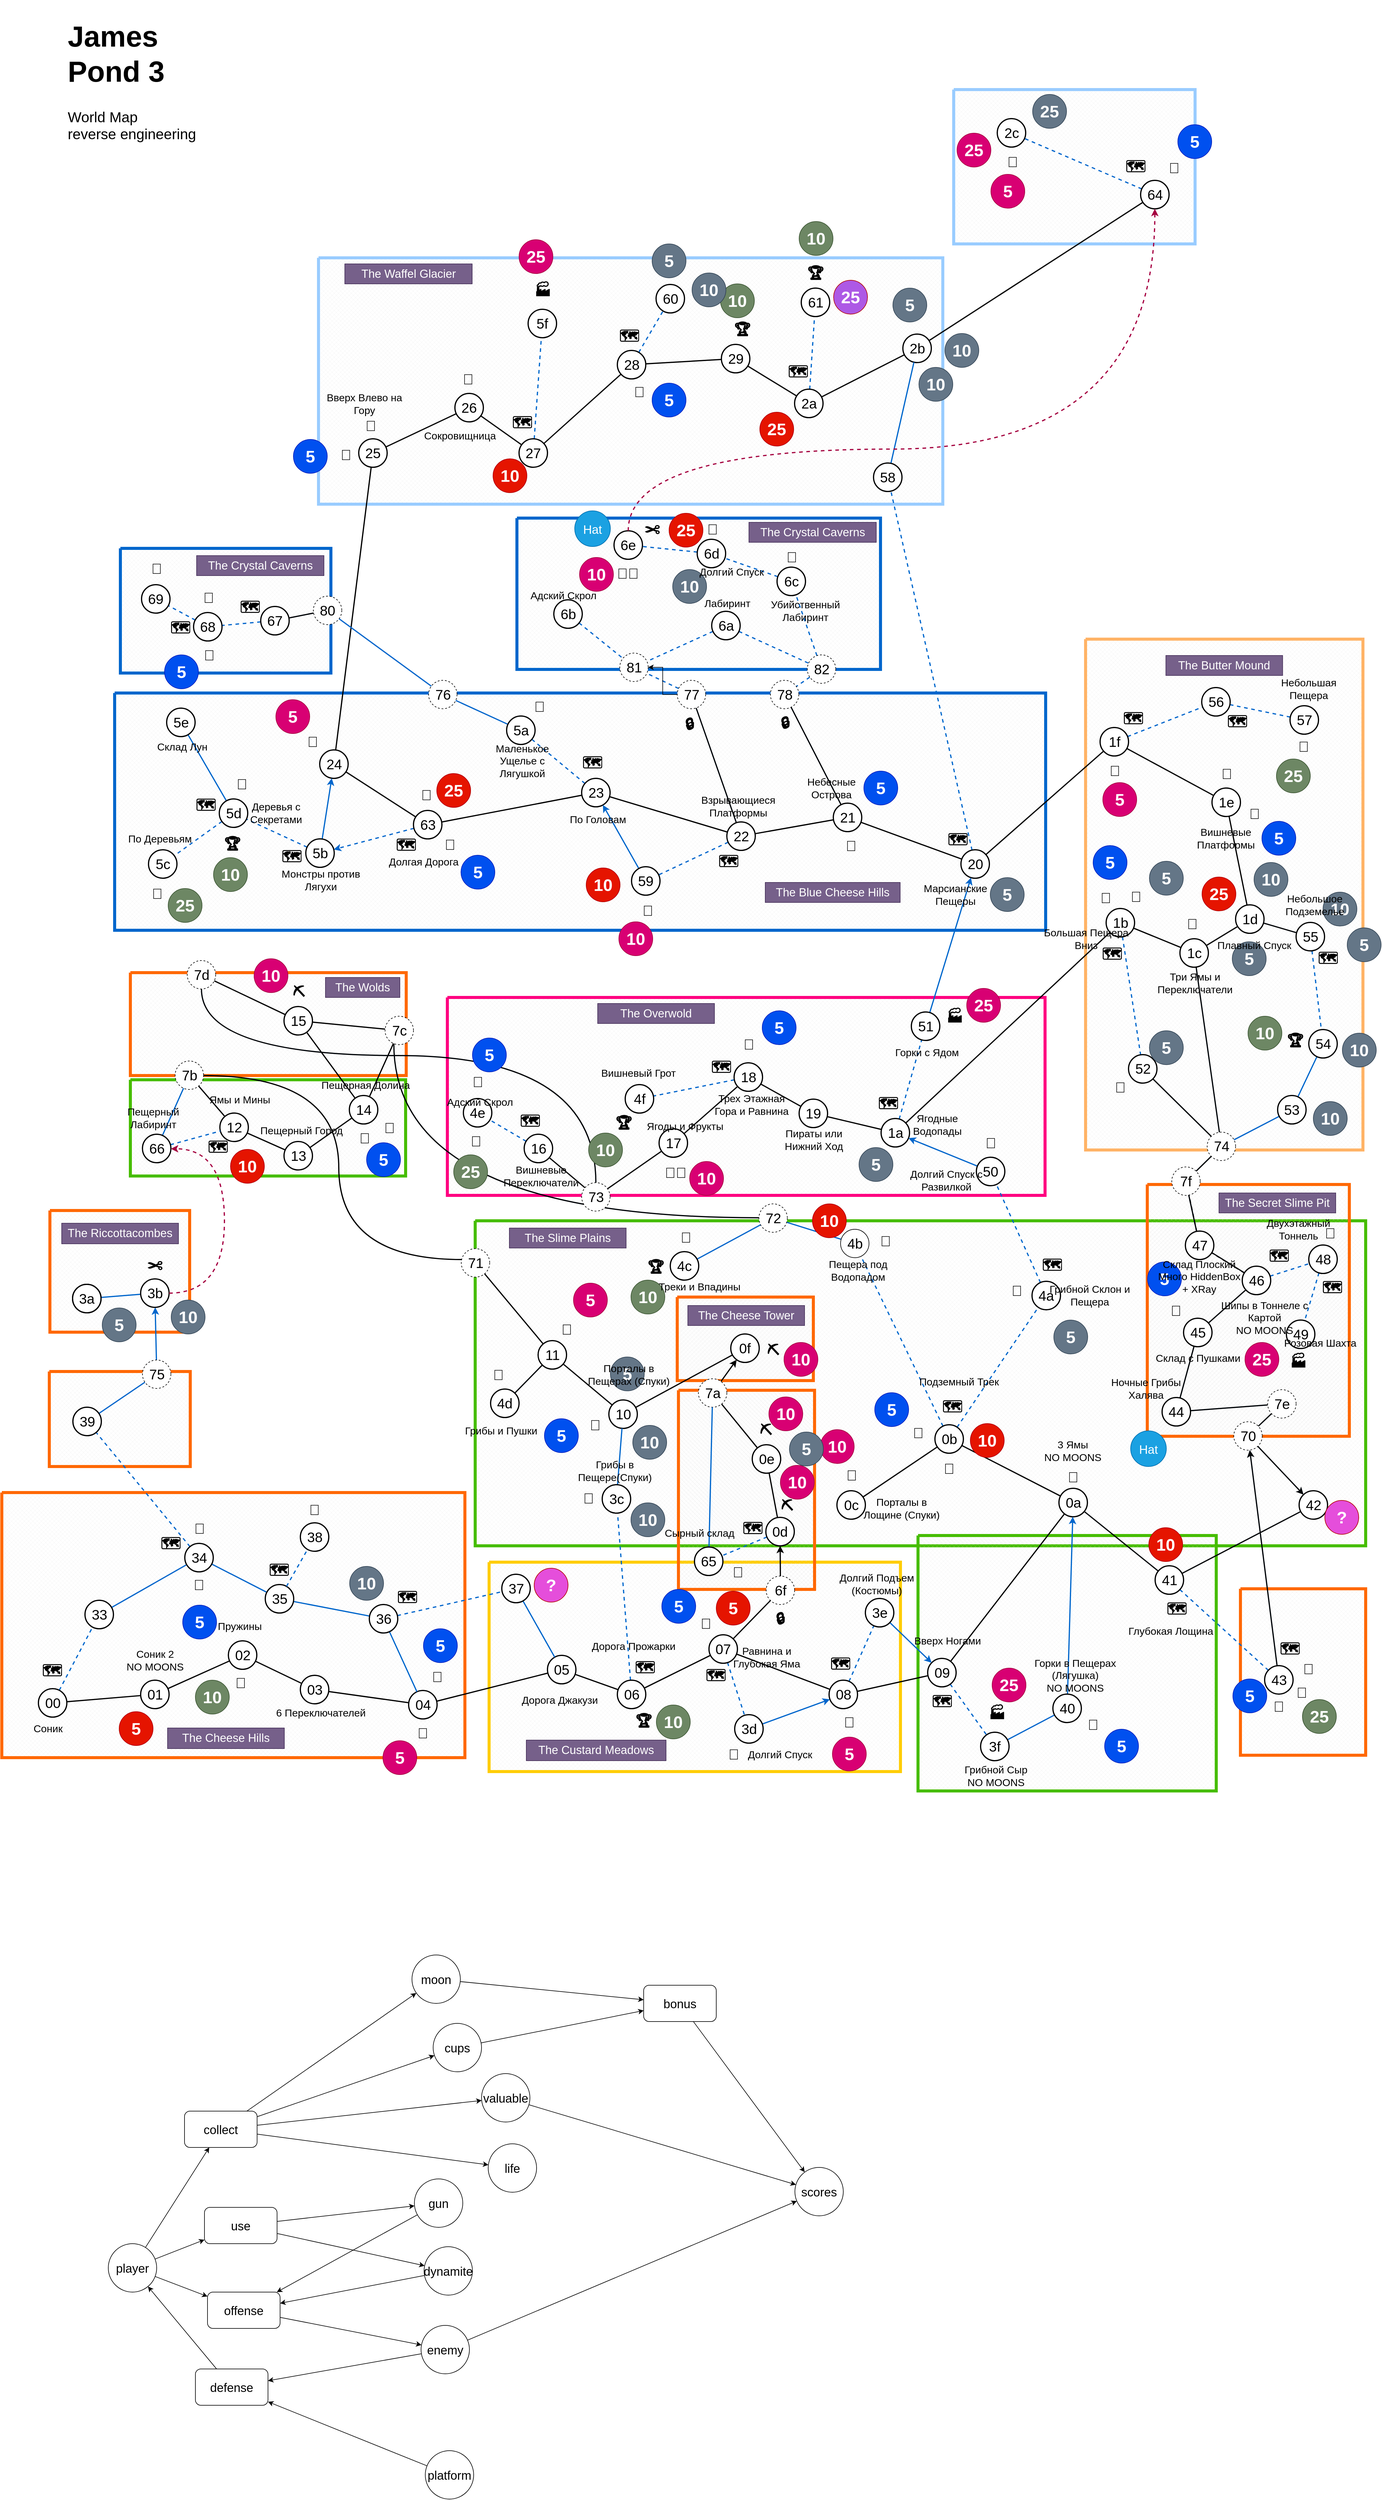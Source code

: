 <mxfile version="14.9.6" type="device"><diagram id="NiHdn-eve3j1NYmkRiAD" name="Страница 1"><mxGraphModel dx="2370" dy="3024" grid="0" gridSize="10" guides="1" tooltips="1" connect="1" arrows="1" fold="1" page="1" pageScale="1" pageWidth="2336" pageHeight="1654" math="0" shadow="0"><root><mxCell id="0"/><mxCell id="cm4ZPsbnlgYKflXrsKVd-136" value="Biome" style="locked=1;" parent="0"/><mxCell id="cm4ZPsbnlgYKflXrsKVd-137" value="" style="verticalLabelPosition=bottom;verticalAlign=top;html=1;shape=mxgraph.basic.patternFillRect;fillStyle=diagGrid;step=5;fillStrokeWidth=0.2;fillStrokeColor=#dddddd;fontSize=24;strokeWidth=5;fillColor=none;strokeColor=#FFCD05;" parent="cm4ZPsbnlgYKflXrsKVd-136" vertex="1"><mxGeometry x="842.5" y="1030" width="680" height="346" as="geometry"/></mxCell><mxCell id="cm4ZPsbnlgYKflXrsKVd-138" value="" style="verticalLabelPosition=bottom;verticalAlign=top;html=1;shape=mxgraph.basic.patternFillRect;fillStyle=diagGrid;step=5;fillStrokeWidth=0.2;fillStrokeColor=#dddddd;fontSize=24;strokeWidth=5;fillColor=none;strokeColor=#FF6803;" parent="cm4ZPsbnlgYKflXrsKVd-136" vertex="1"><mxGeometry x="37" y="915" width="765.5" height="438" as="geometry"/></mxCell><mxCell id="cm4ZPsbnlgYKflXrsKVd-139" value="" style="verticalLabelPosition=bottom;verticalAlign=top;html=1;shape=mxgraph.basic.patternFillRect;fillStyle=diagGrid;step=5;fillStrokeWidth=0.2;fillStrokeColor=#dddddd;fontSize=24;strokeWidth=5;fillColor=none;strokeColor=#FF6803;" parent="cm4ZPsbnlgYKflXrsKVd-136" vertex="1"><mxGeometry x="115.5" y="715" width="233" height="157" as="geometry"/></mxCell><mxCell id="cm4ZPsbnlgYKflXrsKVd-140" value="" style="verticalLabelPosition=bottom;verticalAlign=top;html=1;shape=mxgraph.basic.patternFillRect;fillStyle=diagGrid;step=5;fillStrokeWidth=0.2;fillStrokeColor=#dddddd;fontSize=24;strokeWidth=5;fillColor=none;strokeColor=#99CCFF;" parent="cm4ZPsbnlgYKflXrsKVd-136" vertex="1"><mxGeometry x="560.5" y="-1125" width="1032" height="407" as="geometry"/></mxCell><mxCell id="cm4ZPsbnlgYKflXrsKVd-141" value="" style="verticalLabelPosition=bottom;verticalAlign=top;html=1;shape=mxgraph.basic.patternFillRect;fillStyle=diagGrid;step=5;fillStrokeWidth=0.2;fillStrokeColor=#dddddd;fontSize=24;strokeWidth=5;fillColor=none;strokeColor=#FFB366;" parent="cm4ZPsbnlgYKflXrsKVd-136" vertex="1"><mxGeometry x="1828.5" y="-495" width="458.5" height="844" as="geometry"/></mxCell><mxCell id="cm4ZPsbnlgYKflXrsKVd-142" value="" style="verticalLabelPosition=bottom;verticalAlign=top;html=1;shape=mxgraph.basic.patternFillRect;fillStyle=diagGrid;step=5;fillStrokeWidth=0.2;fillStrokeColor=#dddddd;fontSize=24;strokeWidth=5;fillColor=none;strokeColor=#0066CC;" parent="cm4ZPsbnlgYKflXrsKVd-136" vertex="1"><mxGeometry x="223.5" y="-406" width="1539" height="392" as="geometry"/></mxCell><mxCell id="cm4ZPsbnlgYKflXrsKVd-143" value="" style="verticalLabelPosition=bottom;verticalAlign=top;html=1;shape=mxgraph.basic.patternFillRect;fillStyle=diagGrid;step=5;fillStrokeWidth=0.2;fillStrokeColor=#dddddd;fontSize=24;strokeWidth=5;fillColor=none;strokeColor=#FF0080;" parent="cm4ZPsbnlgYKflXrsKVd-136" vertex="1"><mxGeometry x="773.5" y="97" width="988" height="327" as="geometry"/></mxCell><mxCell id="cm4ZPsbnlgYKflXrsKVd-144" value="" style="verticalLabelPosition=bottom;verticalAlign=top;html=1;shape=mxgraph.basic.patternFillRect;fillStyle=diagGrid;step=5;fillStrokeWidth=0.2;fillStrokeColor=#dddddd;fontSize=24;strokeWidth=5;fillColor=none;strokeColor=#46BD00;" parent="cm4ZPsbnlgYKflXrsKVd-136" vertex="1"><mxGeometry x="819.5" y="466" width="1472" height="537" as="geometry"/></mxCell><mxCell id="cm4ZPsbnlgYKflXrsKVd-145" value="" style="verticalLabelPosition=bottom;verticalAlign=top;html=1;shape=mxgraph.basic.patternFillRect;fillStyle=diagGrid;step=5;fillStrokeWidth=0.2;fillStrokeColor=#dddddd;fontSize=24;strokeWidth=5;fillColor=none;strokeColor=#46BD00;" parent="cm4ZPsbnlgYKflXrsKVd-136" vertex="1"><mxGeometry x="1551.5" y="986" width="493" height="422" as="geometry"/></mxCell><mxCell id="cm4ZPsbnlgYKflXrsKVd-146" value="" style="verticalLabelPosition=bottom;verticalAlign=top;html=1;shape=mxgraph.basic.patternFillRect;fillStyle=diagGrid;step=5;fillStrokeWidth=0.2;fillStrokeColor=#dddddd;fontSize=24;strokeWidth=5;fillColor=none;strokeColor=#FF6803;" parent="cm4ZPsbnlgYKflXrsKVd-136" vertex="1"><mxGeometry x="1155.5" y="746" width="225" height="329" as="geometry"/></mxCell><mxCell id="cm4ZPsbnlgYKflXrsKVd-147" value="" style="verticalLabelPosition=bottom;verticalAlign=top;html=1;shape=mxgraph.basic.patternFillRect;fillStyle=diagGrid;step=5;fillStrokeWidth=0.2;fillStrokeColor=#dddddd;fontSize=24;strokeWidth=5;fillColor=none;strokeColor=#FF6803;" parent="cm4ZPsbnlgYKflXrsKVd-136" vertex="1"><mxGeometry x="2084.5" y="1074" width="207" height="275" as="geometry"/></mxCell><mxCell id="cm4ZPsbnlgYKflXrsKVd-148" value="" style="verticalLabelPosition=bottom;verticalAlign=top;html=1;shape=mxgraph.basic.patternFillRect;fillStyle=diagGrid;step=5;fillStrokeWidth=0.2;fillStrokeColor=#dddddd;fontSize=24;strokeWidth=5;fillColor=none;strokeColor=#99CCFF;" parent="cm4ZPsbnlgYKflXrsKVd-136" vertex="1"><mxGeometry x="1610.5" y="-1403" width="399" height="255" as="geometry"/></mxCell><mxCell id="cm4ZPsbnlgYKflXrsKVd-179" value="" style="verticalLabelPosition=bottom;verticalAlign=top;html=1;shape=mxgraph.basic.patternFillRect;fillStyle=diagGrid;step=5;fillStrokeWidth=0.2;fillStrokeColor=#dddddd;fontSize=24;strokeWidth=5;fillColor=none;strokeColor=#FF6803;" parent="cm4ZPsbnlgYKflXrsKVd-136" vertex="1"><mxGeometry x="116.5" y="449" width="231" height="201" as="geometry"/></mxCell><mxCell id="cm4ZPsbnlgYKflXrsKVd-234" value="" style="verticalLabelPosition=bottom;verticalAlign=top;html=1;shape=mxgraph.basic.patternFillRect;fillStyle=diagGrid;step=5;fillStrokeWidth=0.2;fillStrokeColor=#dddddd;fontSize=24;strokeWidth=5;fillColor=none;strokeColor=#FF6803;" parent="cm4ZPsbnlgYKflXrsKVd-136" vertex="1"><mxGeometry x="1930.5" y="406" width="334" height="416" as="geometry"/></mxCell><mxCell id="cm4ZPsbnlgYKflXrsKVd-272" value="" style="verticalLabelPosition=bottom;verticalAlign=top;html=1;shape=mxgraph.basic.patternFillRect;fillStyle=diagGrid;step=5;fillStrokeWidth=0.2;fillStrokeColor=#dddddd;fontSize=24;strokeWidth=5;fillColor=none;strokeColor=#FF6803;" parent="cm4ZPsbnlgYKflXrsKVd-136" vertex="1"><mxGeometry x="1153.5" y="592" width="225" height="138" as="geometry"/></mxCell><mxCell id="cm4ZPsbnlgYKflXrsKVd-282" value="" style="verticalLabelPosition=bottom;verticalAlign=top;html=1;shape=mxgraph.basic.patternFillRect;fillStyle=diagGrid;step=5;fillStrokeWidth=0.2;fillStrokeColor=#dddddd;fontSize=24;strokeWidth=5;fillColor=none;strokeColor=#46BD00;" parent="cm4ZPsbnlgYKflXrsKVd-136" vertex="1"><mxGeometry x="249.5" y="233" width="455" height="159" as="geometry"/></mxCell><mxCell id="cm4ZPsbnlgYKflXrsKVd-284" value="" style="verticalLabelPosition=bottom;verticalAlign=top;html=1;shape=mxgraph.basic.patternFillRect;fillStyle=diagGrid;step=5;fillStrokeWidth=0.2;fillStrokeColor=#dddddd;fontSize=24;strokeWidth=5;fillColor=none;strokeColor=#FF6803;" parent="cm4ZPsbnlgYKflXrsKVd-136" vertex="1"><mxGeometry x="249.5" y="56" width="456" height="170" as="geometry"/></mxCell><mxCell id="cm4ZPsbnlgYKflXrsKVd-394" value="" style="verticalLabelPosition=bottom;verticalAlign=top;html=1;shape=mxgraph.basic.patternFillRect;fillStyle=diagGrid;step=5;fillStrokeWidth=0.2;fillStrokeColor=#dddddd;fontSize=24;strokeWidth=5;fillColor=none;strokeColor=#0066CC;" parent="cm4ZPsbnlgYKflXrsKVd-136" vertex="1"><mxGeometry x="233" y="-645" width="348" height="206" as="geometry"/></mxCell><mxCell id="cm4ZPsbnlgYKflXrsKVd-401" value="" style="verticalLabelPosition=bottom;verticalAlign=top;html=1;shape=mxgraph.basic.patternFillRect;fillStyle=diagGrid;step=5;fillStrokeWidth=0.2;fillStrokeColor=#dddddd;fontSize=24;strokeWidth=5;fillColor=none;strokeColor=#0066CC;" parent="cm4ZPsbnlgYKflXrsKVd-136" vertex="1"><mxGeometry x="888.5" y="-695" width="601" height="250" as="geometry"/></mxCell><mxCell id="cm4ZPsbnlgYKflXrsKVd-402" style="edgeStyle=none;rounded=0;orthogonalLoop=1;jettySize=auto;html=1;dashed=1;fontSize=24;endArrow=none;endFill=0;strokeColor=#0066CC;strokeWidth=2;" parent="cm4ZPsbnlgYKflXrsKVd-136" source="cm4ZPsbnlgYKflXrsKVd-341" target="cm4ZPsbnlgYKflXrsKVd-400" edge="1"><mxGeometry relative="1" as="geometry"/></mxCell><mxCell id="cm4ZPsbnlgYKflXrsKVd-404" style="edgeStyle=none;rounded=0;orthogonalLoop=1;jettySize=auto;html=1;dashed=1;fontSize=24;endArrow=none;endFill=0;strokeColor=#0066CC;strokeWidth=2;" parent="cm4ZPsbnlgYKflXrsKVd-136" source="cm4ZPsbnlgYKflXrsKVd-403" target="cm4ZPsbnlgYKflXrsKVd-337" edge="1"><mxGeometry relative="1" as="geometry"/></mxCell><mxCell id="cm4ZPsbnlgYKflXrsKVd-406" style="edgeStyle=none;rounded=0;orthogonalLoop=1;jettySize=auto;html=1;dashed=1;fontSize=24;endArrow=none;endFill=0;strokeColor=#0066CC;strokeWidth=2;" parent="cm4ZPsbnlgYKflXrsKVd-136" source="cm4ZPsbnlgYKflXrsKVd-405" target="cm4ZPsbnlgYKflXrsKVd-400" edge="1"><mxGeometry relative="1" as="geometry"/></mxCell><mxCell id="cm4ZPsbnlgYKflXrsKVd-408" style="edgeStyle=none;rounded=0;orthogonalLoop=1;jettySize=auto;html=1;dashed=1;fontSize=24;endArrow=none;endFill=0;strokeColor=#0066CC;strokeWidth=2;" parent="cm4ZPsbnlgYKflXrsKVd-136" source="cm4ZPsbnlgYKflXrsKVd-407" target="cm4ZPsbnlgYKflXrsKVd-400" edge="1"><mxGeometry relative="1" as="geometry"/></mxCell><mxCell id="cm4ZPsbnlgYKflXrsKVd-409" style="edgeStyle=none;rounded=0;orthogonalLoop=1;jettySize=auto;html=1;dashed=1;fontSize=24;endArrow=none;endFill=0;strokeColor=#0066CC;strokeWidth=2;" parent="cm4ZPsbnlgYKflXrsKVd-136" source="cm4ZPsbnlgYKflXrsKVd-407" target="cm4ZPsbnlgYKflXrsKVd-403" edge="1"><mxGeometry relative="1" as="geometry"/></mxCell><mxCell id="cm4ZPsbnlgYKflXrsKVd-411" style="edgeStyle=none;rounded=0;orthogonalLoop=1;jettySize=auto;html=1;dashed=1;fontSize=24;endArrow=none;endFill=0;strokeColor=#0066CC;strokeWidth=2;" parent="cm4ZPsbnlgYKflXrsKVd-136" source="cm4ZPsbnlgYKflXrsKVd-403" target="cm4ZPsbnlgYKflXrsKVd-410" edge="1"><mxGeometry relative="1" as="geometry"/></mxCell><mxCell id="cm4ZPsbnlgYKflXrsKVd-414" style="edgeStyle=none;rounded=0;orthogonalLoop=1;jettySize=auto;html=1;dashed=1;fontSize=24;endArrow=none;endFill=0;strokeColor=#0066CC;strokeWidth=2;" parent="cm4ZPsbnlgYKflXrsKVd-136" source="cm4ZPsbnlgYKflXrsKVd-410" target="cm4ZPsbnlgYKflXrsKVd-412" edge="1"><mxGeometry relative="1" as="geometry"/></mxCell><mxCell id="cm4ZPsbnlgYKflXrsKVd-415" style="edgeStyle=none;rounded=0;orthogonalLoop=1;jettySize=auto;html=1;dashed=1;fontSize=24;endArrow=none;endFill=0;strokeColor=#0066CC;strokeWidth=2;" parent="cm4ZPsbnlgYKflXrsKVd-136" source="cm4ZPsbnlgYKflXrsKVd-412" target="cm4ZPsbnlgYKflXrsKVd-413" edge="1"><mxGeometry relative="1" as="geometry"/></mxCell><mxCell id="cm4ZPsbnlgYKflXrsKVd-628" value="The Secret Slime Pit" style="text;html=1;strokeColor=#432D57;fillColor=#76608a;align=center;verticalAlign=middle;whiteSpace=wrap;rounded=0;fontSize=19;fontStyle=0;horizontal=1;fontFamily=Helvetica;fontColor=#ffffff;" parent="cm4ZPsbnlgYKflXrsKVd-136" vertex="1"><mxGeometry x="2049" y="420" width="193" height="33" as="geometry"/></mxCell><mxCell id="cm4ZPsbnlgYKflXrsKVd-629" value="The Riccottacombes" style="text;html=1;strokeColor=#432D57;fillColor=#76608a;align=center;verticalAlign=middle;whiteSpace=wrap;rounded=0;fontSize=19;fontStyle=0;horizontal=1;fontFamily=Helvetica;fontColor=#ffffff;" parent="cm4ZPsbnlgYKflXrsKVd-136" vertex="1"><mxGeometry x="136" y="470" width="193" height="34" as="geometry"/></mxCell><mxCell id="cm4ZPsbnlgYKflXrsKVd-630" value="The Slime Plains" style="text;html=1;strokeColor=#432D57;fillColor=#76608a;align=center;verticalAlign=middle;whiteSpace=wrap;rounded=0;fontSize=19;fontStyle=0;horizontal=1;fontFamily=Helvetica;fontColor=#ffffff;" parent="cm4ZPsbnlgYKflXrsKVd-136" vertex="1"><mxGeometry x="876" y="478" width="193" height="33" as="geometry"/></mxCell><mxCell id="cm4ZPsbnlgYKflXrsKVd-633" value="The Butter Mound" style="text;html=1;strokeColor=#432D57;fillColor=#76608a;align=center;verticalAlign=middle;whiteSpace=wrap;rounded=0;fontSize=19;fontStyle=0;horizontal=1;fontFamily=Helvetica;fontColor=#ffffff;" parent="cm4ZPsbnlgYKflXrsKVd-136" vertex="1"><mxGeometry x="1961.25" y="-468" width="193" height="33" as="geometry"/></mxCell><mxCell id="cm4ZPsbnlgYKflXrsKVd-634" value="The Cheese Tower" style="text;html=1;strokeColor=#432D57;fillColor=#76608a;align=center;verticalAlign=middle;whiteSpace=wrap;rounded=0;fontSize=19;fontStyle=0;horizontal=1;fontFamily=Helvetica;fontColor=#ffffff;" parent="cm4ZPsbnlgYKflXrsKVd-136" vertex="1"><mxGeometry x="1171" y="606" width="193" height="33" as="geometry"/></mxCell><mxCell id="cm4ZPsbnlgYKflXrsKVd-635" value="The Wolds" style="text;html=1;strokeColor=#432D57;fillColor=#76608a;align=center;verticalAlign=middle;whiteSpace=wrap;rounded=0;fontSize=19;fontStyle=0;horizontal=1;fontFamily=Helvetica;fontColor=#ffffff;" parent="cm4ZPsbnlgYKflXrsKVd-136" vertex="1"><mxGeometry x="572" y="64" width="123" height="33" as="geometry"/></mxCell><mxCell id="cm4ZPsbnlgYKflXrsKVd-636" value="The Overwold" style="text;html=1;strokeColor=#432D57;fillColor=#76608a;align=center;verticalAlign=middle;whiteSpace=wrap;rounded=0;fontSize=19;fontStyle=0;horizontal=1;fontFamily=Helvetica;fontColor=#ffffff;" parent="cm4ZPsbnlgYKflXrsKVd-136" vertex="1"><mxGeometry x="1022" y="107" width="193" height="33" as="geometry"/></mxCell><mxCell id="cm4ZPsbnlgYKflXrsKVd-643" value="The Blue Cheese Hills" style="text;html=1;strokeColor=#432D57;fillColor=#76608a;align=center;verticalAlign=middle;whiteSpace=wrap;rounded=0;fontSize=19;fontStyle=0;horizontal=1;fontFamily=Helvetica;fontColor=#ffffff;" parent="cm4ZPsbnlgYKflXrsKVd-136" vertex="1"><mxGeometry x="1299" y="-93" width="223" height="33" as="geometry"/></mxCell><mxCell id="cm4ZPsbnlgYKflXrsKVd-644" value="The Crystal Caverns" style="text;html=1;strokeColor=#432D57;fillColor=#76608a;align=center;verticalAlign=middle;whiteSpace=wrap;rounded=0;fontSize=19;fontStyle=0;horizontal=1;fontFamily=Helvetica;fontColor=#ffffff;" parent="cm4ZPsbnlgYKflXrsKVd-136" vertex="1"><mxGeometry x="1272" y="-688" width="210.5" height="33" as="geometry"/></mxCell><mxCell id="cm4ZPsbnlgYKflXrsKVd-645" value="The Crystal Caverns" style="text;html=1;strokeColor=#432D57;fillColor=#76608a;align=center;verticalAlign=middle;whiteSpace=wrap;rounded=0;fontSize=19;fontStyle=0;horizontal=1;fontFamily=Helvetica;fontColor=#ffffff;" parent="cm4ZPsbnlgYKflXrsKVd-136" vertex="1"><mxGeometry x="359" y="-633" width="210.5" height="33" as="geometry"/></mxCell><mxCell id="cm4ZPsbnlgYKflXrsKVd-646" value="The Waffel Glacier" style="text;html=1;strokeColor=#432D57;fillColor=#76608a;align=center;verticalAlign=middle;whiteSpace=wrap;rounded=0;fontSize=19;fontStyle=0;horizontal=1;fontFamily=Helvetica;fontColor=#ffffff;" parent="cm4ZPsbnlgYKflXrsKVd-136" vertex="1"><mxGeometry x="604" y="-1115" width="210.5" height="33" as="geometry"/></mxCell><mxCell id="cm4ZPsbnlgYKflXrsKVd-672" value="The Cheese Hills" style="text;html=1;strokeColor=#432D57;fillColor=#76608a;align=center;verticalAlign=middle;whiteSpace=wrap;rounded=0;fontSize=19;fontStyle=0;horizontal=1;fontFamily=Helvetica;fontColor=#ffffff;" parent="cm4ZPsbnlgYKflXrsKVd-136" vertex="1"><mxGeometry x="311" y="1304" width="193" height="34" as="geometry"/></mxCell><mxCell id="cm4ZPsbnlgYKflXrsKVd-673" value="The Custard Meadows" style="text;html=1;strokeColor=#432D57;fillColor=#76608a;align=center;verticalAlign=middle;whiteSpace=wrap;rounded=0;fontSize=19;fontStyle=0;horizontal=1;fontFamily=Helvetica;fontColor=#ffffff;" parent="cm4ZPsbnlgYKflXrsKVd-136" vertex="1"><mxGeometry x="904" y="1324" width="231" height="34" as="geometry"/></mxCell><mxCell id="1" value="Graph" style="locked=1;" parent="0"/><mxCell id="cm4ZPsbnlgYKflXrsKVd-18" style="rounded=0;orthogonalLoop=1;jettySize=auto;html=1;fontSize=24;endArrow=none;endFill=0;strokeWidth=2;" parent="1" source="cm4ZPsbnlgYKflXrsKVd-1" target="cm4ZPsbnlgYKflXrsKVd-3" edge="1"><mxGeometry relative="1" as="geometry"/></mxCell><mxCell id="cm4ZPsbnlgYKflXrsKVd-155" style="edgeStyle=none;rounded=0;orthogonalLoop=1;jettySize=auto;html=1;fontSize=24;endArrow=none;endFill=0;dashed=1;strokeColor=#0066CC;strokeWidth=2;" parent="1" source="cm4ZPsbnlgYKflXrsKVd-1" target="cm4ZPsbnlgYKflXrsKVd-154" edge="1"><mxGeometry relative="1" as="geometry"/></mxCell><mxCell id="cm4ZPsbnlgYKflXrsKVd-1" value="00" style="ellipse;whiteSpace=wrap;html=1;aspect=fixed;fontSize=23;strokeWidth=2;" parent="1" vertex="1"><mxGeometry x="97.5" y="1239" width="47" height="47" as="geometry"/></mxCell><mxCell id="cm4ZPsbnlgYKflXrsKVd-19" style="edgeStyle=none;rounded=0;orthogonalLoop=1;jettySize=auto;html=1;fontSize=24;endArrow=none;endFill=0;strokeWidth=2;" parent="1" source="cm4ZPsbnlgYKflXrsKVd-3" target="cm4ZPsbnlgYKflXrsKVd-4" edge="1"><mxGeometry relative="1" as="geometry"/></mxCell><mxCell id="cm4ZPsbnlgYKflXrsKVd-3" value="01" style="ellipse;whiteSpace=wrap;html=1;aspect=fixed;fontSize=23;strokeWidth=2;" parent="1" vertex="1"><mxGeometry x="266.5" y="1225" width="47" height="47" as="geometry"/></mxCell><mxCell id="cm4ZPsbnlgYKflXrsKVd-20" style="edgeStyle=none;rounded=0;orthogonalLoop=1;jettySize=auto;html=1;fontSize=24;endArrow=none;endFill=0;strokeWidth=2;" parent="1" source="cm4ZPsbnlgYKflXrsKVd-4" target="cm4ZPsbnlgYKflXrsKVd-5" edge="1"><mxGeometry relative="1" as="geometry"/></mxCell><mxCell id="cm4ZPsbnlgYKflXrsKVd-4" value="02" style="ellipse;whiteSpace=wrap;html=1;aspect=fixed;fontSize=23;strokeWidth=2;" parent="1" vertex="1"><mxGeometry x="411.5" y="1160" width="47" height="47" as="geometry"/></mxCell><mxCell id="cm4ZPsbnlgYKflXrsKVd-21" style="edgeStyle=none;rounded=0;orthogonalLoop=1;jettySize=auto;html=1;fontSize=24;endArrow=none;endFill=0;strokeWidth=2;" parent="1" source="cm4ZPsbnlgYKflXrsKVd-5" target="cm4ZPsbnlgYKflXrsKVd-6" edge="1"><mxGeometry relative="1" as="geometry"/></mxCell><mxCell id="cm4ZPsbnlgYKflXrsKVd-5" value="03" style="ellipse;whiteSpace=wrap;html=1;aspect=fixed;fontSize=23;strokeWidth=2;" parent="1" vertex="1"><mxGeometry x="530.5" y="1217" width="47" height="47" as="geometry"/></mxCell><mxCell id="cm4ZPsbnlgYKflXrsKVd-22" style="edgeStyle=none;rounded=0;orthogonalLoop=1;jettySize=auto;html=1;fontSize=24;endArrow=none;endFill=0;strokeWidth=2;" parent="1" source="cm4ZPsbnlgYKflXrsKVd-6" target="cm4ZPsbnlgYKflXrsKVd-7" edge="1"><mxGeometry relative="1" as="geometry"/></mxCell><mxCell id="cm4ZPsbnlgYKflXrsKVd-6" value="04" style="ellipse;whiteSpace=wrap;html=1;aspect=fixed;fontSize=23;strokeWidth=2;" parent="1" vertex="1"><mxGeometry x="709.5" y="1242" width="47" height="47" as="geometry"/></mxCell><mxCell id="cm4ZPsbnlgYKflXrsKVd-24" style="edgeStyle=none;rounded=0;orthogonalLoop=1;jettySize=auto;html=1;fontSize=24;endArrow=none;endFill=0;strokeWidth=2;" parent="1" source="cm4ZPsbnlgYKflXrsKVd-7" target="cm4ZPsbnlgYKflXrsKVd-8" edge="1"><mxGeometry relative="1" as="geometry"/></mxCell><mxCell id="cm4ZPsbnlgYKflXrsKVd-7" value="05" style="ellipse;whiteSpace=wrap;html=1;aspect=fixed;fontSize=23;strokeWidth=2;" parent="1" vertex="1"><mxGeometry x="939" y="1184" width="47" height="47" as="geometry"/></mxCell><mxCell id="cm4ZPsbnlgYKflXrsKVd-25" style="edgeStyle=none;rounded=0;orthogonalLoop=1;jettySize=auto;html=1;fontSize=24;endArrow=none;endFill=0;strokeWidth=2;" parent="1" source="cm4ZPsbnlgYKflXrsKVd-8" target="cm4ZPsbnlgYKflXrsKVd-9" edge="1"><mxGeometry relative="1" as="geometry"/></mxCell><mxCell id="cm4ZPsbnlgYKflXrsKVd-193" style="edgeStyle=none;rounded=0;orthogonalLoop=1;jettySize=auto;html=1;dashed=1;fontSize=24;endArrow=none;endFill=0;strokeColor=#0066CC;strokeWidth=2;" parent="1" source="cm4ZPsbnlgYKflXrsKVd-8" target="cm4ZPsbnlgYKflXrsKVd-192" edge="1"><mxGeometry relative="1" as="geometry"><mxPoint x="843.643" y="922.286" as="targetPoint"/></mxGeometry></mxCell><mxCell id="cm4ZPsbnlgYKflXrsKVd-8" value="06" style="ellipse;whiteSpace=wrap;html=1;aspect=fixed;fontSize=23;strokeWidth=2;" parent="1" vertex="1"><mxGeometry x="1054.5" y="1225" width="47" height="47" as="geometry"/></mxCell><mxCell id="cm4ZPsbnlgYKflXrsKVd-26" style="edgeStyle=none;rounded=0;orthogonalLoop=1;jettySize=auto;html=1;fontSize=24;endArrow=none;endFill=0;strokeWidth=2;" parent="1" source="cm4ZPsbnlgYKflXrsKVd-9" target="cm4ZPsbnlgYKflXrsKVd-10" edge="1"><mxGeometry relative="1" as="geometry"/></mxCell><mxCell id="cm4ZPsbnlgYKflXrsKVd-32" style="edgeStyle=none;rounded=0;orthogonalLoop=1;jettySize=auto;html=1;fontSize=24;endArrow=none;endFill=0;strokeWidth=2;" parent="1" source="cm4ZPsbnlgYKflXrsKVd-9" target="cm4ZPsbnlgYKflXrsKVd-15" edge="1"><mxGeometry relative="1" as="geometry"/></mxCell><mxCell id="cm4ZPsbnlgYKflXrsKVd-191" style="edgeStyle=none;rounded=0;orthogonalLoop=1;jettySize=auto;html=1;dashed=1;fontSize=24;endArrow=none;endFill=0;strokeColor=#0066CC;strokeWidth=2;" parent="1" source="cm4ZPsbnlgYKflXrsKVd-9" target="cm4ZPsbnlgYKflXrsKVd-190" edge="1"><mxGeometry relative="1" as="geometry"/></mxCell><mxCell id="cm4ZPsbnlgYKflXrsKVd-9" value="07" style="ellipse;whiteSpace=wrap;html=1;aspect=fixed;fontSize=23;strokeWidth=2;" parent="1" vertex="1"><mxGeometry x="1206" y="1150" width="47" height="47" as="geometry"/></mxCell><mxCell id="cm4ZPsbnlgYKflXrsKVd-28" style="edgeStyle=none;rounded=0;orthogonalLoop=1;jettySize=auto;html=1;fontSize=24;endArrow=none;endFill=0;strokeWidth=2;" parent="1" source="cm4ZPsbnlgYKflXrsKVd-10" target="cm4ZPsbnlgYKflXrsKVd-11" edge="1"><mxGeometry relative="1" as="geometry"/></mxCell><mxCell id="cm4ZPsbnlgYKflXrsKVd-211" style="edgeStyle=none;rounded=0;orthogonalLoop=1;jettySize=auto;html=1;dashed=1;fontSize=24;endArrow=none;endFill=0;strokeColor=#0066CC;strokeWidth=2;" parent="1" source="cm4ZPsbnlgYKflXrsKVd-10" target="cm4ZPsbnlgYKflXrsKVd-210" edge="1"><mxGeometry relative="1" as="geometry"/></mxCell><mxCell id="cm4ZPsbnlgYKflXrsKVd-10" value="08" style="ellipse;whiteSpace=wrap;html=1;aspect=fixed;fontSize=23;strokeWidth=2;" parent="1" vertex="1"><mxGeometry x="1404.5" y="1225" width="47" height="47" as="geometry"/></mxCell><mxCell id="cm4ZPsbnlgYKflXrsKVd-29" style="edgeStyle=none;rounded=0;orthogonalLoop=1;jettySize=auto;html=1;fontSize=24;endArrow=none;endFill=0;strokeWidth=2;" parent="1" source="cm4ZPsbnlgYKflXrsKVd-11" target="cm4ZPsbnlgYKflXrsKVd-12" edge="1"><mxGeometry relative="1" as="geometry"/></mxCell><mxCell id="cm4ZPsbnlgYKflXrsKVd-216" style="edgeStyle=none;rounded=0;orthogonalLoop=1;jettySize=auto;html=1;dashed=1;fontSize=24;endArrow=none;endFill=0;strokeColor=#0066CC;strokeWidth=2;" parent="1" source="cm4ZPsbnlgYKflXrsKVd-11" target="cm4ZPsbnlgYKflXrsKVd-214" edge="1"><mxGeometry relative="1" as="geometry"/></mxCell><mxCell id="cm4ZPsbnlgYKflXrsKVd-11" value="09" style="ellipse;whiteSpace=wrap;html=1;aspect=fixed;fontSize=23;strokeWidth=2;" parent="1" vertex="1"><mxGeometry x="1567.5" y="1189" width="47" height="47" as="geometry"/></mxCell><mxCell id="cm4ZPsbnlgYKflXrsKVd-30" style="edgeStyle=none;rounded=0;orthogonalLoop=1;jettySize=auto;html=1;fontSize=24;endArrow=none;endFill=0;strokeWidth=2;" parent="1" source="cm4ZPsbnlgYKflXrsKVd-12" target="cm4ZPsbnlgYKflXrsKVd-13" edge="1"><mxGeometry relative="1" as="geometry"/></mxCell><mxCell id="cm4ZPsbnlgYKflXrsKVd-223" style="edgeStyle=none;rounded=0;orthogonalLoop=1;jettySize=auto;html=1;fontSize=24;endArrow=none;endFill=0;strokeWidth=2;strokeColor=#000408;" parent="1" source="cm4ZPsbnlgYKflXrsKVd-12" target="cm4ZPsbnlgYKflXrsKVd-121" edge="1"><mxGeometry relative="1" as="geometry"/></mxCell><mxCell id="cm4ZPsbnlgYKflXrsKVd-12" value="0a" style="ellipse;whiteSpace=wrap;html=1;aspect=fixed;fontSize=23;strokeWidth=2;" parent="1" vertex="1"><mxGeometry x="1784.5" y="908" width="47" height="47" as="geometry"/></mxCell><mxCell id="cm4ZPsbnlgYKflXrsKVd-31" style="edgeStyle=none;rounded=0;orthogonalLoop=1;jettySize=auto;html=1;fontSize=24;endArrow=none;endFill=0;strokeWidth=2;" parent="1" source="cm4ZPsbnlgYKflXrsKVd-13" target="cm4ZPsbnlgYKflXrsKVd-14" edge="1"><mxGeometry relative="1" as="geometry"/></mxCell><mxCell id="cm4ZPsbnlgYKflXrsKVd-257" style="edgeStyle=none;rounded=0;orthogonalLoop=1;jettySize=auto;html=1;dashed=1;fontSize=24;endArrow=none;endFill=0;strokeColor=#0066CC;strokeWidth=2;" parent="1" source="cm4ZPsbnlgYKflXrsKVd-13" target="cm4ZPsbnlgYKflXrsKVd-256" edge="1"><mxGeometry relative="1" as="geometry"/></mxCell><mxCell id="cm4ZPsbnlgYKflXrsKVd-263" style="edgeStyle=none;rounded=0;orthogonalLoop=1;jettySize=auto;html=1;dashed=1;fontSize=24;endArrow=none;endFill=0;strokeColor=#0066CC;strokeWidth=2;" parent="1" source="cm4ZPsbnlgYKflXrsKVd-13" target="cm4ZPsbnlgYKflXrsKVd-262" edge="1"><mxGeometry relative="1" as="geometry"/></mxCell><mxCell id="cm4ZPsbnlgYKflXrsKVd-13" value="0b" style="ellipse;whiteSpace=wrap;html=1;aspect=fixed;fontSize=23;strokeWidth=2;" parent="1" vertex="1"><mxGeometry x="1579.5" y="803" width="47" height="47" as="geometry"/></mxCell><mxCell id="cm4ZPsbnlgYKflXrsKVd-14" value="0c" style="ellipse;whiteSpace=wrap;html=1;aspect=fixed;fontSize=23;strokeWidth=2;" parent="1" vertex="1"><mxGeometry x="1417.5" y="912" width="47" height="47" as="geometry"/></mxCell><mxCell id="cm4ZPsbnlgYKflXrsKVd-35" style="edgeStyle=none;rounded=0;orthogonalLoop=1;jettySize=auto;html=1;fontSize=24;endArrow=classic;endFill=1;strokeWidth=2;" parent="1" source="cm4ZPsbnlgYKflXrsKVd-15" target="cm4ZPsbnlgYKflXrsKVd-34" edge="1"><mxGeometry relative="1" as="geometry"/></mxCell><mxCell id="cm4ZPsbnlgYKflXrsKVd-15" value="6f" style="ellipse;whiteSpace=wrap;html=1;aspect=fixed;fontSize=23;dashed=1;" parent="1" vertex="1"><mxGeometry x="1300.5" y="1053" width="47" height="47" as="geometry"/></mxCell><mxCell id="cm4ZPsbnlgYKflXrsKVd-40" style="edgeStyle=none;rounded=0;orthogonalLoop=1;jettySize=auto;html=1;fontSize=24;endArrow=none;endFill=0;strokeWidth=2;" parent="1" source="cm4ZPsbnlgYKflXrsKVd-16" target="cm4ZPsbnlgYKflXrsKVd-39" edge="1"><mxGeometry relative="1" as="geometry"/></mxCell><mxCell id="cm4ZPsbnlgYKflXrsKVd-16" value="0e" style="ellipse;whiteSpace=wrap;html=1;aspect=fixed;fontSize=23;strokeWidth=2;perimeterSpacing=0;" parent="1" vertex="1"><mxGeometry x="1277.5" y="836" width="47" height="47" as="geometry"/></mxCell><mxCell id="cm4ZPsbnlgYKflXrsKVd-48" style="edgeStyle=none;rounded=0;orthogonalLoop=1;jettySize=auto;html=1;fontSize=24;endArrow=none;endFill=0;strokeWidth=2;" parent="1" source="cm4ZPsbnlgYKflXrsKVd-17" target="cm4ZPsbnlgYKflXrsKVd-47" edge="1"><mxGeometry relative="1" as="geometry"/></mxCell><mxCell id="cm4ZPsbnlgYKflXrsKVd-17" value="10" style="ellipse;whiteSpace=wrap;html=1;aspect=fixed;fontSize=23;strokeWidth=2;" parent="1" vertex="1"><mxGeometry x="1040.5" y="762" width="47" height="47" as="geometry"/></mxCell><mxCell id="cm4ZPsbnlgYKflXrsKVd-38" style="edgeStyle=none;rounded=0;orthogonalLoop=1;jettySize=auto;html=1;fontSize=24;endArrow=none;endFill=0;strokeWidth=2;" parent="1" source="cm4ZPsbnlgYKflXrsKVd-34" target="cm4ZPsbnlgYKflXrsKVd-16" edge="1"><mxGeometry relative="1" as="geometry"/></mxCell><mxCell id="cm4ZPsbnlgYKflXrsKVd-274" style="edgeStyle=none;rounded=0;orthogonalLoop=1;jettySize=auto;html=1;dashed=1;fontSize=24;endArrow=none;endFill=0;strokeColor=#0066CC;strokeWidth=2;" parent="1" source="cm4ZPsbnlgYKflXrsKVd-34" target="cm4ZPsbnlgYKflXrsKVd-273" edge="1"><mxGeometry relative="1" as="geometry"/></mxCell><mxCell id="cm4ZPsbnlgYKflXrsKVd-34" value="0d" style="ellipse;whiteSpace=wrap;html=1;aspect=fixed;fontSize=23;strokeWidth=2;" parent="1" vertex="1"><mxGeometry x="1300" y="956" width="47" height="47" as="geometry"/></mxCell><mxCell id="cm4ZPsbnlgYKflXrsKVd-44" style="edgeStyle=none;rounded=0;orthogonalLoop=1;jettySize=auto;html=1;fontSize=24;endArrow=classic;endFill=1;strokeWidth=2;" parent="1" source="cm4ZPsbnlgYKflXrsKVd-39" target="cm4ZPsbnlgYKflXrsKVd-42" edge="1"><mxGeometry relative="1" as="geometry"/></mxCell><mxCell id="cm4ZPsbnlgYKflXrsKVd-39" value="7a" style="ellipse;whiteSpace=wrap;html=1;aspect=fixed;fontSize=23;dashed=1;" parent="1" vertex="1"><mxGeometry x="1188.5" y="727" width="47" height="47" as="geometry"/></mxCell><mxCell id="cm4ZPsbnlgYKflXrsKVd-45" style="edgeStyle=none;rounded=0;orthogonalLoop=1;jettySize=auto;html=1;fontSize=24;endArrow=none;endFill=0;strokeWidth=2;" parent="1" source="cm4ZPsbnlgYKflXrsKVd-42" target="cm4ZPsbnlgYKflXrsKVd-17" edge="1"><mxGeometry relative="1" as="geometry"/></mxCell><mxCell id="cm4ZPsbnlgYKflXrsKVd-42" value="0f" style="ellipse;whiteSpace=wrap;html=1;aspect=fixed;fontSize=23;strokeWidth=2;" parent="1" vertex="1"><mxGeometry x="1242" y="653" width="47" height="47" as="geometry"/></mxCell><mxCell id="cm4ZPsbnlgYKflXrsKVd-50" style="edgeStyle=none;rounded=0;orthogonalLoop=1;jettySize=auto;html=1;fontSize=24;endArrow=none;endFill=0;strokeWidth=2;" parent="1" source="cm4ZPsbnlgYKflXrsKVd-47" target="cm4ZPsbnlgYKflXrsKVd-49" edge="1"><mxGeometry relative="1" as="geometry"/></mxCell><mxCell id="cm4ZPsbnlgYKflXrsKVd-281" style="edgeStyle=none;rounded=0;orthogonalLoop=1;jettySize=auto;html=1;fontSize=24;endArrow=none;endFill=0;strokeColor=#000408;strokeWidth=2;" parent="1" source="cm4ZPsbnlgYKflXrsKVd-47" target="cm4ZPsbnlgYKflXrsKVd-280" edge="1"><mxGeometry relative="1" as="geometry"/></mxCell><mxCell id="cm4ZPsbnlgYKflXrsKVd-47" value="11" style="ellipse;whiteSpace=wrap;html=1;aspect=fixed;fontSize=23;strokeWidth=2;" parent="1" vertex="1"><mxGeometry x="923.5" y="664" width="47" height="47" as="geometry"/></mxCell><mxCell id="cm4ZPsbnlgYKflXrsKVd-52" style="edgeStyle=orthogonalEdgeStyle;rounded=0;orthogonalLoop=1;jettySize=auto;html=1;fontSize=24;endArrow=none;endFill=0;curved=1;strokeWidth=2;" parent="1" source="cm4ZPsbnlgYKflXrsKVd-49" target="cm4ZPsbnlgYKflXrsKVd-51" edge="1"><mxGeometry relative="1" as="geometry"><Array as="points"><mxPoint x="594" y="530"/><mxPoint x="594" y="226"/></Array></mxGeometry></mxCell><mxCell id="cm4ZPsbnlgYKflXrsKVd-49" value="71" style="ellipse;whiteSpace=wrap;html=1;aspect=fixed;fontSize=23;dashed=1;" parent="1" vertex="1"><mxGeometry x="796.5" y="512" width="47" height="47" as="geometry"/></mxCell><mxCell id="cm4ZPsbnlgYKflXrsKVd-55" style="edgeStyle=none;rounded=0;orthogonalLoop=1;jettySize=auto;html=1;fontSize=24;endArrow=none;endFill=0;strokeWidth=2;" parent="1" source="cm4ZPsbnlgYKflXrsKVd-51" target="cm4ZPsbnlgYKflXrsKVd-53" edge="1"><mxGeometry relative="1" as="geometry"/></mxCell><mxCell id="cm4ZPsbnlgYKflXrsKVd-51" value="7b" style="ellipse;whiteSpace=wrap;html=1;aspect=fixed;fontSize=23;dashed=1;" parent="1" vertex="1"><mxGeometry x="323.5" y="202" width="47" height="47" as="geometry"/></mxCell><mxCell id="cm4ZPsbnlgYKflXrsKVd-57" style="edgeStyle=none;rounded=0;orthogonalLoop=1;jettySize=auto;html=1;fontSize=24;endArrow=none;endFill=0;strokeWidth=2;" parent="1" source="cm4ZPsbnlgYKflXrsKVd-53" target="cm4ZPsbnlgYKflXrsKVd-56" edge="1"><mxGeometry relative="1" as="geometry"/></mxCell><mxCell id="cm4ZPsbnlgYKflXrsKVd-53" value="12" style="ellipse;whiteSpace=wrap;html=1;aspect=fixed;fontSize=23;strokeWidth=2;" parent="1" vertex="1"><mxGeometry x="397.5" y="288" width="47" height="47" as="geometry"/></mxCell><mxCell id="cm4ZPsbnlgYKflXrsKVd-59" style="edgeStyle=none;rounded=0;orthogonalLoop=1;jettySize=auto;html=1;fontSize=24;endArrow=none;endFill=0;strokeWidth=2;" parent="1" source="cm4ZPsbnlgYKflXrsKVd-56" target="cm4ZPsbnlgYKflXrsKVd-58" edge="1"><mxGeometry relative="1" as="geometry"/></mxCell><mxCell id="cm4ZPsbnlgYKflXrsKVd-56" value="13" style="ellipse;whiteSpace=wrap;html=1;aspect=fixed;fontSize=23;strokeWidth=2;" parent="1" vertex="1"><mxGeometry x="503.5" y="335" width="47" height="47" as="geometry"/></mxCell><mxCell id="cm4ZPsbnlgYKflXrsKVd-62" style="edgeStyle=none;rounded=0;orthogonalLoop=1;jettySize=auto;html=1;fontSize=24;endArrow=none;endFill=0;strokeWidth=2;" parent="1" source="cm4ZPsbnlgYKflXrsKVd-58" target="cm4ZPsbnlgYKflXrsKVd-61" edge="1"><mxGeometry relative="1" as="geometry"/></mxCell><mxCell id="cm4ZPsbnlgYKflXrsKVd-63" style="edgeStyle=none;rounded=0;orthogonalLoop=1;jettySize=auto;html=1;fontSize=24;endArrow=none;endFill=0;strokeWidth=2;" parent="1" source="cm4ZPsbnlgYKflXrsKVd-58" target="cm4ZPsbnlgYKflXrsKVd-60" edge="1"><mxGeometry relative="1" as="geometry"/></mxCell><mxCell id="cm4ZPsbnlgYKflXrsKVd-58" value="14" style="ellipse;whiteSpace=wrap;html=1;aspect=fixed;fontSize=23;strokeWidth=2;" parent="1" vertex="1"><mxGeometry x="611.5" y="259" width="47" height="47" as="geometry"/></mxCell><mxCell id="cm4ZPsbnlgYKflXrsKVd-64" style="edgeStyle=none;rounded=0;orthogonalLoop=1;jettySize=auto;html=1;fontSize=24;endArrow=none;endFill=0;strokeWidth=2;startArrow=none;" parent="1" source="cm4ZPsbnlgYKflXrsKVd-60" target="cm4ZPsbnlgYKflXrsKVd-61" edge="1"><mxGeometry relative="1" as="geometry"/></mxCell><mxCell id="cm4ZPsbnlgYKflXrsKVd-66" style="edgeStyle=none;rounded=0;orthogonalLoop=1;jettySize=auto;html=1;fontSize=24;endArrow=none;endFill=0;strokeWidth=2;" parent="1" source="cm4ZPsbnlgYKflXrsKVd-60" target="cm4ZPsbnlgYKflXrsKVd-65" edge="1"><mxGeometry relative="1" as="geometry"/></mxCell><mxCell id="cm4ZPsbnlgYKflXrsKVd-60" value="15" style="ellipse;whiteSpace=wrap;html=1;aspect=fixed;fontSize=23;strokeWidth=2;" parent="1" vertex="1"><mxGeometry x="503.5" y="112" width="47" height="47" as="geometry"/></mxCell><mxCell id="cm4ZPsbnlgYKflXrsKVd-293" style="edgeStyle=orthogonalEdgeStyle;rounded=0;orthogonalLoop=1;jettySize=auto;html=1;fontSize=24;endArrow=none;endFill=0;strokeColor=#000408;strokeWidth=2;curved=1;" parent="1" source="cm4ZPsbnlgYKflXrsKVd-61" target="cm4ZPsbnlgYKflXrsKVd-265" edge="1"><mxGeometry relative="1" as="geometry"><Array as="points"><mxPoint x="685" y="461"/></Array></mxGeometry></mxCell><mxCell id="cm4ZPsbnlgYKflXrsKVd-61" value="7c" style="ellipse;whiteSpace=wrap;html=1;aspect=fixed;fontSize=23;dashed=1;" parent="1" vertex="1"><mxGeometry x="670.5" y="128" width="47" height="47" as="geometry"/></mxCell><mxCell id="cm4ZPsbnlgYKflXrsKVd-295" style="edgeStyle=orthogonalEdgeStyle;rounded=0;orthogonalLoop=1;jettySize=auto;html=1;fontSize=24;endArrow=none;endFill=0;strokeColor=#000408;strokeWidth=2;curved=1;" parent="1" source="cm4ZPsbnlgYKflXrsKVd-65" target="cm4ZPsbnlgYKflXrsKVd-67" edge="1"><mxGeometry relative="1" as="geometry"><Array as="points"><mxPoint x="367" y="193"/><mxPoint x="1019" y="193"/></Array></mxGeometry></mxCell><mxCell id="cm4ZPsbnlgYKflXrsKVd-65" value="7d" style="ellipse;whiteSpace=wrap;html=1;aspect=fixed;fontSize=23;dashed=1;" parent="1" vertex="1"><mxGeometry x="343.5" y="36" width="47" height="47" as="geometry"/></mxCell><mxCell id="cm4ZPsbnlgYKflXrsKVd-70" style="edgeStyle=none;rounded=0;orthogonalLoop=1;jettySize=auto;html=1;fontSize=24;endArrow=none;endFill=0;strokeWidth=2;" parent="1" source="cm4ZPsbnlgYKflXrsKVd-67" target="cm4ZPsbnlgYKflXrsKVd-69" edge="1"><mxGeometry relative="1" as="geometry"/></mxCell><mxCell id="cm4ZPsbnlgYKflXrsKVd-72" style="edgeStyle=none;rounded=0;orthogonalLoop=1;jettySize=auto;html=1;fontSize=24;endArrow=none;endFill=0;strokeWidth=2;" parent="1" source="cm4ZPsbnlgYKflXrsKVd-67" target="cm4ZPsbnlgYKflXrsKVd-71" edge="1"><mxGeometry relative="1" as="geometry"/></mxCell><mxCell id="cm4ZPsbnlgYKflXrsKVd-67" value="73" style="ellipse;whiteSpace=wrap;html=1;aspect=fixed;fontSize=23;dashed=1;" parent="1" vertex="1"><mxGeometry x="995.5" y="403" width="47" height="47" as="geometry"/></mxCell><mxCell id="cm4ZPsbnlgYKflXrsKVd-297" style="rounded=0;orthogonalLoop=1;jettySize=auto;html=1;dashed=1;fontSize=24;endArrow=none;endFill=0;strokeColor=#0066CC;strokeWidth=2;" parent="1" source="cm4ZPsbnlgYKflXrsKVd-69" target="cm4ZPsbnlgYKflXrsKVd-296" edge="1"><mxGeometry relative="1" as="geometry"/></mxCell><mxCell id="cm4ZPsbnlgYKflXrsKVd-69" value="16" style="ellipse;whiteSpace=wrap;html=1;aspect=fixed;fontSize=23;strokeWidth=2;" parent="1" vertex="1"><mxGeometry x="900.5" y="323" width="47" height="47" as="geometry"/></mxCell><mxCell id="cm4ZPsbnlgYKflXrsKVd-74" style="edgeStyle=none;rounded=0;orthogonalLoop=1;jettySize=auto;html=1;fontSize=24;endArrow=none;endFill=0;strokeWidth=2;" parent="1" source="cm4ZPsbnlgYKflXrsKVd-71" target="cm4ZPsbnlgYKflXrsKVd-73" edge="1"><mxGeometry relative="1" as="geometry"/></mxCell><mxCell id="cm4ZPsbnlgYKflXrsKVd-71" value="17" style="ellipse;whiteSpace=wrap;html=1;aspect=fixed;fontSize=23;strokeWidth=2;" parent="1" vertex="1"><mxGeometry x="1123.5" y="314" width="47" height="47" as="geometry"/></mxCell><mxCell id="cm4ZPsbnlgYKflXrsKVd-77" style="edgeStyle=none;rounded=0;orthogonalLoop=1;jettySize=auto;html=1;fontSize=24;endArrow=none;endFill=0;strokeWidth=2;" parent="1" source="cm4ZPsbnlgYKflXrsKVd-73" target="cm4ZPsbnlgYKflXrsKVd-75" edge="1"><mxGeometry relative="1" as="geometry"/></mxCell><mxCell id="cm4ZPsbnlgYKflXrsKVd-303" style="rounded=0;orthogonalLoop=1;jettySize=auto;html=1;dashed=1;fontSize=24;endArrow=none;endFill=0;strokeColor=#0066CC;strokeWidth=2;" parent="1" source="cm4ZPsbnlgYKflXrsKVd-73" target="cm4ZPsbnlgYKflXrsKVd-302" edge="1"><mxGeometry relative="1" as="geometry"/></mxCell><mxCell id="cm4ZPsbnlgYKflXrsKVd-73" value="18" style="ellipse;whiteSpace=wrap;html=1;aspect=fixed;fontSize=23;strokeWidth=2;" parent="1" vertex="1"><mxGeometry x="1247.5" y="205" width="47" height="47" as="geometry"/></mxCell><mxCell id="cm4ZPsbnlgYKflXrsKVd-79" style="edgeStyle=none;rounded=0;orthogonalLoop=1;jettySize=auto;html=1;fontSize=24;endArrow=none;endFill=0;strokeWidth=2;" parent="1" source="cm4ZPsbnlgYKflXrsKVd-75" target="cm4ZPsbnlgYKflXrsKVd-78" edge="1"><mxGeometry relative="1" as="geometry"/></mxCell><mxCell id="cm4ZPsbnlgYKflXrsKVd-75" value="19" style="ellipse;whiteSpace=wrap;html=1;aspect=fixed;fontSize=23;strokeWidth=2;" parent="1" vertex="1"><mxGeometry x="1355" y="265" width="47" height="47" as="geometry"/></mxCell><mxCell id="cm4ZPsbnlgYKflXrsKVd-81" style="edgeStyle=none;rounded=0;orthogonalLoop=1;jettySize=auto;html=1;fontSize=24;endArrow=none;endFill=0;strokeWidth=2;" parent="1" source="cm4ZPsbnlgYKflXrsKVd-78" target="cm4ZPsbnlgYKflXrsKVd-80" edge="1"><mxGeometry relative="1" as="geometry"/></mxCell><mxCell id="cm4ZPsbnlgYKflXrsKVd-309" style="edgeStyle=none;rounded=0;orthogonalLoop=1;jettySize=auto;html=1;dashed=1;fontSize=24;endArrow=none;endFill=0;strokeColor=#0066CC;strokeWidth=2;" parent="1" source="cm4ZPsbnlgYKflXrsKVd-78" target="cm4ZPsbnlgYKflXrsKVd-306" edge="1"><mxGeometry relative="1" as="geometry"/></mxCell><mxCell id="cm4ZPsbnlgYKflXrsKVd-78" value="1a" style="ellipse;whiteSpace=wrap;html=1;aspect=fixed;fontSize=23;strokeWidth=2;" parent="1" vertex="1"><mxGeometry x="1490.5" y="297" width="47" height="47" as="geometry"/></mxCell><mxCell id="cm4ZPsbnlgYKflXrsKVd-83" style="edgeStyle=none;rounded=0;orthogonalLoop=1;jettySize=auto;html=1;fontSize=24;endArrow=none;endFill=0;strokeWidth=2;" parent="1" source="cm4ZPsbnlgYKflXrsKVd-80" target="cm4ZPsbnlgYKflXrsKVd-82" edge="1"><mxGeometry relative="1" as="geometry"/></mxCell><mxCell id="cm4ZPsbnlgYKflXrsKVd-312" style="edgeStyle=none;rounded=0;orthogonalLoop=1;jettySize=auto;html=1;dashed=1;fontSize=24;endArrow=none;endFill=0;strokeColor=#0066CC;strokeWidth=2;" parent="1" source="cm4ZPsbnlgYKflXrsKVd-80" target="cm4ZPsbnlgYKflXrsKVd-311" edge="1"><mxGeometry relative="1" as="geometry"/></mxCell><mxCell id="cm4ZPsbnlgYKflXrsKVd-80" value="1b" style="ellipse;whiteSpace=wrap;html=1;aspect=fixed;fontSize=23;strokeWidth=2;" parent="1" vertex="1"><mxGeometry x="1862.5" y="-50" width="47" height="47" as="geometry"/></mxCell><mxCell id="cm4ZPsbnlgYKflXrsKVd-85" style="edgeStyle=none;rounded=0;orthogonalLoop=1;jettySize=auto;html=1;fontSize=24;endArrow=none;endFill=0;strokeWidth=2;" parent="1" source="cm4ZPsbnlgYKflXrsKVd-82" target="cm4ZPsbnlgYKflXrsKVd-84" edge="1"><mxGeometry relative="1" as="geometry"/></mxCell><mxCell id="cm4ZPsbnlgYKflXrsKVd-323" style="edgeStyle=none;rounded=0;orthogonalLoop=1;jettySize=auto;html=1;fontSize=24;endArrow=none;endFill=0;strokeColor=#000408;strokeWidth=2;" parent="1" source="cm4ZPsbnlgYKflXrsKVd-82" target="cm4ZPsbnlgYKflXrsKVd-252" edge="1"><mxGeometry relative="1" as="geometry"/></mxCell><mxCell id="cm4ZPsbnlgYKflXrsKVd-82" value="1c" style="ellipse;whiteSpace=wrap;html=1;aspect=fixed;fontSize=23;strokeWidth=2;" parent="1" vertex="1"><mxGeometry x="1984.5" width="47" height="47" as="geometry"/></mxCell><mxCell id="cm4ZPsbnlgYKflXrsKVd-87" style="edgeStyle=none;rounded=0;orthogonalLoop=1;jettySize=auto;html=1;fontSize=24;endArrow=none;endFill=0;strokeWidth=2;" parent="1" source="cm4ZPsbnlgYKflXrsKVd-84" target="cm4ZPsbnlgYKflXrsKVd-86" edge="1"><mxGeometry relative="1" as="geometry"/></mxCell><mxCell id="cm4ZPsbnlgYKflXrsKVd-84" value="1d" style="ellipse;whiteSpace=wrap;html=1;aspect=fixed;fontSize=23;strokeWidth=2;" parent="1" vertex="1"><mxGeometry x="2076.5" y="-56" width="47" height="47" as="geometry"/></mxCell><mxCell id="cm4ZPsbnlgYKflXrsKVd-89" style="edgeStyle=none;rounded=0;orthogonalLoop=1;jettySize=auto;html=1;fontSize=24;endArrow=none;endFill=0;strokeWidth=2;" parent="1" source="cm4ZPsbnlgYKflXrsKVd-86" target="cm4ZPsbnlgYKflXrsKVd-88" edge="1"><mxGeometry relative="1" as="geometry"/></mxCell><mxCell id="cm4ZPsbnlgYKflXrsKVd-86" value="1e" style="ellipse;whiteSpace=wrap;html=1;aspect=fixed;fontSize=23;strokeWidth=2;" parent="1" vertex="1"><mxGeometry x="2037.5" y="-249" width="47" height="47" as="geometry"/></mxCell><mxCell id="cm4ZPsbnlgYKflXrsKVd-91" style="edgeStyle=none;rounded=0;orthogonalLoop=1;jettySize=auto;html=1;fontSize=24;endArrow=none;endFill=0;strokeWidth=2;" parent="1" source="cm4ZPsbnlgYKflXrsKVd-88" target="cm4ZPsbnlgYKflXrsKVd-90" edge="1"><mxGeometry relative="1" as="geometry"/></mxCell><mxCell id="cm4ZPsbnlgYKflXrsKVd-328" style="edgeStyle=none;rounded=0;orthogonalLoop=1;jettySize=auto;html=1;dashed=1;fontSize=24;endArrow=none;endFill=0;strokeColor=#0066CC;strokeWidth=2;" parent="1" source="cm4ZPsbnlgYKflXrsKVd-88" target="cm4ZPsbnlgYKflXrsKVd-327" edge="1"><mxGeometry relative="1" as="geometry"/></mxCell><mxCell id="cm4ZPsbnlgYKflXrsKVd-88" value="1f" style="ellipse;whiteSpace=wrap;html=1;aspect=fixed;fontSize=23;strokeWidth=2;" parent="1" vertex="1"><mxGeometry x="1852.5" y="-349" width="47" height="47" as="geometry"/></mxCell><mxCell id="cm4ZPsbnlgYKflXrsKVd-93" style="edgeStyle=none;rounded=0;orthogonalLoop=1;jettySize=auto;html=1;fontSize=24;endArrow=none;endFill=0;strokeWidth=2;" parent="1" source="cm4ZPsbnlgYKflXrsKVd-90" target="cm4ZPsbnlgYKflXrsKVd-92" edge="1"><mxGeometry relative="1" as="geometry"/></mxCell><mxCell id="cm4ZPsbnlgYKflXrsKVd-335" style="edgeStyle=none;rounded=0;orthogonalLoop=1;jettySize=auto;html=1;dashed=1;fontSize=24;endArrow=none;endFill=0;strokeColor=#0066CC;strokeWidth=2;" parent="1" source="cm4ZPsbnlgYKflXrsKVd-90" target="cm4ZPsbnlgYKflXrsKVd-334" edge="1"><mxGeometry relative="1" as="geometry"/></mxCell><mxCell id="cm4ZPsbnlgYKflXrsKVd-90" value="20" style="ellipse;whiteSpace=wrap;html=1;aspect=fixed;fontSize=23;strokeWidth=2;" parent="1" vertex="1"><mxGeometry x="1622.5" y="-147" width="47" height="47" as="geometry"/></mxCell><mxCell id="cm4ZPsbnlgYKflXrsKVd-95" style="edgeStyle=none;rounded=0;orthogonalLoop=1;jettySize=auto;html=1;fontSize=24;endArrow=none;endFill=0;strokeWidth=2;" parent="1" source="cm4ZPsbnlgYKflXrsKVd-92" target="cm4ZPsbnlgYKflXrsKVd-94" edge="1"><mxGeometry relative="1" as="geometry"/></mxCell><mxCell id="cm4ZPsbnlgYKflXrsKVd-338" style="edgeStyle=none;rounded=0;orthogonalLoop=1;jettySize=auto;html=1;fontSize=24;endArrow=none;endFill=0;strokeColor=#000408;strokeWidth=2;" parent="1" source="cm4ZPsbnlgYKflXrsKVd-92" target="cm4ZPsbnlgYKflXrsKVd-337" edge="1"><mxGeometry relative="1" as="geometry"><mxPoint x="1342.659" y="-363.096" as="targetPoint"/></mxGeometry></mxCell><mxCell id="cm4ZPsbnlgYKflXrsKVd-92" value="21" style="ellipse;whiteSpace=wrap;html=1;aspect=fixed;fontSize=23;strokeWidth=2;" parent="1" vertex="1"><mxGeometry x="1411.5" y="-224" width="47" height="47" as="geometry"/></mxCell><mxCell id="cm4ZPsbnlgYKflXrsKVd-97" style="edgeStyle=none;rounded=0;orthogonalLoop=1;jettySize=auto;html=1;fontSize=24;endArrow=none;endFill=0;strokeWidth=2;" parent="1" source="cm4ZPsbnlgYKflXrsKVd-94" target="cm4ZPsbnlgYKflXrsKVd-96" edge="1"><mxGeometry relative="1" as="geometry"/></mxCell><mxCell id="cm4ZPsbnlgYKflXrsKVd-343" style="edgeStyle=none;rounded=0;orthogonalLoop=1;jettySize=auto;html=1;fontSize=24;endArrow=none;endFill=0;strokeColor=#000408;strokeWidth=2;" parent="1" source="cm4ZPsbnlgYKflXrsKVd-94" target="cm4ZPsbnlgYKflXrsKVd-341" edge="1"><mxGeometry relative="1" as="geometry"><mxPoint x="1185.478" y="-361.582" as="targetPoint"/></mxGeometry></mxCell><mxCell id="cm4ZPsbnlgYKflXrsKVd-346" style="edgeStyle=none;rounded=0;orthogonalLoop=1;jettySize=auto;html=1;dashed=1;fontSize=24;endArrow=none;endFill=0;strokeColor=#0066CC;strokeWidth=2;" parent="1" source="cm4ZPsbnlgYKflXrsKVd-94" target="cm4ZPsbnlgYKflXrsKVd-345" edge="1"><mxGeometry relative="1" as="geometry"/></mxCell><mxCell id="cm4ZPsbnlgYKflXrsKVd-94" value="22" style="ellipse;whiteSpace=wrap;html=1;aspect=fixed;fontSize=23;strokeWidth=2;" parent="1" vertex="1"><mxGeometry x="1235.5" y="-193" width="47" height="47" as="geometry"/></mxCell><mxCell id="cm4ZPsbnlgYKflXrsKVd-99" style="edgeStyle=none;rounded=0;orthogonalLoop=1;jettySize=auto;html=1;fontSize=24;endArrow=none;endFill=0;strokeWidth=2;" parent="1" source="cm4ZPsbnlgYKflXrsKVd-96" target="cm4ZPsbnlgYKflXrsKVd-98" edge="1"><mxGeometry relative="1" as="geometry"/></mxCell><mxCell id="cm4ZPsbnlgYKflXrsKVd-350" style="edgeStyle=none;rounded=0;orthogonalLoop=1;jettySize=auto;html=1;dashed=1;fontSize=24;endArrow=none;endFill=0;strokeColor=#0066CC;strokeWidth=2;" parent="1" source="cm4ZPsbnlgYKflXrsKVd-96" target="cm4ZPsbnlgYKflXrsKVd-349" edge="1"><mxGeometry relative="1" as="geometry"><mxPoint x="917.779" y="-328.132" as="targetPoint"/></mxGeometry></mxCell><mxCell id="cm4ZPsbnlgYKflXrsKVd-96" value="23" style="ellipse;whiteSpace=wrap;html=1;aspect=fixed;fontSize=23;strokeWidth=2;" parent="1" vertex="1"><mxGeometry x="995.5" y="-265" width="47" height="47" as="geometry"/></mxCell><mxCell id="cm4ZPsbnlgYKflXrsKVd-101" style="edgeStyle=none;rounded=0;orthogonalLoop=1;jettySize=auto;html=1;fontSize=24;endArrow=none;endFill=0;strokeWidth=2;" parent="1" source="cm4ZPsbnlgYKflXrsKVd-98" target="cm4ZPsbnlgYKflXrsKVd-100" edge="1"><mxGeometry relative="1" as="geometry"/></mxCell><mxCell id="cm4ZPsbnlgYKflXrsKVd-359" style="edgeStyle=none;rounded=0;orthogonalLoop=1;jettySize=auto;html=1;dashed=1;fontSize=24;endArrow=classic;endFill=1;strokeColor=#0066CC;strokeWidth=2;" parent="1" source="cm4ZPsbnlgYKflXrsKVd-98" target="cm4ZPsbnlgYKflXrsKVd-358" edge="1"><mxGeometry relative="1" as="geometry"/></mxCell><mxCell id="cm4ZPsbnlgYKflXrsKVd-98" value="63" style="ellipse;whiteSpace=wrap;html=1;aspect=fixed;fontSize=23;strokeWidth=2;" parent="1" vertex="1"><mxGeometry x="717.5" y="-212" width="47" height="47" as="geometry"/></mxCell><mxCell id="cm4ZPsbnlgYKflXrsKVd-103" style="edgeStyle=none;rounded=0;orthogonalLoop=1;jettySize=auto;html=1;fontSize=24;endArrow=none;endFill=0;strokeWidth=2;" parent="1" source="cm4ZPsbnlgYKflXrsKVd-100" target="cm4ZPsbnlgYKflXrsKVd-102" edge="1"><mxGeometry relative="1" as="geometry"/></mxCell><mxCell id="cm4ZPsbnlgYKflXrsKVd-100" value="24" style="ellipse;whiteSpace=wrap;html=1;aspect=fixed;fontSize=23;strokeWidth=2;" parent="1" vertex="1"><mxGeometry x="562.5" y="-312" width="47" height="47" as="geometry"/></mxCell><mxCell id="cm4ZPsbnlgYKflXrsKVd-105" style="edgeStyle=none;rounded=0;orthogonalLoop=1;jettySize=auto;html=1;fontSize=24;endArrow=none;endFill=0;strokeWidth=2;" parent="1" source="cm4ZPsbnlgYKflXrsKVd-102" target="cm4ZPsbnlgYKflXrsKVd-104" edge="1"><mxGeometry relative="1" as="geometry"/></mxCell><mxCell id="cm4ZPsbnlgYKflXrsKVd-102" value="25" style="ellipse;whiteSpace=wrap;html=1;aspect=fixed;fontSize=23;strokeWidth=2;" parent="1" vertex="1"><mxGeometry x="627" y="-826" width="47" height="47" as="geometry"/></mxCell><mxCell id="cm4ZPsbnlgYKflXrsKVd-107" style="edgeStyle=none;rounded=0;orthogonalLoop=1;jettySize=auto;html=1;fontSize=24;endArrow=none;endFill=0;strokeWidth=2;" parent="1" source="cm4ZPsbnlgYKflXrsKVd-104" target="cm4ZPsbnlgYKflXrsKVd-106" edge="1"><mxGeometry relative="1" as="geometry"/></mxCell><mxCell id="cm4ZPsbnlgYKflXrsKVd-104" value="26" style="ellipse;whiteSpace=wrap;html=1;aspect=fixed;fontSize=23;strokeWidth=2;" parent="1" vertex="1"><mxGeometry x="786" y="-901" width="47" height="47" as="geometry"/></mxCell><mxCell id="cm4ZPsbnlgYKflXrsKVd-109" style="edgeStyle=none;rounded=0;orthogonalLoop=1;jettySize=auto;html=1;fontSize=24;endArrow=none;endFill=0;strokeWidth=2;" parent="1" source="cm4ZPsbnlgYKflXrsKVd-106" target="cm4ZPsbnlgYKflXrsKVd-108" edge="1"><mxGeometry relative="1" as="geometry"/></mxCell><mxCell id="cm4ZPsbnlgYKflXrsKVd-378" style="edgeStyle=none;rounded=0;orthogonalLoop=1;jettySize=auto;html=1;dashed=1;fontSize=24;endArrow=none;endFill=0;strokeColor=#0066CC;strokeWidth=2;" parent="1" source="cm4ZPsbnlgYKflXrsKVd-106" target="cm4ZPsbnlgYKflXrsKVd-377" edge="1"><mxGeometry relative="1" as="geometry"/></mxCell><mxCell id="cm4ZPsbnlgYKflXrsKVd-106" value="27" style="ellipse;whiteSpace=wrap;html=1;aspect=fixed;fontSize=23;strokeWidth=2;" parent="1" vertex="1"><mxGeometry x="892" y="-826" width="47" height="47" as="geometry"/></mxCell><mxCell id="cm4ZPsbnlgYKflXrsKVd-111" style="edgeStyle=none;rounded=0;orthogonalLoop=1;jettySize=auto;html=1;fontSize=24;endArrow=none;endFill=0;strokeWidth=2;" parent="1" source="cm4ZPsbnlgYKflXrsKVd-108" target="cm4ZPsbnlgYKflXrsKVd-110" edge="1"><mxGeometry relative="1" as="geometry"/></mxCell><mxCell id="cm4ZPsbnlgYKflXrsKVd-381" style="edgeStyle=none;rounded=0;orthogonalLoop=1;jettySize=auto;html=1;dashed=1;fontSize=24;endArrow=none;endFill=0;strokeColor=#0066CC;strokeWidth=2;" parent="1" source="cm4ZPsbnlgYKflXrsKVd-108" target="cm4ZPsbnlgYKflXrsKVd-380" edge="1"><mxGeometry relative="1" as="geometry"/></mxCell><mxCell id="cm4ZPsbnlgYKflXrsKVd-108" value="28" style="ellipse;whiteSpace=wrap;html=1;aspect=fixed;fontSize=23;strokeWidth=2;" parent="1" vertex="1"><mxGeometry x="1054.5" y="-972" width="47" height="47" as="geometry"/></mxCell><mxCell id="cm4ZPsbnlgYKflXrsKVd-113" style="edgeStyle=none;rounded=0;orthogonalLoop=1;jettySize=auto;html=1;fontSize=24;endArrow=none;endFill=0;strokeWidth=2;" parent="1" source="cm4ZPsbnlgYKflXrsKVd-110" target="cm4ZPsbnlgYKflXrsKVd-112" edge="1"><mxGeometry relative="1" as="geometry"/></mxCell><mxCell id="cm4ZPsbnlgYKflXrsKVd-110" value="29" style="ellipse;whiteSpace=wrap;html=1;aspect=fixed;fontSize=23;strokeWidth=2;" parent="1" vertex="1"><mxGeometry x="1226.5" y="-982" width="47" height="47" as="geometry"/></mxCell><mxCell id="cm4ZPsbnlgYKflXrsKVd-115" style="edgeStyle=none;rounded=0;orthogonalLoop=1;jettySize=auto;html=1;fontSize=24;endArrow=none;endFill=0;strokeWidth=2;" parent="1" source="cm4ZPsbnlgYKflXrsKVd-112" target="cm4ZPsbnlgYKflXrsKVd-114" edge="1"><mxGeometry relative="1" as="geometry"/></mxCell><mxCell id="cm4ZPsbnlgYKflXrsKVd-384" style="edgeStyle=none;rounded=0;orthogonalLoop=1;jettySize=auto;html=1;dashed=1;fontSize=24;endArrow=none;endFill=0;strokeColor=#0066CC;strokeWidth=2;" parent="1" source="cm4ZPsbnlgYKflXrsKVd-112" target="cm4ZPsbnlgYKflXrsKVd-383" edge="1"><mxGeometry relative="1" as="geometry"/></mxCell><mxCell id="cm4ZPsbnlgYKflXrsKVd-112" value="2a" style="ellipse;whiteSpace=wrap;html=1;aspect=fixed;fontSize=23;strokeWidth=2;" parent="1" vertex="1"><mxGeometry x="1347.5" y="-908" width="47" height="47" as="geometry"/></mxCell><mxCell id="cm4ZPsbnlgYKflXrsKVd-118" style="edgeStyle=none;rounded=0;orthogonalLoop=1;jettySize=auto;html=1;fontSize=24;endArrow=none;endFill=0;strokeWidth=2;" parent="1" source="cm4ZPsbnlgYKflXrsKVd-114" target="cm4ZPsbnlgYKflXrsKVd-116" edge="1"><mxGeometry relative="1" as="geometry"/></mxCell><mxCell id="cm4ZPsbnlgYKflXrsKVd-114" value="2b" style="ellipse;whiteSpace=wrap;html=1;aspect=fixed;fontSize=23;strokeWidth=2;" parent="1" vertex="1"><mxGeometry x="1526.5" y="-999" width="47" height="47" as="geometry"/></mxCell><mxCell id="cm4ZPsbnlgYKflXrsKVd-120" style="edgeStyle=none;rounded=0;orthogonalLoop=1;jettySize=auto;html=1;fontSize=24;endArrow=none;endFill=0;strokeWidth=2;dashed=1;strokeColor=#0066CC;" parent="1" source="cm4ZPsbnlgYKflXrsKVd-116" target="cm4ZPsbnlgYKflXrsKVd-119" edge="1"><mxGeometry relative="1" as="geometry"/></mxCell><mxCell id="cm4ZPsbnlgYKflXrsKVd-116" value="64" style="ellipse;whiteSpace=wrap;html=1;aspect=fixed;fontSize=23;strokeWidth=2;" parent="1" vertex="1"><mxGeometry x="1919.5" y="-1253" width="47" height="47" as="geometry"/></mxCell><mxCell id="cm4ZPsbnlgYKflXrsKVd-119" value="2c" style="ellipse;whiteSpace=wrap;html=1;aspect=fixed;fontSize=23;strokeWidth=2;" parent="1" vertex="1"><mxGeometry x="1682.5" y="-1355" width="47" height="47" as="geometry"/></mxCell><mxCell id="cm4ZPsbnlgYKflXrsKVd-224" style="edgeStyle=none;rounded=0;orthogonalLoop=1;jettySize=auto;html=1;fontSize=24;endArrow=none;endFill=0;strokeColor=#000408;strokeWidth=2;" parent="1" source="cm4ZPsbnlgYKflXrsKVd-121" target="cm4ZPsbnlgYKflXrsKVd-122" edge="1"><mxGeometry relative="1" as="geometry"/></mxCell><mxCell id="cm4ZPsbnlgYKflXrsKVd-228" style="edgeStyle=none;rounded=0;orthogonalLoop=1;jettySize=auto;html=1;dashed=1;fontSize=24;endArrow=none;endFill=0;strokeColor=#0066CC;strokeWidth=2;" parent="1" source="cm4ZPsbnlgYKflXrsKVd-121" target="cm4ZPsbnlgYKflXrsKVd-225" edge="1"><mxGeometry relative="1" as="geometry"/></mxCell><mxCell id="cm4ZPsbnlgYKflXrsKVd-121" value="41" style="ellipse;whiteSpace=wrap;html=1;aspect=fixed;fontSize=23;strokeWidth=2;" parent="1" vertex="1"><mxGeometry x="1943.5" y="1036" width="47" height="47" as="geometry"/></mxCell><mxCell id="cm4ZPsbnlgYKflXrsKVd-122" value="42" style="ellipse;whiteSpace=wrap;html=1;aspect=fixed;fontSize=23;strokeWidth=2;" parent="1" vertex="1"><mxGeometry x="2181.5" y="912" width="47" height="47" as="geometry"/></mxCell><mxCell id="cm4ZPsbnlgYKflXrsKVd-159" style="edgeStyle=none;rounded=0;orthogonalLoop=1;jettySize=auto;html=1;fontSize=24;endArrow=none;endFill=0;strokeColor=#0066CC;strokeWidth=2;" parent="1" source="cm4ZPsbnlgYKflXrsKVd-154" target="cm4ZPsbnlgYKflXrsKVd-156" edge="1"><mxGeometry relative="1" as="geometry"/></mxCell><mxCell id="cm4ZPsbnlgYKflXrsKVd-154" value="33" style="ellipse;whiteSpace=wrap;html=1;aspect=fixed;fontSize=23;strokeWidth=2;" parent="1" vertex="1"><mxGeometry x="174.5" y="1093" width="47" height="47" as="geometry"/></mxCell><mxCell id="cm4ZPsbnlgYKflXrsKVd-161" style="edgeStyle=none;rounded=0;orthogonalLoop=1;jettySize=auto;html=1;fontSize=24;endArrow=none;endFill=0;strokeColor=#0066CC;strokeWidth=2;" parent="1" source="cm4ZPsbnlgYKflXrsKVd-156" target="cm4ZPsbnlgYKflXrsKVd-160" edge="1"><mxGeometry relative="1" as="geometry"/></mxCell><mxCell id="cm4ZPsbnlgYKflXrsKVd-176" style="edgeStyle=none;rounded=0;orthogonalLoop=1;jettySize=auto;html=1;dashed=1;fontSize=24;endArrow=none;endFill=0;strokeColor=#0066CC;strokeWidth=2;" parent="1" source="cm4ZPsbnlgYKflXrsKVd-156" target="cm4ZPsbnlgYKflXrsKVd-175" edge="1"><mxGeometry relative="1" as="geometry"/></mxCell><mxCell id="cm4ZPsbnlgYKflXrsKVd-156" value="34" style="ellipse;whiteSpace=wrap;html=1;aspect=fixed;fontSize=23;strokeWidth=2;" parent="1" vertex="1"><mxGeometry x="339.5" y="999" width="47" height="47" as="geometry"/></mxCell><mxCell id="cm4ZPsbnlgYKflXrsKVd-164" style="edgeStyle=none;rounded=0;orthogonalLoop=1;jettySize=auto;html=1;fontSize=24;endArrow=none;endFill=0;strokeColor=#0066CC;strokeWidth=2;" parent="1" source="cm4ZPsbnlgYKflXrsKVd-160" target="cm4ZPsbnlgYKflXrsKVd-163" edge="1"><mxGeometry relative="1" as="geometry"/></mxCell><mxCell id="cm4ZPsbnlgYKflXrsKVd-160" value="35" style="ellipse;whiteSpace=wrap;html=1;aspect=fixed;fontSize=23;strokeWidth=2;" parent="1" vertex="1"><mxGeometry x="472.5" y="1067" width="47" height="47" as="geometry"/></mxCell><mxCell id="cm4ZPsbnlgYKflXrsKVd-165" style="edgeStyle=none;rounded=0;orthogonalLoop=1;jettySize=auto;html=1;fontSize=24;endArrow=none;endFill=0;strokeColor=#0066CC;strokeWidth=2;" parent="1" source="cm4ZPsbnlgYKflXrsKVd-163" target="cm4ZPsbnlgYKflXrsKVd-6" edge="1"><mxGeometry relative="1" as="geometry"/></mxCell><mxCell id="cm4ZPsbnlgYKflXrsKVd-167" style="edgeStyle=none;rounded=0;orthogonalLoop=1;jettySize=auto;html=1;dashed=1;fontSize=24;endArrow=none;endFill=0;strokeColor=#0066CC;strokeWidth=2;" parent="1" source="cm4ZPsbnlgYKflXrsKVd-160" target="cm4ZPsbnlgYKflXrsKVd-166" edge="1"><mxGeometry relative="1" as="geometry"/></mxCell><mxCell id="cm4ZPsbnlgYKflXrsKVd-169" style="edgeStyle=none;rounded=0;orthogonalLoop=1;jettySize=auto;html=1;dashed=1;fontSize=24;endArrow=none;endFill=0;strokeColor=#0066CC;strokeWidth=2;" parent="1" source="cm4ZPsbnlgYKflXrsKVd-163" target="cm4ZPsbnlgYKflXrsKVd-168" edge="1"><mxGeometry relative="1" as="geometry"/></mxCell><mxCell id="cm4ZPsbnlgYKflXrsKVd-163" value="36" style="ellipse;whiteSpace=wrap;html=1;aspect=fixed;fontSize=23;strokeWidth=2;" parent="1" vertex="1"><mxGeometry x="644.5" y="1100" width="47" height="47" as="geometry"/></mxCell><mxCell id="cm4ZPsbnlgYKflXrsKVd-166" value="38" style="ellipse;whiteSpace=wrap;html=1;aspect=fixed;fontSize=23;strokeWidth=2;" parent="1" vertex="1"><mxGeometry x="530.5" y="965" width="47" height="47" as="geometry"/></mxCell><mxCell id="cm4ZPsbnlgYKflXrsKVd-173" style="edgeStyle=none;rounded=0;orthogonalLoop=1;jettySize=auto;html=1;fontSize=24;endArrow=none;endFill=0;strokeColor=#0066CC;strokeWidth=2;" parent="1" source="cm4ZPsbnlgYKflXrsKVd-168" target="cm4ZPsbnlgYKflXrsKVd-7" edge="1"><mxGeometry relative="1" as="geometry"/></mxCell><mxCell id="cm4ZPsbnlgYKflXrsKVd-168" value="37" style="ellipse;whiteSpace=wrap;html=1;aspect=fixed;fontSize=23;strokeWidth=2;" parent="1" vertex="1"><mxGeometry x="863.5" y="1050" width="47" height="47" as="geometry"/></mxCell><mxCell id="cm4ZPsbnlgYKflXrsKVd-178" style="edgeStyle=none;rounded=0;orthogonalLoop=1;jettySize=auto;html=1;fontSize=24;endArrow=none;endFill=0;strokeColor=#0066CC;strokeWidth=2;" parent="1" source="cm4ZPsbnlgYKflXrsKVd-175" target="cm4ZPsbnlgYKflXrsKVd-177" edge="1"><mxGeometry relative="1" as="geometry"/></mxCell><mxCell id="cm4ZPsbnlgYKflXrsKVd-175" value="39" style="ellipse;whiteSpace=wrap;html=1;aspect=fixed;fontSize=23;strokeWidth=2;" parent="1" vertex="1"><mxGeometry x="154.5" y="774" width="47" height="47" as="geometry"/></mxCell><mxCell id="cm4ZPsbnlgYKflXrsKVd-187" style="edgeStyle=none;rounded=0;orthogonalLoop=1;jettySize=auto;html=1;fontSize=24;endArrow=classic;endFill=1;strokeColor=#0066CC;strokeWidth=2;" parent="1" source="cm4ZPsbnlgYKflXrsKVd-177" target="cm4ZPsbnlgYKflXrsKVd-185" edge="1"><mxGeometry relative="1" as="geometry"/></mxCell><mxCell id="cm4ZPsbnlgYKflXrsKVd-177" value="75" style="ellipse;whiteSpace=wrap;html=1;aspect=fixed;fontSize=23;dashed=1;" parent="1" vertex="1"><mxGeometry x="269.5" y="696" width="47" height="47" as="geometry"/></mxCell><mxCell id="cm4ZPsbnlgYKflXrsKVd-188" style="edgeStyle=none;rounded=0;orthogonalLoop=1;jettySize=auto;html=1;fontSize=24;endArrow=none;endFill=0;strokeColor=#0066CC;strokeWidth=2;" parent="1" source="cm4ZPsbnlgYKflXrsKVd-185" target="cm4ZPsbnlgYKflXrsKVd-186" edge="1"><mxGeometry relative="1" as="geometry"/></mxCell><mxCell id="cm4ZPsbnlgYKflXrsKVd-185" value="3b" style="ellipse;whiteSpace=wrap;html=1;aspect=fixed;fontSize=23;strokeWidth=2;" parent="1" vertex="1"><mxGeometry x="266.5" y="562" width="47" height="47" as="geometry"/></mxCell><mxCell id="cm4ZPsbnlgYKflXrsKVd-186" value="3a" style="ellipse;whiteSpace=wrap;html=1;aspect=fixed;fontSize=23;strokeWidth=2;" parent="1" vertex="1"><mxGeometry x="154" y="571" width="47" height="47" as="geometry"/></mxCell><mxCell id="cm4ZPsbnlgYKflXrsKVd-206" style="edgeStyle=none;rounded=0;orthogonalLoop=1;jettySize=auto;html=1;fontSize=24;endArrow=classic;endFill=1;strokeColor=#0066CC;strokeWidth=2;" parent="1" source="cm4ZPsbnlgYKflXrsKVd-190" target="cm4ZPsbnlgYKflXrsKVd-10" edge="1"><mxGeometry relative="1" as="geometry"/></mxCell><mxCell id="cm4ZPsbnlgYKflXrsKVd-190" value="3d" style="ellipse;whiteSpace=wrap;html=1;aspect=fixed;fontSize=23;strokeWidth=2;" parent="1" vertex="1"><mxGeometry x="1248.5" y="1282" width="47" height="47" as="geometry"/></mxCell><mxCell id="cm4ZPsbnlgYKflXrsKVd-204" style="edgeStyle=none;rounded=0;orthogonalLoop=1;jettySize=auto;html=1;fontSize=24;endArrow=none;endFill=0;strokeColor=#0066CC;strokeWidth=2;" parent="1" source="cm4ZPsbnlgYKflXrsKVd-192" target="cm4ZPsbnlgYKflXrsKVd-17" edge="1"><mxGeometry relative="1" as="geometry"/></mxCell><mxCell id="cm4ZPsbnlgYKflXrsKVd-192" value="3c" style="ellipse;whiteSpace=wrap;html=1;aspect=fixed;fontSize=23;strokeWidth=2;" parent="1" vertex="1"><mxGeometry x="1029.5" y="902" width="47" height="47" as="geometry"/></mxCell><mxCell id="cm4ZPsbnlgYKflXrsKVd-195" style="edgeStyle=none;rounded=0;orthogonalLoop=1;jettySize=auto;html=1;exitX=0.5;exitY=1;exitDx=0;exitDy=0;dashed=1;fontSize=24;endArrow=none;endFill=0;strokeColor=#0066CC;strokeWidth=2;" parent="1" edge="1"><mxGeometry relative="1" as="geometry"><mxPoint x="431.5" y="1248" as="sourcePoint"/><mxPoint x="431.5" y="1248" as="targetPoint"/></mxGeometry></mxCell><mxCell id="cm4ZPsbnlgYKflXrsKVd-212" style="edgeStyle=none;rounded=0;orthogonalLoop=1;jettySize=auto;html=1;fontSize=24;endArrow=classic;endFill=1;strokeColor=#0066CC;strokeWidth=2;" parent="1" source="cm4ZPsbnlgYKflXrsKVd-210" target="cm4ZPsbnlgYKflXrsKVd-11" edge="1"><mxGeometry relative="1" as="geometry"/></mxCell><mxCell id="cm4ZPsbnlgYKflXrsKVd-210" value="3e" style="ellipse;whiteSpace=wrap;html=1;aspect=fixed;fontSize=23;strokeWidth=2;" parent="1" vertex="1"><mxGeometry x="1464.5" y="1090" width="47" height="47" as="geometry"/></mxCell><mxCell id="cm4ZPsbnlgYKflXrsKVd-218" style="edgeStyle=none;rounded=0;orthogonalLoop=1;jettySize=auto;html=1;fontSize=24;endArrow=none;endFill=0;strokeColor=#0066CC;strokeWidth=2;" parent="1" source="cm4ZPsbnlgYKflXrsKVd-214" target="cm4ZPsbnlgYKflXrsKVd-217" edge="1"><mxGeometry relative="1" as="geometry"/></mxCell><mxCell id="cm4ZPsbnlgYKflXrsKVd-214" value="3f" style="ellipse;whiteSpace=wrap;html=1;aspect=fixed;fontSize=23;strokeWidth=2;" parent="1" vertex="1"><mxGeometry x="1655" y="1311" width="47" height="47" as="geometry"/></mxCell><mxCell id="cm4ZPsbnlgYKflXrsKVd-220" style="edgeStyle=none;rounded=0;orthogonalLoop=1;jettySize=auto;html=1;fontSize=24;endArrow=classic;endFill=1;strokeColor=#0066CC;strokeWidth=2;" parent="1" source="cm4ZPsbnlgYKflXrsKVd-217" target="cm4ZPsbnlgYKflXrsKVd-12" edge="1"><mxGeometry relative="1" as="geometry"/></mxCell><mxCell id="cm4ZPsbnlgYKflXrsKVd-217" value="40" style="ellipse;whiteSpace=wrap;html=1;aspect=fixed;fontSize=23;strokeWidth=2;" parent="1" vertex="1"><mxGeometry x="1774.5" y="1248" width="47" height="47" as="geometry"/></mxCell><mxCell id="cm4ZPsbnlgYKflXrsKVd-230" style="edgeStyle=none;rounded=0;orthogonalLoop=1;jettySize=auto;html=1;fontSize=24;endArrow=classic;endFill=1;strokeWidth=2;strokeColor=#000408;" parent="1" source="cm4ZPsbnlgYKflXrsKVd-225" target="cm4ZPsbnlgYKflXrsKVd-229" edge="1"><mxGeometry relative="1" as="geometry"/></mxCell><mxCell id="cm4ZPsbnlgYKflXrsKVd-225" value="43" style="ellipse;whiteSpace=wrap;html=1;aspect=fixed;fontSize=23;strokeWidth=2;" parent="1" vertex="1"><mxGeometry x="2124.5" y="1201" width="47" height="47" as="geometry"/></mxCell><mxCell id="cm4ZPsbnlgYKflXrsKVd-231" style="edgeStyle=none;rounded=0;orthogonalLoop=1;jettySize=auto;html=1;fontSize=24;endArrow=classic;endFill=1;strokeColor=#000408;strokeWidth=2;" parent="1" source="cm4ZPsbnlgYKflXrsKVd-229" target="cm4ZPsbnlgYKflXrsKVd-122" edge="1"><mxGeometry relative="1" as="geometry"/></mxCell><mxCell id="cm4ZPsbnlgYKflXrsKVd-233" style="edgeStyle=none;rounded=0;orthogonalLoop=1;jettySize=auto;html=1;fontSize=24;endArrow=none;endFill=0;strokeColor=#000408;strokeWidth=2;" parent="1" source="cm4ZPsbnlgYKflXrsKVd-229" target="cm4ZPsbnlgYKflXrsKVd-232" edge="1"><mxGeometry relative="1" as="geometry"/></mxCell><mxCell id="cm4ZPsbnlgYKflXrsKVd-229" value="70" style="ellipse;whiteSpace=wrap;html=1;aspect=fixed;fontSize=23;dashed=1;" parent="1" vertex="1"><mxGeometry x="2073.5" y="798" width="47" height="47" as="geometry"/></mxCell><mxCell id="cm4ZPsbnlgYKflXrsKVd-236" style="edgeStyle=none;rounded=0;orthogonalLoop=1;jettySize=auto;html=1;fontSize=24;endArrow=none;endFill=0;strokeColor=#000408;strokeWidth=2;" parent="1" source="cm4ZPsbnlgYKflXrsKVd-232" target="cm4ZPsbnlgYKflXrsKVd-235" edge="1"><mxGeometry relative="1" as="geometry"/></mxCell><mxCell id="cm4ZPsbnlgYKflXrsKVd-232" value="7e" style="ellipse;whiteSpace=wrap;html=1;aspect=fixed;fontSize=23;dashed=1;" parent="1" vertex="1"><mxGeometry x="2129.5" y="745" width="47" height="47" as="geometry"/></mxCell><mxCell id="cm4ZPsbnlgYKflXrsKVd-238" style="edgeStyle=none;rounded=0;orthogonalLoop=1;jettySize=auto;html=1;fontSize=24;endArrow=none;endFill=0;strokeColor=#000408;strokeWidth=2;" parent="1" source="cm4ZPsbnlgYKflXrsKVd-235" target="cm4ZPsbnlgYKflXrsKVd-237" edge="1"><mxGeometry relative="1" as="geometry"/></mxCell><mxCell id="cm4ZPsbnlgYKflXrsKVd-235" value="44" style="ellipse;whiteSpace=wrap;html=1;aspect=fixed;fontSize=23;strokeWidth=2;" parent="1" vertex="1"><mxGeometry x="1955" y="758" width="47" height="47" as="geometry"/></mxCell><mxCell id="cm4ZPsbnlgYKflXrsKVd-240" style="edgeStyle=none;rounded=0;orthogonalLoop=1;jettySize=auto;html=1;fontSize=24;endArrow=none;endFill=0;strokeColor=#000408;strokeWidth=2;" parent="1" source="cm4ZPsbnlgYKflXrsKVd-237" target="cm4ZPsbnlgYKflXrsKVd-239" edge="1"><mxGeometry relative="1" as="geometry"/></mxCell><mxCell id="cm4ZPsbnlgYKflXrsKVd-237" value="45" style="ellipse;whiteSpace=wrap;html=1;aspect=fixed;fontSize=23;strokeWidth=2;" parent="1" vertex="1"><mxGeometry x="1990.5" y="627" width="47" height="47" as="geometry"/></mxCell><mxCell id="cm4ZPsbnlgYKflXrsKVd-242" style="edgeStyle=none;rounded=0;orthogonalLoop=1;jettySize=auto;html=1;dashed=1;fontSize=24;endArrow=none;endFill=0;strokeColor=#000408;strokeWidth=2;" parent="1" source="cm4ZPsbnlgYKflXrsKVd-239" target="cm4ZPsbnlgYKflXrsKVd-241" edge="1"><mxGeometry relative="1" as="geometry"/></mxCell><mxCell id="cm4ZPsbnlgYKflXrsKVd-247" style="edgeStyle=none;rounded=0;orthogonalLoop=1;jettySize=auto;html=1;dashed=1;fontSize=24;endArrow=none;endFill=0;strokeColor=#0066CC;strokeWidth=2;" parent="1" source="cm4ZPsbnlgYKflXrsKVd-239" target="cm4ZPsbnlgYKflXrsKVd-245" edge="1"><mxGeometry relative="1" as="geometry"/></mxCell><mxCell id="cm4ZPsbnlgYKflXrsKVd-239" value="46" style="ellipse;whiteSpace=wrap;html=1;aspect=fixed;fontSize=23;strokeWidth=2;" parent="1" vertex="1"><mxGeometry x="2087.5" y="541" width="47" height="47" as="geometry"/></mxCell><mxCell id="cm4ZPsbnlgYKflXrsKVd-244" style="edgeStyle=none;rounded=0;orthogonalLoop=1;jettySize=auto;html=1;dashed=1;fontSize=24;endArrow=none;endFill=0;strokeColor=#000408;strokeWidth=2;" parent="1" source="cm4ZPsbnlgYKflXrsKVd-241" target="cm4ZPsbnlgYKflXrsKVd-243" edge="1"><mxGeometry relative="1" as="geometry"/></mxCell><mxCell id="cm4ZPsbnlgYKflXrsKVd-241" value="47" style="ellipse;whiteSpace=wrap;html=1;aspect=fixed;fontSize=23;strokeWidth=2;" parent="1" vertex="1"><mxGeometry x="1993.5" y="483" width="47" height="47" as="geometry"/></mxCell><mxCell id="cm4ZPsbnlgYKflXrsKVd-243" value="7f" style="ellipse;whiteSpace=wrap;html=1;aspect=fixed;fontSize=23;dashed=1;" parent="1" vertex="1"><mxGeometry x="1971" y="377" width="47" height="47" as="geometry"/></mxCell><mxCell id="cm4ZPsbnlgYKflXrsKVd-248" style="edgeStyle=none;rounded=0;orthogonalLoop=1;jettySize=auto;html=1;dashed=1;fontSize=24;endArrow=none;endFill=0;strokeColor=#0066CC;strokeWidth=2;" parent="1" source="cm4ZPsbnlgYKflXrsKVd-245" target="cm4ZPsbnlgYKflXrsKVd-246" edge="1"><mxGeometry relative="1" as="geometry"/></mxCell><mxCell id="cm4ZPsbnlgYKflXrsKVd-245" value="48" style="ellipse;whiteSpace=wrap;html=1;aspect=fixed;fontSize=23;strokeWidth=2;" parent="1" vertex="1"><mxGeometry x="2197.5" y="506" width="47" height="47" as="geometry"/></mxCell><mxCell id="cm4ZPsbnlgYKflXrsKVd-246" value="49" style="ellipse;whiteSpace=wrap;html=1;aspect=fixed;fontSize=23;strokeWidth=2;" parent="1" vertex="1"><mxGeometry x="2160.5" y="630" width="47" height="47" as="geometry"/></mxCell><mxCell id="cm4ZPsbnlgYKflXrsKVd-253" style="edgeStyle=none;rounded=0;orthogonalLoop=1;jettySize=auto;html=1;fontSize=24;endArrow=none;endFill=0;strokeColor=#000408;strokeWidth=2;" parent="1" source="cm4ZPsbnlgYKflXrsKVd-252" target="cm4ZPsbnlgYKflXrsKVd-243" edge="1"><mxGeometry relative="1" as="geometry"/></mxCell><mxCell id="cm4ZPsbnlgYKflXrsKVd-315" style="edgeStyle=none;rounded=0;orthogonalLoop=1;jettySize=auto;html=1;fontSize=24;endArrow=none;endFill=0;strokeColor=#0066CC;strokeWidth=2;" parent="1" source="cm4ZPsbnlgYKflXrsKVd-252" target="cm4ZPsbnlgYKflXrsKVd-314" edge="1"><mxGeometry relative="1" as="geometry"/></mxCell><mxCell id="cm4ZPsbnlgYKflXrsKVd-252" value="74" style="ellipse;whiteSpace=wrap;html=1;aspect=fixed;fontSize=23;dashed=1;" parent="1" vertex="1"><mxGeometry x="2029.5" y="319.5" width="47" height="47" as="geometry"/></mxCell><mxCell id="cm4ZPsbnlgYKflXrsKVd-261" style="edgeStyle=none;rounded=0;orthogonalLoop=1;jettySize=auto;html=1;dashed=1;fontSize=24;endArrow=none;endFill=0;strokeColor=#0066CC;strokeWidth=2;" parent="1" source="cm4ZPsbnlgYKflXrsKVd-256" target="cm4ZPsbnlgYKflXrsKVd-260" edge="1"><mxGeometry relative="1" as="geometry"/></mxCell><mxCell id="cm4ZPsbnlgYKflXrsKVd-256" value="4a" style="ellipse;whiteSpace=wrap;html=1;aspect=fixed;fontSize=23;strokeWidth=2;" parent="1" vertex="1"><mxGeometry x="1740" y="566" width="47" height="47" as="geometry"/></mxCell><mxCell id="cm4ZPsbnlgYKflXrsKVd-308" style="edgeStyle=none;rounded=0;orthogonalLoop=1;jettySize=auto;html=1;fontSize=24;endArrow=classic;endFill=1;strokeColor=#0066CC;strokeWidth=2;" parent="1" source="cm4ZPsbnlgYKflXrsKVd-260" target="cm4ZPsbnlgYKflXrsKVd-78" edge="1"><mxGeometry relative="1" as="geometry"/></mxCell><mxCell id="cm4ZPsbnlgYKflXrsKVd-260" value="50" style="ellipse;whiteSpace=wrap;html=1;aspect=fixed;fontSize=23;strokeWidth=2;" parent="1" vertex="1"><mxGeometry x="1648" y="361" width="47" height="47" as="geometry"/></mxCell><mxCell id="cm4ZPsbnlgYKflXrsKVd-266" style="edgeStyle=none;rounded=0;orthogonalLoop=1;jettySize=auto;html=1;fontSize=24;endArrow=none;endFill=0;strokeColor=#0066CC;strokeWidth=2;" parent="1" source="cm4ZPsbnlgYKflXrsKVd-262" target="cm4ZPsbnlgYKflXrsKVd-265" edge="1"><mxGeometry relative="1" as="geometry"/></mxCell><mxCell id="cm4ZPsbnlgYKflXrsKVd-262" value="4b" style="ellipse;whiteSpace=wrap;html=1;aspect=fixed;fontSize=23;strokeWidth=1;" parent="1" vertex="1"><mxGeometry x="1423.5" y="480" width="47" height="47" as="geometry"/></mxCell><mxCell id="cm4ZPsbnlgYKflXrsKVd-268" style="edgeStyle=none;rounded=0;orthogonalLoop=1;jettySize=auto;html=1;fontSize=24;endArrow=none;endFill=0;strokeColor=#0066CC;strokeWidth=2;" parent="1" source="cm4ZPsbnlgYKflXrsKVd-265" target="cm4ZPsbnlgYKflXrsKVd-267" edge="1"><mxGeometry relative="1" as="geometry"/></mxCell><mxCell id="cm4ZPsbnlgYKflXrsKVd-265" value="72" style="ellipse;whiteSpace=wrap;html=1;aspect=fixed;fontSize=23;dashed=1;" parent="1" vertex="1"><mxGeometry x="1288.5" y="438" width="47" height="47" as="geometry"/></mxCell><mxCell id="cm4ZPsbnlgYKflXrsKVd-267" value="4c" style="ellipse;whiteSpace=wrap;html=1;aspect=fixed;fontSize=23;strokeWidth=2;" parent="1" vertex="1"><mxGeometry x="1142" y="517" width="47" height="47" as="geometry"/></mxCell><mxCell id="cm4ZPsbnlgYKflXrsKVd-275" style="edgeStyle=none;rounded=0;orthogonalLoop=1;jettySize=auto;html=1;fontSize=24;endArrow=none;endFill=0;strokeColor=#0066CC;strokeWidth=2;" parent="1" source="cm4ZPsbnlgYKflXrsKVd-273" target="cm4ZPsbnlgYKflXrsKVd-39" edge="1"><mxGeometry relative="1" as="geometry"/></mxCell><mxCell id="cm4ZPsbnlgYKflXrsKVd-273" value="65" style="ellipse;whiteSpace=wrap;html=1;aspect=fixed;fontSize=23;strokeWidth=2;" parent="1" vertex="1"><mxGeometry x="1182" y="1005" width="47" height="47" as="geometry"/></mxCell><mxCell id="cm4ZPsbnlgYKflXrsKVd-280" value="4d" style="ellipse;whiteSpace=wrap;html=1;aspect=fixed;fontSize=23;strokeWidth=2;" parent="1" vertex="1"><mxGeometry x="845" y="744" width="47" height="47" as="geometry"/></mxCell><mxCell id="cm4ZPsbnlgYKflXrsKVd-289" style="edgeStyle=none;rounded=0;orthogonalLoop=1;jettySize=auto;html=1;fontSize=24;endArrow=none;endFill=0;strokeColor=#0066CC;strokeWidth=2;" parent="1" source="cm4ZPsbnlgYKflXrsKVd-288" target="cm4ZPsbnlgYKflXrsKVd-51" edge="1"><mxGeometry relative="1" as="geometry"/></mxCell><mxCell id="cm4ZPsbnlgYKflXrsKVd-290" style="edgeStyle=none;rounded=0;orthogonalLoop=1;jettySize=auto;html=1;dashed=1;fontSize=24;endArrow=none;endFill=0;strokeColor=#0066CC;strokeWidth=2;" parent="1" source="cm4ZPsbnlgYKflXrsKVd-288" target="cm4ZPsbnlgYKflXrsKVd-53" edge="1"><mxGeometry relative="1" as="geometry"/></mxCell><mxCell id="cm4ZPsbnlgYKflXrsKVd-288" value="66" style="ellipse;whiteSpace=wrap;html=1;aspect=fixed;fontSize=23;strokeWidth=2;" parent="1" vertex="1"><mxGeometry x="269.5" y="323" width="47" height="47" as="geometry"/></mxCell><mxCell id="cm4ZPsbnlgYKflXrsKVd-296" value="4e" style="ellipse;whiteSpace=wrap;html=1;aspect=fixed;fontSize=23;strokeWidth=2;" parent="1" vertex="1"><mxGeometry x="800" y="264" width="47" height="47" as="geometry"/></mxCell><mxCell id="cm4ZPsbnlgYKflXrsKVd-302" value="4f" style="ellipse;whiteSpace=wrap;html=1;aspect=fixed;fontSize=23;strokeWidth=2;" parent="1" vertex="1"><mxGeometry x="1067.5" y="241" width="47" height="47" as="geometry"/></mxCell><mxCell id="cm4ZPsbnlgYKflXrsKVd-310" style="edgeStyle=none;rounded=0;orthogonalLoop=1;jettySize=auto;html=1;fontSize=24;endArrow=classic;endFill=1;strokeColor=#0066CC;strokeWidth=2;" parent="1" source="cm4ZPsbnlgYKflXrsKVd-306" target="cm4ZPsbnlgYKflXrsKVd-90" edge="1"><mxGeometry relative="1" as="geometry"/></mxCell><mxCell id="cm4ZPsbnlgYKflXrsKVd-306" value="51" style="ellipse;whiteSpace=wrap;html=1;aspect=fixed;fontSize=23;strokeWidth=2;" parent="1" vertex="1"><mxGeometry x="1540.5" y="121" width="47" height="47" as="geometry"/></mxCell><mxCell id="cm4ZPsbnlgYKflXrsKVd-313" style="edgeStyle=none;rounded=0;orthogonalLoop=1;jettySize=auto;html=1;fontSize=24;endArrow=none;endFill=0;strokeColor=#000408;strokeWidth=2;" parent="1" source="cm4ZPsbnlgYKflXrsKVd-311" target="cm4ZPsbnlgYKflXrsKVd-252" edge="1"><mxGeometry relative="1" as="geometry"/></mxCell><mxCell id="cm4ZPsbnlgYKflXrsKVd-311" value="52" style="ellipse;whiteSpace=wrap;html=1;aspect=fixed;fontSize=23;strokeWidth=2;" parent="1" vertex="1"><mxGeometry x="1899.5" y="191.5" width="47" height="47" as="geometry"/></mxCell><mxCell id="cm4ZPsbnlgYKflXrsKVd-317" style="edgeStyle=none;rounded=0;orthogonalLoop=1;jettySize=auto;html=1;fontSize=24;endArrow=none;endFill=0;strokeColor=#0066CC;strokeWidth=2;" parent="1" source="cm4ZPsbnlgYKflXrsKVd-314" target="cm4ZPsbnlgYKflXrsKVd-316" edge="1"><mxGeometry relative="1" as="geometry"/></mxCell><mxCell id="cm4ZPsbnlgYKflXrsKVd-314" value="53" style="ellipse;whiteSpace=wrap;html=1;aspect=fixed;fontSize=23;strokeWidth=2;" parent="1" vertex="1"><mxGeometry x="2146" y="259" width="47" height="47" as="geometry"/></mxCell><mxCell id="cm4ZPsbnlgYKflXrsKVd-316" value="54" style="ellipse;whiteSpace=wrap;html=1;aspect=fixed;fontSize=23;strokeWidth=2;" parent="1" vertex="1"><mxGeometry x="2197.5" y="150" width="47" height="47" as="geometry"/></mxCell><mxCell id="cm4ZPsbnlgYKflXrsKVd-321" style="edgeStyle=none;rounded=0;orthogonalLoop=1;jettySize=auto;html=1;dashed=1;fontSize=24;endArrow=none;endFill=0;strokeColor=#0066CC;strokeWidth=2;" parent="1" source="cm4ZPsbnlgYKflXrsKVd-319" target="cm4ZPsbnlgYKflXrsKVd-316" edge="1"><mxGeometry relative="1" as="geometry"/></mxCell><mxCell id="cm4ZPsbnlgYKflXrsKVd-322" style="edgeStyle=none;rounded=0;orthogonalLoop=1;jettySize=auto;html=1;fontSize=24;endArrow=none;endFill=0;strokeColor=#000408;strokeWidth=2;" parent="1" source="cm4ZPsbnlgYKflXrsKVd-319" target="cm4ZPsbnlgYKflXrsKVd-84" edge="1"><mxGeometry relative="1" as="geometry"/></mxCell><mxCell id="cm4ZPsbnlgYKflXrsKVd-319" value="55" style="ellipse;whiteSpace=wrap;html=1;aspect=fixed;fontSize=23;strokeWidth=2;" parent="1" vertex="1"><mxGeometry x="2176.5" y="-27" width="47" height="47" as="geometry"/></mxCell><mxCell id="cm4ZPsbnlgYKflXrsKVd-331" style="edgeStyle=none;rounded=0;orthogonalLoop=1;jettySize=auto;html=1;dashed=1;fontSize=24;endArrow=none;endFill=0;strokeColor=#0066CC;strokeWidth=2;" parent="1" source="cm4ZPsbnlgYKflXrsKVd-327" target="cm4ZPsbnlgYKflXrsKVd-330" edge="1"><mxGeometry relative="1" as="geometry"/></mxCell><mxCell id="cm4ZPsbnlgYKflXrsKVd-327" value="56" style="ellipse;whiteSpace=wrap;html=1;aspect=fixed;fontSize=23;strokeWidth=2;" parent="1" vertex="1"><mxGeometry x="2020.5" y="-415" width="47" height="47" as="geometry"/></mxCell><mxCell id="cm4ZPsbnlgYKflXrsKVd-330" value="57" style="ellipse;whiteSpace=wrap;html=1;aspect=fixed;fontSize=23;strokeWidth=2;" parent="1" vertex="1"><mxGeometry x="2166.5" y="-385" width="47" height="47" as="geometry"/></mxCell><mxCell id="cm4ZPsbnlgYKflXrsKVd-336" style="edgeStyle=none;rounded=0;orthogonalLoop=1;jettySize=auto;html=1;fontSize=24;endArrow=none;endFill=0;strokeColor=#0066CC;strokeWidth=2;" parent="1" source="cm4ZPsbnlgYKflXrsKVd-334" target="cm4ZPsbnlgYKflXrsKVd-114" edge="1"><mxGeometry relative="1" as="geometry"/></mxCell><mxCell id="cm4ZPsbnlgYKflXrsKVd-334" value="58" style="ellipse;whiteSpace=wrap;html=1;aspect=fixed;fontSize=23;strokeWidth=2;" parent="1" vertex="1"><mxGeometry x="1478" y="-786" width="47" height="47" as="geometry"/></mxCell><mxCell id="cm4ZPsbnlgYKflXrsKVd-337" value="78" style="ellipse;whiteSpace=wrap;html=1;aspect=fixed;fontSize=23;dashed=1;" parent="1" vertex="1"><mxGeometry x="1307.5" y="-427" width="47" height="47" as="geometry"/></mxCell><mxCell id="DU7aEygBLA6rnl-maCJy-5" value="" style="edgeStyle=orthogonalEdgeStyle;rounded=0;orthogonalLoop=1;jettySize=auto;html=1;strokeColor=#000408;" parent="1" source="cm4ZPsbnlgYKflXrsKVd-341" target="cm4ZPsbnlgYKflXrsKVd-400" edge="1"><mxGeometry relative="1" as="geometry"/></mxCell><mxCell id="cm4ZPsbnlgYKflXrsKVd-341" value="77" style="ellipse;whiteSpace=wrap;html=1;aspect=fixed;fontSize=23;dashed=1;" parent="1" vertex="1"><mxGeometry x="1153.5" y="-427" width="47" height="47" as="geometry"/></mxCell><mxCell id="cm4ZPsbnlgYKflXrsKVd-347" style="edgeStyle=none;rounded=0;orthogonalLoop=1;jettySize=auto;html=1;fontSize=24;endArrow=classic;endFill=1;strokeColor=#0066CC;strokeWidth=2;" parent="1" source="cm4ZPsbnlgYKflXrsKVd-345" target="cm4ZPsbnlgYKflXrsKVd-96" edge="1"><mxGeometry relative="1" as="geometry"/></mxCell><mxCell id="cm4ZPsbnlgYKflXrsKVd-345" value="59" style="ellipse;whiteSpace=wrap;html=1;aspect=fixed;fontSize=23;strokeWidth=2;" parent="1" vertex="1"><mxGeometry x="1078" y="-119" width="47" height="47" as="geometry"/></mxCell><mxCell id="cm4ZPsbnlgYKflXrsKVd-354" style="edgeStyle=none;rounded=0;orthogonalLoop=1;jettySize=auto;html=1;fontSize=24;endArrow=none;endFill=0;strokeColor=#0066CC;strokeWidth=2;" parent="1" source="cm4ZPsbnlgYKflXrsKVd-349" target="cm4ZPsbnlgYKflXrsKVd-353" edge="1"><mxGeometry relative="1" as="geometry"/></mxCell><mxCell id="cm4ZPsbnlgYKflXrsKVd-349" value="5a" style="ellipse;whiteSpace=wrap;html=1;aspect=fixed;fontSize=23;strokeWidth=2;" parent="1" vertex="1"><mxGeometry x="871.5" y="-368" width="47" height="47" as="geometry"/></mxCell><mxCell id="cm4ZPsbnlgYKflXrsKVd-391" style="edgeStyle=none;rounded=0;orthogonalLoop=1;jettySize=auto;html=1;fontSize=24;endArrow=none;endFill=0;strokeColor=#0066CC;strokeWidth=2;" parent="1" source="cm4ZPsbnlgYKflXrsKVd-353" target="cm4ZPsbnlgYKflXrsKVd-389" edge="1"><mxGeometry relative="1" as="geometry"/></mxCell><mxCell id="cm4ZPsbnlgYKflXrsKVd-353" value="76" style="ellipse;whiteSpace=wrap;html=1;aspect=fixed;fontSize=23;dashed=1;" parent="1" vertex="1"><mxGeometry x="742.5" y="-427" width="47" height="47" as="geometry"/></mxCell><mxCell id="cm4ZPsbnlgYKflXrsKVd-360" style="edgeStyle=none;rounded=0;orthogonalLoop=1;jettySize=auto;html=1;fontSize=24;endArrow=classic;endFill=1;strokeColor=#0066CC;strokeWidth=2;" parent="1" source="cm4ZPsbnlgYKflXrsKVd-358" target="cm4ZPsbnlgYKflXrsKVd-100" edge="1"><mxGeometry relative="1" as="geometry"/></mxCell><mxCell id="cm4ZPsbnlgYKflXrsKVd-363" style="edgeStyle=none;rounded=0;orthogonalLoop=1;jettySize=auto;html=1;dashed=1;fontSize=24;endArrow=none;endFill=0;strokeColor=#0066CC;strokeWidth=2;" parent="1" source="cm4ZPsbnlgYKflXrsKVd-358" target="cm4ZPsbnlgYKflXrsKVd-362" edge="1"><mxGeometry relative="1" as="geometry"/></mxCell><mxCell id="cm4ZPsbnlgYKflXrsKVd-358" value="5b" style="ellipse;whiteSpace=wrap;html=1;aspect=fixed;fontSize=23;strokeWidth=2;" parent="1" vertex="1"><mxGeometry x="539.5" y="-165" width="47" height="47" as="geometry"/></mxCell><mxCell id="cm4ZPsbnlgYKflXrsKVd-368" style="edgeStyle=none;rounded=0;orthogonalLoop=1;jettySize=auto;html=1;dashed=1;fontSize=24;endArrow=none;endFill=0;strokeColor=#0066CC;strokeWidth=2;" parent="1" source="cm4ZPsbnlgYKflXrsKVd-362" target="cm4ZPsbnlgYKflXrsKVd-367" edge="1"><mxGeometry relative="1" as="geometry"/></mxCell><mxCell id="cm4ZPsbnlgYKflXrsKVd-371" style="edgeStyle=none;rounded=0;orthogonalLoop=1;jettySize=auto;html=1;fontSize=24;endArrow=none;endFill=0;strokeColor=#0066CC;strokeWidth=2;" parent="1" source="cm4ZPsbnlgYKflXrsKVd-362" target="cm4ZPsbnlgYKflXrsKVd-370" edge="1"><mxGeometry relative="1" as="geometry"><mxPoint x="358.182" y="-331.831" as="targetPoint"/></mxGeometry></mxCell><mxCell id="cm4ZPsbnlgYKflXrsKVd-362" value="5d" style="ellipse;whiteSpace=wrap;html=1;aspect=fixed;fontSize=23;strokeWidth=2;" parent="1" vertex="1"><mxGeometry x="396.5" y="-231" width="47" height="47" as="geometry"/></mxCell><mxCell id="cm4ZPsbnlgYKflXrsKVd-367" value="5c" style="ellipse;whiteSpace=wrap;html=1;aspect=fixed;fontSize=23;strokeWidth=2;" parent="1" vertex="1"><mxGeometry x="279.5" y="-147" width="47" height="47" as="geometry"/></mxCell><mxCell id="cm4ZPsbnlgYKflXrsKVd-370" value="5e" style="ellipse;whiteSpace=wrap;html=1;aspect=fixed;fontSize=23;strokeWidth=2;" parent="1" vertex="1"><mxGeometry x="309.5" y="-381" width="47" height="47" as="geometry"/></mxCell><mxCell id="cm4ZPsbnlgYKflXrsKVd-377" value="5f" style="ellipse;whiteSpace=wrap;html=1;aspect=fixed;fontSize=23;strokeWidth=2;" parent="1" vertex="1"><mxGeometry x="907" y="-1040" width="47" height="47" as="geometry"/></mxCell><mxCell id="cm4ZPsbnlgYKflXrsKVd-380" value="60" style="ellipse;whiteSpace=wrap;html=1;aspect=fixed;fontSize=23;strokeWidth=2;" parent="1" vertex="1"><mxGeometry x="1118.5" y="-1081" width="47" height="47" as="geometry"/></mxCell><mxCell id="cm4ZPsbnlgYKflXrsKVd-383" value="61" style="ellipse;whiteSpace=wrap;html=1;aspect=fixed;fontSize=23;strokeWidth=2;" parent="1" vertex="1"><mxGeometry x="1358.5" y="-1075" width="47" height="47" as="geometry"/></mxCell><mxCell id="cm4ZPsbnlgYKflXrsKVd-395" style="edgeStyle=none;rounded=0;orthogonalLoop=1;jettySize=auto;html=1;fontSize=24;endArrow=none;endFill=0;strokeColor=#000408;strokeWidth=2;" parent="1" source="cm4ZPsbnlgYKflXrsKVd-389" target="cm4ZPsbnlgYKflXrsKVd-392" edge="1"><mxGeometry relative="1" as="geometry"/></mxCell><mxCell id="cm4ZPsbnlgYKflXrsKVd-389" value="80" style="ellipse;whiteSpace=wrap;html=1;aspect=fixed;fontSize=23;dashed=1;" parent="1" vertex="1"><mxGeometry x="552" y="-566" width="47" height="47" as="geometry"/></mxCell><mxCell id="cm4ZPsbnlgYKflXrsKVd-397" style="edgeStyle=none;rounded=0;orthogonalLoop=1;jettySize=auto;html=1;dashed=1;fontSize=24;endArrow=none;endFill=0;strokeColor=#0066CC;strokeWidth=2;" parent="1" source="cm4ZPsbnlgYKflXrsKVd-392" target="cm4ZPsbnlgYKflXrsKVd-396" edge="1"><mxGeometry relative="1" as="geometry"/></mxCell><mxCell id="cm4ZPsbnlgYKflXrsKVd-392" value="67" style="ellipse;whiteSpace=wrap;html=1;aspect=fixed;fontSize=23;strokeWidth=2;" parent="1" vertex="1"><mxGeometry x="465" y="-549" width="47" height="47" as="geometry"/></mxCell><mxCell id="cm4ZPsbnlgYKflXrsKVd-399" style="edgeStyle=none;rounded=0;orthogonalLoop=1;jettySize=auto;html=1;dashed=1;fontSize=24;endArrow=none;endFill=0;strokeColor=#0066CC;strokeWidth=2;" parent="1" source="cm4ZPsbnlgYKflXrsKVd-396" target="cm4ZPsbnlgYKflXrsKVd-398" edge="1"><mxGeometry relative="1" as="geometry"/></mxCell><mxCell id="cm4ZPsbnlgYKflXrsKVd-396" value="68" style="ellipse;whiteSpace=wrap;html=1;aspect=fixed;fontSize=23;strokeWidth=2;" parent="1" vertex="1"><mxGeometry x="354" y="-539" width="47" height="47" as="geometry"/></mxCell><mxCell id="cm4ZPsbnlgYKflXrsKVd-398" value="69" style="ellipse;whiteSpace=wrap;html=1;aspect=fixed;fontSize=23;strokeWidth=2;" parent="1" vertex="1"><mxGeometry x="268" y="-585" width="47" height="47" as="geometry"/></mxCell><mxCell id="cm4ZPsbnlgYKflXrsKVd-400" value="81" style="ellipse;whiteSpace=wrap;html=1;aspect=fixed;fontSize=23;dashed=1;" parent="1" vertex="1"><mxGeometry x="1058.5" y="-472" width="47" height="47" as="geometry"/></mxCell><mxCell id="cm4ZPsbnlgYKflXrsKVd-403" value="82" style="ellipse;whiteSpace=wrap;html=1;aspect=fixed;fontSize=23;dashed=1;" parent="1" vertex="1"><mxGeometry x="1368.5" y="-469" width="47" height="47" as="geometry"/></mxCell><mxCell id="cm4ZPsbnlgYKflXrsKVd-405" value="6b" style="ellipse;whiteSpace=wrap;html=1;aspect=fixed;fontSize=23;strokeWidth=2;" parent="1" vertex="1"><mxGeometry x="949.5" y="-560" width="47" height="47" as="geometry"/></mxCell><mxCell id="cm4ZPsbnlgYKflXrsKVd-407" value="6a" style="ellipse;whiteSpace=wrap;html=1;aspect=fixed;fontSize=23;strokeWidth=2;" parent="1" vertex="1"><mxGeometry x="1210.5" y="-541" width="47" height="47" as="geometry"/></mxCell><mxCell id="cm4ZPsbnlgYKflXrsKVd-410" value="6c" style="ellipse;whiteSpace=wrap;html=1;aspect=fixed;fontSize=23;strokeWidth=2;" parent="1" vertex="1"><mxGeometry x="1318.5" y="-614" width="47" height="47" as="geometry"/></mxCell><mxCell id="cm4ZPsbnlgYKflXrsKVd-412" value="6d" style="ellipse;whiteSpace=wrap;html=1;aspect=fixed;fontSize=23;strokeWidth=2;" parent="1" vertex="1"><mxGeometry x="1186.5" y="-660" width="47" height="47" as="geometry"/></mxCell><mxCell id="cm4ZPsbnlgYKflXrsKVd-413" value="6e" style="ellipse;whiteSpace=wrap;html=1;aspect=fixed;fontSize=23;strokeWidth=2;" parent="1" vertex="1"><mxGeometry x="1049" y="-674" width="47" height="47" as="geometry"/></mxCell><mxCell id="cm4ZPsbnlgYKflXrsKVd-423" value="&lt;h1&gt;James Pond 3&lt;/h1&gt;&lt;p&gt;World Map&lt;br&gt;reverse engineering&lt;/p&gt;" style="text;html=1;strokeColor=none;fillColor=none;spacing=5;spacingTop=-20;whiteSpace=wrap;overflow=hidden;rounded=0;fontSize=24;" parent="1" vertex="1"><mxGeometry x="141" y="-1541" width="256.5" height="238" as="geometry"/></mxCell><mxCell id="cm4ZPsbnlgYKflXrsKVd-775" style="edgeStyle=orthogonalEdgeStyle;rounded=0;orthogonalLoop=1;jettySize=auto;html=1;dashed=1;fontSize=24;endArrow=classic;endFill=1;strokeColor=#A50040;strokeWidth=2;fillColor=#d80073;curved=1;" parent="1" edge="1"><mxGeometry relative="1" as="geometry"><mxPoint x="313.5" y="585.5" as="sourcePoint"/><mxPoint x="316.495" y="347" as="targetPoint"/><Array as="points"><mxPoint x="405" y="586"/><mxPoint x="405" y="347"/></Array></mxGeometry></mxCell><mxCell id="cm4ZPsbnlgYKflXrsKVd-776" style="edgeStyle=orthogonalEdgeStyle;curved=1;rounded=0;orthogonalLoop=1;jettySize=auto;html=1;dashed=1;fontFamily=Helvetica;fontSize=24;endArrow=classic;endFill=1;strokeColor=#A50040;strokeWidth=2;fillColor=#d80073;" parent="1" edge="1"><mxGeometry relative="1" as="geometry"><mxPoint x="1072.5" y="-674" as="sourcePoint"/><mxPoint x="1943" y="-1206" as="targetPoint"/><Array as="points"><mxPoint x="1073" y="-809"/><mxPoint x="1943" y="-809"/></Array></mxGeometry></mxCell><mxCell id="k0aKSvlxjsf-GVSj3x8a-1" style="edgeStyle=none;rounded=0;orthogonalLoop=1;jettySize=auto;html=1;fontSize=24;endArrow=none;endFill=0;strokeColor=#000408;strokeWidth=2;" parent="1" edge="1"><mxGeometry relative="1" as="geometry"><mxPoint x="2091.491" y="552.173" as="sourcePoint"/><mxPoint x="2037.504" y="518.83" as="targetPoint"/></mxGeometry></mxCell><mxCell id="k0aKSvlxjsf-GVSj3x8a-2" style="edgeStyle=none;rounded=0;orthogonalLoop=1;jettySize=auto;html=1;dashed=1;fontSize=24;endArrow=none;endFill=0;strokeColor=#000408;strokeWidth=2;" parent="1" edge="1"><mxGeometry relative="1" as="geometry"><mxPoint x="2012.177" y="483.97" as="sourcePoint"/><mxPoint x="1999.165" y="424.002" as="targetPoint"/></mxGeometry></mxCell><mxCell id="k0aKSvlxjsf-GVSj3x8a-3" style="edgeStyle=none;rounded=0;orthogonalLoop=1;jettySize=auto;html=1;fontSize=24;endArrow=none;endFill=0;strokeColor=#000408;strokeWidth=2;" parent="1" edge="1"><mxGeometry relative="1" as="geometry"><mxPoint x="2012.177" y="483.97" as="sourcePoint"/><mxPoint x="1999.165" y="424.002" as="targetPoint"/></mxGeometry></mxCell><mxCell id="cm4ZPsbnlgYKflXrsKVd-424" value="Map (35)" style="locked=1;" parent="0"/><mxCell id="cm4ZPsbnlgYKflXrsKVd-425" value="&lt;h1 style=&quot;font-size: 24px&quot;&gt;&lt;span class=&quot;emoji&quot; style=&quot;font-size: 24px&quot;&gt;🗺️&lt;/span&gt;&lt;/h1&gt;" style="text;html=1;strokeColor=none;fillColor=none;align=center;verticalAlign=middle;whiteSpace=wrap;rounded=0;fontSize=24;" parent="cm4ZPsbnlgYKflXrsKVd-424" vertex="1"><mxGeometry x="100" y="1192" width="40" height="36" as="geometry"/></mxCell><mxCell id="cm4ZPsbnlgYKflXrsKVd-426" value="&lt;h1 style=&quot;font-size: 24px&quot;&gt;&lt;span class=&quot;emoji&quot; style=&quot;font-size: 24px&quot;&gt;🗺️&lt;/span&gt;&lt;/h1&gt;" style="text;html=1;strokeColor=none;fillColor=none;align=center;verticalAlign=middle;whiteSpace=wrap;rounded=0;fontSize=24;" parent="cm4ZPsbnlgYKflXrsKVd-424" vertex="1"><mxGeometry x="296" y="982" width="40" height="36" as="geometry"/></mxCell><mxCell id="cm4ZPsbnlgYKflXrsKVd-427" value="&lt;h1 style=&quot;font-size: 24px&quot;&gt;&lt;span class=&quot;emoji&quot; style=&quot;font-size: 24px&quot;&gt;🗺️&lt;/span&gt;&lt;/h1&gt;" style="text;html=1;strokeColor=none;fillColor=none;align=center;verticalAlign=middle;whiteSpace=wrap;rounded=0;fontSize=24;" parent="cm4ZPsbnlgYKflXrsKVd-424" vertex="1"><mxGeometry x="475" y="1026" width="40" height="36" as="geometry"/></mxCell><mxCell id="cm4ZPsbnlgYKflXrsKVd-429" value="&lt;h1 style=&quot;font-size: 24px&quot;&gt;&lt;span class=&quot;emoji&quot; style=&quot;font-size: 24px&quot;&gt;🗺️&lt;/span&gt;&lt;/h1&gt;" style="text;html=1;strokeColor=none;fillColor=none;align=center;verticalAlign=middle;whiteSpace=wrap;rounded=0;fontSize=24;" parent="cm4ZPsbnlgYKflXrsKVd-424" vertex="1"><mxGeometry x="1080" y="1187" width="40" height="36" as="geometry"/></mxCell><mxCell id="cm4ZPsbnlgYKflXrsKVd-430" value="&lt;h1 style=&quot;font-size: 24px&quot;&gt;&lt;span class=&quot;emoji&quot; style=&quot;font-size: 24px&quot;&gt;🗺️&lt;/span&gt;&lt;/h1&gt;" style="text;html=1;strokeColor=none;fillColor=none;align=center;verticalAlign=middle;whiteSpace=wrap;rounded=0;fontSize=24;" parent="cm4ZPsbnlgYKflXrsKVd-424" vertex="1"><mxGeometry x="1197" y="1200" width="40" height="36" as="geometry"/></mxCell><mxCell id="cm4ZPsbnlgYKflXrsKVd-431" value="&lt;h1 style=&quot;font-size: 24px&quot;&gt;&lt;span class=&quot;emoji&quot; style=&quot;font-size: 24px&quot;&gt;🗺️&lt;/span&gt;&lt;/h1&gt;" style="text;html=1;strokeColor=none;fillColor=none;align=center;verticalAlign=middle;whiteSpace=wrap;rounded=0;fontSize=24;" parent="cm4ZPsbnlgYKflXrsKVd-424" vertex="1"><mxGeometry x="1403" y="1181" width="40" height="36" as="geometry"/></mxCell><mxCell id="cm4ZPsbnlgYKflXrsKVd-434" value="&lt;h1 style=&quot;font-size: 24px&quot;&gt;&lt;span class=&quot;emoji&quot; style=&quot;font-size: 24px&quot;&gt;🗺️&lt;/span&gt;&lt;/h1&gt;" style="text;html=1;strokeColor=none;fillColor=none;align=center;verticalAlign=middle;whiteSpace=wrap;rounded=0;fontSize=24;" parent="cm4ZPsbnlgYKflXrsKVd-424" vertex="1"><mxGeometry x="2216" y="559" width="40" height="36" as="geometry"/></mxCell><mxCell id="cm4ZPsbnlgYKflXrsKVd-435" value="&lt;h1 style=&quot;font-size: 24px&quot;&gt;&lt;span class=&quot;emoji&quot; style=&quot;font-size: 24px&quot;&gt;🗺️&lt;/span&gt;&lt;/h1&gt;" style="text;html=1;strokeColor=none;fillColor=none;align=center;verticalAlign=middle;whiteSpace=wrap;rounded=0;fontSize=24;" parent="cm4ZPsbnlgYKflXrsKVd-424" vertex="1"><mxGeometry x="1588" y="756" width="40" height="36" as="geometry"/></mxCell><mxCell id="cm4ZPsbnlgYKflXrsKVd-436" value="&lt;h1 style=&quot;font-size: 24px&quot;&gt;&lt;span class=&quot;emoji&quot; style=&quot;font-size: 24px&quot;&gt;🗺️&lt;/span&gt;&lt;/h1&gt;" style="text;html=1;strokeColor=none;fillColor=none;align=center;verticalAlign=middle;whiteSpace=wrap;rounded=0;fontSize=24;" parent="cm4ZPsbnlgYKflXrsKVd-424" vertex="1"><mxGeometry x="1753" y="522" width="40" height="36" as="geometry"/></mxCell><mxCell id="cm4ZPsbnlgYKflXrsKVd-437" value="&lt;h1 style=&quot;font-size: 24px&quot;&gt;&lt;span class=&quot;emoji&quot; style=&quot;font-size: 24px&quot;&gt;🗺️&lt;/span&gt;&lt;/h1&gt;" style="text;html=1;strokeColor=none;fillColor=none;align=center;verticalAlign=middle;whiteSpace=wrap;rounded=0;fontSize=24;" parent="cm4ZPsbnlgYKflXrsKVd-424" vertex="1"><mxGeometry x="1571" y="1243" width="40" height="36" as="geometry"/></mxCell><mxCell id="cm4ZPsbnlgYKflXrsKVd-438" value="&lt;h1 style=&quot;font-size: 24px&quot;&gt;&lt;span class=&quot;emoji&quot; style=&quot;font-size: 24px&quot;&gt;🗺️&lt;/span&gt;&lt;/h1&gt;" style="text;html=1;strokeColor=none;fillColor=none;align=center;verticalAlign=middle;whiteSpace=wrap;rounded=0;fontSize=24;" parent="cm4ZPsbnlgYKflXrsKVd-424" vertex="1"><mxGeometry x="1258" y="957" width="40" height="36" as="geometry"/></mxCell><mxCell id="cm4ZPsbnlgYKflXrsKVd-439" value="&lt;h1 style=&quot;font-size: 24px&quot;&gt;&lt;span class=&quot;emoji&quot; style=&quot;font-size: 24px&quot;&gt;🗺️&lt;/span&gt;&lt;/h1&gt;" style="text;html=1;strokeColor=none;fillColor=none;align=center;verticalAlign=middle;whiteSpace=wrap;rounded=0;fontSize=24;" parent="cm4ZPsbnlgYKflXrsKVd-424" vertex="1"><mxGeometry x="2209" y="15" width="40" height="36" as="geometry"/></mxCell><mxCell id="cm4ZPsbnlgYKflXrsKVd-440" value="&lt;h1 style=&quot;font-size: 24px&quot;&gt;&lt;span class=&quot;emoji&quot; style=&quot;font-size: 24px&quot;&gt;🗺️&lt;/span&gt;&lt;/h1&gt;" style="text;html=1;strokeColor=none;fillColor=none;align=center;verticalAlign=middle;whiteSpace=wrap;rounded=0;fontSize=24;" parent="cm4ZPsbnlgYKflXrsKVd-424" vertex="1"><mxGeometry x="1597" y="-181" width="40" height="36" as="geometry"/></mxCell><mxCell id="cm4ZPsbnlgYKflXrsKVd-441" value="&lt;h1 style=&quot;font-size: 24px&quot;&gt;&lt;span class=&quot;emoji&quot; style=&quot;font-size: 24px&quot;&gt;🗺️&lt;/span&gt;&lt;/h1&gt;" style="text;html=1;strokeColor=none;fillColor=none;align=center;verticalAlign=middle;whiteSpace=wrap;rounded=0;fontSize=24;" parent="cm4ZPsbnlgYKflXrsKVd-424" vertex="1"><mxGeometry x="1218" y="-145" width="40" height="36" as="geometry"/></mxCell><mxCell id="cm4ZPsbnlgYKflXrsKVd-442" value="&lt;h1 style=&quot;font-size: 24px&quot;&gt;&lt;span class=&quot;emoji&quot; style=&quot;font-size: 24px&quot;&gt;🗺️&lt;/span&gt;&lt;/h1&gt;" style="text;html=1;strokeColor=none;fillColor=none;align=center;verticalAlign=middle;whiteSpace=wrap;rounded=0;fontSize=24;" parent="cm4ZPsbnlgYKflXrsKVd-424" vertex="1"><mxGeometry x="993" y="-308" width="40" height="36" as="geometry"/></mxCell><mxCell id="cm4ZPsbnlgYKflXrsKVd-443" value="&lt;h1 style=&quot;font-size: 24px&quot;&gt;&lt;span class=&quot;emoji&quot; style=&quot;font-size: 24px&quot;&gt;🗺️&lt;/span&gt;&lt;/h1&gt;" style="text;html=1;strokeColor=none;fillColor=none;align=center;verticalAlign=middle;whiteSpace=wrap;rounded=0;fontSize=24;" parent="cm4ZPsbnlgYKflXrsKVd-424" vertex="1"><mxGeometry x="685" y="-172" width="40" height="36" as="geometry"/></mxCell><mxCell id="cm4ZPsbnlgYKflXrsKVd-444" value="&lt;h1 style=&quot;font-size: 24px&quot;&gt;&lt;span class=&quot;emoji&quot; style=&quot;font-size: 24px&quot;&gt;🗺️&lt;/span&gt;&lt;/h1&gt;" style="text;html=1;strokeColor=none;fillColor=none;align=center;verticalAlign=middle;whiteSpace=wrap;rounded=0;fontSize=24;" parent="cm4ZPsbnlgYKflXrsKVd-424" vertex="1"><mxGeometry x="496" y="-153" width="40" height="36" as="geometry"/></mxCell><mxCell id="cm4ZPsbnlgYKflXrsKVd-445" value="&lt;h1 style=&quot;font-size: 24px&quot;&gt;&lt;span class=&quot;emoji&quot; style=&quot;font-size: 24px&quot;&gt;🗺️&lt;/span&gt;&lt;/h1&gt;" style="text;html=1;strokeColor=none;fillColor=none;align=center;verticalAlign=middle;whiteSpace=wrap;rounded=0;fontSize=24;" parent="cm4ZPsbnlgYKflXrsKVd-424" vertex="1"><mxGeometry x="427" y="-565" width="40" height="36" as="geometry"/></mxCell><mxCell id="cm4ZPsbnlgYKflXrsKVd-446" value="&lt;h1 style=&quot;font-size: 24px&quot;&gt;&lt;span class=&quot;emoji&quot; style=&quot;font-size: 24px&quot;&gt;🗺️&lt;/span&gt;&lt;/h1&gt;" style="text;html=1;strokeColor=none;fillColor=none;align=center;verticalAlign=middle;whiteSpace=wrap;rounded=0;fontSize=24;" parent="cm4ZPsbnlgYKflXrsKVd-424" vertex="1"><mxGeometry x="354" y="-238" width="40" height="36" as="geometry"/></mxCell><mxCell id="cm4ZPsbnlgYKflXrsKVd-447" value="&lt;h1 style=&quot;font-size: 24px&quot;&gt;&lt;span class=&quot;emoji&quot; style=&quot;font-size: 24px&quot;&gt;🗺️&lt;/span&gt;&lt;/h1&gt;" style="text;html=1;strokeColor=none;fillColor=none;align=center;verticalAlign=middle;whiteSpace=wrap;rounded=0;fontSize=24;" parent="cm4ZPsbnlgYKflXrsKVd-424" vertex="1"><mxGeometry x="877" y="-870" width="40" height="36" as="geometry"/></mxCell><mxCell id="cm4ZPsbnlgYKflXrsKVd-448" value="&lt;h1 style=&quot;font-size: 24px&quot;&gt;&lt;span class=&quot;emoji&quot; style=&quot;font-size: 24px&quot;&gt;🗺️&lt;/span&gt;&lt;/h1&gt;" style="text;html=1;strokeColor=none;fillColor=none;align=center;verticalAlign=middle;whiteSpace=wrap;rounded=0;fontSize=24;" parent="cm4ZPsbnlgYKflXrsKVd-424" vertex="1"><mxGeometry x="1333" y="-954" width="40" height="36" as="geometry"/></mxCell><mxCell id="cm4ZPsbnlgYKflXrsKVd-449" value="&lt;h1 style=&quot;font-size: 24px&quot;&gt;&lt;span class=&quot;emoji&quot; style=&quot;font-size: 24px&quot;&gt;🗺️&lt;/span&gt;&lt;/h1&gt;" style="text;html=1;strokeColor=none;fillColor=none;align=center;verticalAlign=middle;whiteSpace=wrap;rounded=0;fontSize=24;" parent="cm4ZPsbnlgYKflXrsKVd-424" vertex="1"><mxGeometry x="1891" y="-1293" width="40" height="36" as="geometry"/></mxCell><mxCell id="cm4ZPsbnlgYKflXrsKVd-616" value="&lt;h1 style=&quot;font-size: 24px&quot;&gt;&lt;span class=&quot;emoji&quot; style=&quot;font-size: 24px&quot;&gt;✂️&lt;/span&gt;&lt;/h1&gt;" style="text;html=1;strokeColor=none;fillColor=none;align=center;verticalAlign=middle;whiteSpace=wrap;rounded=0;fontSize=24;rotation=-180;" parent="cm4ZPsbnlgYKflXrsKVd-424" vertex="1"><mxGeometry x="270" y="524" width="40" height="36" as="geometry"/></mxCell><mxCell id="cm4ZPsbnlgYKflXrsKVd-619" value="&lt;h1 style=&quot;font-size: 24px&quot;&gt;&lt;span class=&quot;emoji&quot; style=&quot;font-size: 24px&quot;&gt;🗺️&lt;/span&gt;&lt;/h1&gt;" style="text;html=1;strokeColor=none;fillColor=none;align=center;verticalAlign=middle;whiteSpace=wrap;rounded=0;fontSize=24;" parent="cm4ZPsbnlgYKflXrsKVd-424" vertex="1"><mxGeometry x="687" y="1071" width="40" height="36" as="geometry"/></mxCell><mxCell id="cm4ZPsbnlgYKflXrsKVd-620" value="&lt;h1 style=&quot;font-size: 24px&quot;&gt;&lt;span class=&quot;emoji&quot; style=&quot;font-size: 24px&quot;&gt;🗺️&lt;/span&gt;&lt;/h1&gt;" style="text;html=1;strokeColor=none;fillColor=none;align=center;verticalAlign=middle;whiteSpace=wrap;rounded=0;fontSize=24;" parent="cm4ZPsbnlgYKflXrsKVd-424" vertex="1"><mxGeometry x="2059" y="-376" width="40" height="36" as="geometry"/></mxCell><mxCell id="cm4ZPsbnlgYKflXrsKVd-625" value="&lt;h1 style=&quot;font-size: 24px&quot;&gt;&lt;span class=&quot;emoji&quot; style=&quot;font-size: 24px&quot;&gt;🗺️&lt;/span&gt;&lt;/h1&gt;" style="text;html=1;strokeColor=none;fillColor=none;align=center;verticalAlign=middle;whiteSpace=wrap;rounded=0;fontSize=24;" parent="cm4ZPsbnlgYKflXrsKVd-424" vertex="1"><mxGeometry x="1959" y="1090" width="40" height="36" as="geometry"/></mxCell><mxCell id="cm4ZPsbnlgYKflXrsKVd-626" value="&lt;h1 style=&quot;font-size: 24px&quot;&gt;&lt;span class=&quot;emoji&quot; style=&quot;font-size: 24px&quot;&gt;🗺️&lt;/span&gt;&lt;/h1&gt;" style="text;html=1;strokeColor=none;fillColor=none;align=center;verticalAlign=middle;whiteSpace=wrap;rounded=0;fontSize=24;" parent="cm4ZPsbnlgYKflXrsKVd-424" vertex="1"><mxGeometry x="2146" y="1156" width="40" height="36" as="geometry"/></mxCell><mxCell id="cm4ZPsbnlgYKflXrsKVd-632" value="&lt;h1 style=&quot;font-size: 24px&quot;&gt;&lt;span class=&quot;emoji&quot; style=&quot;font-size: 24px&quot;&gt;🗺️&lt;/span&gt;&lt;/h1&gt;" style="text;html=1;strokeColor=none;fillColor=none;align=center;verticalAlign=middle;whiteSpace=wrap;rounded=0;fontSize=24;" parent="cm4ZPsbnlgYKflXrsKVd-424" vertex="1"><mxGeometry x="2128" y="507" width="40" height="36" as="geometry"/></mxCell><mxCell id="cm4ZPsbnlgYKflXrsKVd-637" value="&lt;h1 style=&quot;font-size: 24px&quot;&gt;&lt;span class=&quot;emoji&quot; style=&quot;font-size: 24px&quot;&gt;🗺️&lt;/span&gt;&lt;/h1&gt;" style="text;html=1;strokeColor=none;fillColor=none;align=center;verticalAlign=middle;whiteSpace=wrap;rounded=0;fontSize=24;" parent="cm4ZPsbnlgYKflXrsKVd-424" vertex="1"><mxGeometry x="374" y="327" width="40" height="36" as="geometry"/></mxCell><mxCell id="cm4ZPsbnlgYKflXrsKVd-639" value="&lt;h1 style=&quot;font-size: 24px&quot;&gt;&lt;span class=&quot;emoji&quot; style=&quot;font-size: 24px&quot;&gt;🗺️&lt;/span&gt;&lt;/h1&gt;" style="text;html=1;strokeColor=none;fillColor=none;align=center;verticalAlign=middle;whiteSpace=wrap;rounded=0;fontSize=24;" parent="cm4ZPsbnlgYKflXrsKVd-424" vertex="1"><mxGeometry x="1482" y="255" width="40" height="36" as="geometry"/></mxCell><mxCell id="cm4ZPsbnlgYKflXrsKVd-640" value="&lt;h1 style=&quot;font-size: 24px&quot;&gt;&lt;span class=&quot;emoji&quot; style=&quot;font-size: 24px&quot;&gt;🗺️&lt;/span&gt;&lt;/h1&gt;" style="text;html=1;strokeColor=none;fillColor=none;align=center;verticalAlign=middle;whiteSpace=wrap;rounded=0;fontSize=24;" parent="cm4ZPsbnlgYKflXrsKVd-424" vertex="1"><mxGeometry x="1206" y="195" width="40" height="36" as="geometry"/></mxCell><mxCell id="cm4ZPsbnlgYKflXrsKVd-641" value="&lt;h1 style=&quot;font-size: 24px&quot;&gt;&lt;span class=&quot;emoji&quot; style=&quot;font-size: 24px&quot;&gt;🗺️&lt;/span&gt;&lt;/h1&gt;" style="text;html=1;strokeColor=none;fillColor=none;align=center;verticalAlign=middle;whiteSpace=wrap;rounded=0;fontSize=24;" parent="cm4ZPsbnlgYKflXrsKVd-424" vertex="1"><mxGeometry x="890" y="284" width="40" height="36" as="geometry"/></mxCell><mxCell id="cm4ZPsbnlgYKflXrsKVd-647" value="&lt;h1 style=&quot;font-size: 24px&quot;&gt;&lt;span class=&quot;emoji&quot; style=&quot;font-size: 24px&quot;&gt;🗺️&lt;/span&gt;&lt;/h1&gt;" style="text;html=1;strokeColor=none;fillColor=none;align=center;verticalAlign=middle;whiteSpace=wrap;rounded=0;fontSize=24;" parent="cm4ZPsbnlgYKflXrsKVd-424" vertex="1"><mxGeometry x="1852" y="8" width="40" height="36" as="geometry"/></mxCell><mxCell id="cm4ZPsbnlgYKflXrsKVd-651" value="&lt;h1 style=&quot;font-size: 24px&quot;&gt;&lt;span class=&quot;emoji&quot; style=&quot;font-size: 24px&quot;&gt;🗺️&lt;/span&gt;&lt;/h1&gt;" style="text;html=1;strokeColor=none;fillColor=none;align=center;verticalAlign=middle;whiteSpace=wrap;rounded=0;fontSize=24;" parent="cm4ZPsbnlgYKflXrsKVd-424" vertex="1"><mxGeometry x="1887" y="-381" width="40" height="36" as="geometry"/></mxCell><mxCell id="cm4ZPsbnlgYKflXrsKVd-667" value="&lt;h1 style=&quot;font-size: 24px&quot;&gt;&lt;span class=&quot;emoji&quot; style=&quot;font-size: 24px&quot;&gt;🗺️&lt;/span&gt;&lt;/h1&gt;" style="text;html=1;strokeColor=none;fillColor=none;align=center;verticalAlign=middle;whiteSpace=wrap;rounded=0;fontSize=24;" parent="cm4ZPsbnlgYKflXrsKVd-424" vertex="1"><mxGeometry x="312" y="-531" width="40" height="36" as="geometry"/></mxCell><mxCell id="cm4ZPsbnlgYKflXrsKVd-668" value="&lt;h1 style=&quot;font-size: 24px&quot;&gt;&lt;span class=&quot;emoji&quot; style=&quot;font-size: 24px&quot;&gt;🗺️&lt;/span&gt;&lt;/h1&gt;" style="text;html=1;strokeColor=none;fillColor=none;align=center;verticalAlign=middle;whiteSpace=wrap;rounded=0;fontSize=24;" parent="cm4ZPsbnlgYKflXrsKVd-424" vertex="1"><mxGeometry x="1054" y="-1013" width="40" height="36" as="geometry"/></mxCell><mxCell id="iIukQO-Zfz5sbtyaPcbP-7" value="&lt;h1 style=&quot;font-size: 24px&quot;&gt;&lt;span class=&quot;emoji&quot; style=&quot;font-size: 24px&quot;&gt;✂️&lt;/span&gt;&lt;/h1&gt;" style="text;html=1;strokeColor=none;fillColor=none;align=center;verticalAlign=middle;whiteSpace=wrap;rounded=0;fontSize=24;rotation=-180;" parent="cm4ZPsbnlgYKflXrsKVd-424" vertex="1"><mxGeometry x="1092" y="-692" width="40" height="36" as="geometry"/></mxCell><mxCell id="cm4ZPsbnlgYKflXrsKVd-452" value="Beacon" style="locked=1;" parent="0"/><mxCell id="cm4ZPsbnlgYKflXrsKVd-453" value="&lt;h1 style=&quot;font-size: 24px&quot;&gt;&lt;span class=&quot;emoji&quot; style=&quot;font-size: 24px&quot;&gt;🚨&lt;/span&gt;&lt;/h1&gt;" style="text;html=1;strokeColor=none;fillColor=none;align=center;verticalAlign=middle;whiteSpace=wrap;rounded=0;fontSize=24;" parent="cm4ZPsbnlgYKflXrsKVd-452" vertex="1"><mxGeometry x="344" y="957" width="40" height="36" as="geometry"/></mxCell><mxCell id="cm4ZPsbnlgYKflXrsKVd-454" value="&lt;h1 style=&quot;font-size: 24px&quot;&gt;&lt;span class=&quot;emoji&quot; style=&quot;font-size: 24px&quot;&gt;🚨&lt;/span&gt;&lt;/h1&gt;" style="text;html=1;strokeColor=none;fillColor=none;align=center;verticalAlign=middle;whiteSpace=wrap;rounded=0;fontSize=24;" parent="cm4ZPsbnlgYKflXrsKVd-452" vertex="1"><mxGeometry x="987" y="907" width="40" height="36" as="geometry"/></mxCell><mxCell id="cm4ZPsbnlgYKflXrsKVd-455" value="&lt;h1 style=&quot;font-size: 24px&quot;&gt;&lt;span class=&quot;emoji&quot; style=&quot;font-size: 24px&quot;&gt;🚨&lt;/span&gt;&lt;/h1&gt;" style="text;html=1;strokeColor=none;fillColor=none;align=center;verticalAlign=middle;whiteSpace=wrap;rounded=0;fontSize=24;" parent="cm4ZPsbnlgYKflXrsKVd-452" vertex="1"><mxGeometry x="1227" y="1330" width="40" height="36" as="geometry"/></mxCell><mxCell id="cm4ZPsbnlgYKflXrsKVd-456" value="&lt;h1 style=&quot;font-size: 24px&quot;&gt;&lt;span class=&quot;emoji&quot; style=&quot;font-size: 24px&quot;&gt;🚨&lt;/span&gt;&lt;/h1&gt;" style="text;html=1;strokeColor=none;fillColor=none;align=center;verticalAlign=middle;whiteSpace=wrap;rounded=0;fontSize=24;" parent="cm4ZPsbnlgYKflXrsKVd-452" vertex="1"><mxGeometry x="1788" y="872" width="40" height="36" as="geometry"/></mxCell><mxCell id="cm4ZPsbnlgYKflXrsKVd-457" value="&lt;h1 style=&quot;font-size: 24px&quot;&gt;&lt;span class=&quot;emoji&quot; style=&quot;font-size: 24px&quot;&gt;🚨&lt;/span&gt;&lt;/h1&gt;" style="text;html=1;strokeColor=none;fillColor=none;align=center;verticalAlign=middle;whiteSpace=wrap;rounded=0;fontSize=24;" parent="cm4ZPsbnlgYKflXrsKVd-452" vertex="1"><mxGeometry x="1583" y="858" width="40" height="36" as="geometry"/></mxCell><mxCell id="cm4ZPsbnlgYKflXrsKVd-458" value="&lt;h1 style=&quot;font-size: 24px&quot;&gt;&lt;span class=&quot;emoji&quot; style=&quot;font-size: 24px&quot;&gt;🚨&lt;/span&gt;&lt;/h1&gt;" style="text;html=1;strokeColor=none;fillColor=none;align=center;verticalAlign=middle;whiteSpace=wrap;rounded=0;fontSize=24;" parent="cm4ZPsbnlgYKflXrsKVd-452" vertex="1"><mxGeometry x="1695" y="564" width="40" height="36" as="geometry"/></mxCell><mxCell id="cm4ZPsbnlgYKflXrsKVd-459" value="&lt;h1 style=&quot;font-size: 24px&quot;&gt;&lt;span class=&quot;emoji&quot; style=&quot;font-size: 24px&quot;&gt;🚨&lt;/span&gt;&lt;/h1&gt;" style="text;html=1;strokeColor=none;fillColor=none;align=center;verticalAlign=middle;whiteSpace=wrap;rounded=0;fontSize=24;" parent="cm4ZPsbnlgYKflXrsKVd-452" vertex="1"><mxGeometry x="1478" y="482" width="40" height="36" as="geometry"/></mxCell><mxCell id="cm4ZPsbnlgYKflXrsKVd-460" value="&lt;h1 style=&quot;font-size: 24px&quot;&gt;&lt;span class=&quot;emoji&quot; style=&quot;font-size: 24px&quot;&gt;🚨&lt;/span&gt;&lt;/h1&gt;" style="text;html=1;strokeColor=none;fillColor=none;align=center;verticalAlign=middle;whiteSpace=wrap;rounded=0;fontSize=24;" parent="cm4ZPsbnlgYKflXrsKVd-452" vertex="1"><mxGeometry x="1148" y="476" width="40" height="36" as="geometry"/></mxCell><mxCell id="cm4ZPsbnlgYKflXrsKVd-461" value="&lt;h1 style=&quot;font-size: 24px&quot;&gt;&lt;span class=&quot;emoji&quot; style=&quot;font-size: 24px&quot;&gt;🚨&lt;/span&gt;&lt;/h1&gt;" style="text;html=1;strokeColor=none;fillColor=none;align=center;verticalAlign=middle;whiteSpace=wrap;rounded=0;fontSize=24;" parent="cm4ZPsbnlgYKflXrsKVd-452" vertex="1"><mxGeometry x="2128" y="1251" width="40" height="36" as="geometry"/></mxCell><mxCell id="cm4ZPsbnlgYKflXrsKVd-462" value="&lt;h1 style=&quot;font-size: 24px&quot;&gt;&lt;span class=&quot;emoji&quot; style=&quot;font-size: 24px&quot;&gt;🚨&lt;/span&gt;&lt;/h1&gt;" style="text;html=1;strokeColor=none;fillColor=none;align=center;verticalAlign=middle;whiteSpace=wrap;rounded=0;fontSize=24;" parent="cm4ZPsbnlgYKflXrsKVd-452" vertex="1"><mxGeometry x="616.5" y="312" width="40" height="36" as="geometry"/></mxCell><mxCell id="cm4ZPsbnlgYKflXrsKVd-464" value="&lt;h1 style=&quot;font-size: 24px&quot;&gt;&lt;span class=&quot;emoji&quot; style=&quot;font-size: 24px&quot;&gt;🚨&lt;/span&gt;&lt;/h1&gt;" style="text;html=1;strokeColor=none;fillColor=none;align=center;verticalAlign=middle;whiteSpace=wrap;rounded=0;fontSize=24;" parent="cm4ZPsbnlgYKflXrsKVd-452" vertex="1"><mxGeometry x="1651.5" y="319.5" width="40" height="36" as="geometry"/></mxCell><mxCell id="cm4ZPsbnlgYKflXrsKVd-466" value="&lt;h1 style=&quot;font-size: 24px&quot;&gt;&lt;span class=&quot;emoji&quot; style=&quot;font-size: 24px&quot;&gt;🚨&lt;/span&gt;&lt;/h1&gt;" style="text;html=1;strokeColor=none;fillColor=none;align=center;verticalAlign=middle;whiteSpace=wrap;rounded=0;fontSize=24;" parent="cm4ZPsbnlgYKflXrsKVd-452" vertex="1"><mxGeometry x="2041.5" y="-290" width="40" height="36" as="geometry"/></mxCell><mxCell id="cm4ZPsbnlgYKflXrsKVd-467" value="&lt;h1 style=&quot;font-size: 24px&quot;&gt;&lt;span class=&quot;emoji&quot; style=&quot;font-size: 24px&quot;&gt;🚨&lt;/span&gt;&lt;/h1&gt;" style="text;html=1;strokeColor=none;fillColor=none;align=center;verticalAlign=middle;whiteSpace=wrap;rounded=0;fontSize=24;" parent="cm4ZPsbnlgYKflXrsKVd-452" vertex="1"><mxGeometry x="719" y="-255" width="40" height="36" as="geometry"/></mxCell><mxCell id="cm4ZPsbnlgYKflXrsKVd-468" value="&lt;h1 style=&quot;font-size: 24px&quot;&gt;&lt;span class=&quot;emoji&quot; style=&quot;font-size: 24px&quot;&gt;🚨&lt;/span&gt;&lt;/h1&gt;" style="text;html=1;strokeColor=none;fillColor=none;align=center;verticalAlign=middle;whiteSpace=wrap;rounded=0;fontSize=24;" parent="cm4ZPsbnlgYKflXrsKVd-452" vertex="1"><mxGeometry x="359" y="-581" width="40" height="36" as="geometry"/></mxCell><mxCell id="cm4ZPsbnlgYKflXrsKVd-469" value="&lt;h1 style=&quot;font-size: 24px&quot;&gt;&lt;span class=&quot;emoji&quot; style=&quot;font-size: 24px&quot;&gt;🚨&lt;/span&gt;&lt;/h1&gt;" style="text;html=1;strokeColor=none;fillColor=none;align=center;verticalAlign=middle;whiteSpace=wrap;rounded=0;fontSize=24;" parent="cm4ZPsbnlgYKflXrsKVd-452" vertex="1"><mxGeometry x="1322.5" y="-648" width="40" height="36" as="geometry"/></mxCell><mxCell id="cm4ZPsbnlgYKflXrsKVd-470" value="&lt;h1 style=&quot;font-size: 24px&quot;&gt;&lt;span class=&quot;emoji&quot; style=&quot;font-size: 24px&quot;&gt;🚨&lt;/span&gt;&lt;/h1&gt;" style="text;html=1;strokeColor=none;fillColor=none;align=center;verticalAlign=middle;whiteSpace=wrap;rounded=0;fontSize=24;" parent="cm4ZPsbnlgYKflXrsKVd-452" vertex="1"><mxGeometry x="414" y="-273" width="40" height="36" as="geometry"/></mxCell><mxCell id="cm4ZPsbnlgYKflXrsKVd-471" value="&lt;h1 style=&quot;font-size: 24px&quot;&gt;&lt;span class=&quot;emoji&quot; style=&quot;font-size: 24px&quot;&gt;🚨&lt;/span&gt;&lt;/h1&gt;" style="text;html=1;strokeColor=none;fillColor=none;align=center;verticalAlign=middle;whiteSpace=wrap;rounded=0;fontSize=24;" parent="cm4ZPsbnlgYKflXrsKVd-452" vertex="1"><mxGeometry x="1892" y="-87" width="40" height="36" as="geometry"/></mxCell><mxCell id="cm4ZPsbnlgYKflXrsKVd-472" value="&lt;h1 style=&quot;font-size: 24px&quot;&gt;&lt;span class=&quot;emoji&quot; style=&quot;font-size: 24px&quot;&gt;🚨&lt;/span&gt;&lt;/h1&gt;" style="text;html=1;strokeColor=none;fillColor=none;align=center;verticalAlign=middle;whiteSpace=wrap;rounded=0;fontSize=24;" parent="cm4ZPsbnlgYKflXrsKVd-452" vertex="1"><mxGeometry x="1984.5" y="-42" width="40" height="36" as="geometry"/></mxCell><mxCell id="cm4ZPsbnlgYKflXrsKVd-473" value="&lt;h1 style=&quot;font-size: 24px&quot;&gt;&lt;span class=&quot;emoji&quot; style=&quot;font-size: 24px&quot;&gt;🚨&lt;/span&gt;&lt;/h1&gt;" style="text;html=1;strokeColor=none;fillColor=none;align=center;verticalAlign=middle;whiteSpace=wrap;rounded=0;fontSize=24;" parent="cm4ZPsbnlgYKflXrsKVd-452" vertex="1"><mxGeometry x="1192" y="-694" width="40" height="36" as="geometry"/></mxCell><mxCell id="cm4ZPsbnlgYKflXrsKVd-474" value="&lt;h1 style=&quot;font-size: 24px&quot;&gt;&lt;span class=&quot;emoji&quot; style=&quot;font-size: 24px&quot;&gt;🚨&lt;/span&gt;&lt;/h1&gt;" style="text;html=1;strokeColor=none;fillColor=none;align=center;verticalAlign=middle;whiteSpace=wrap;rounded=0;fontSize=24;" parent="cm4ZPsbnlgYKflXrsKVd-452" vertex="1"><mxGeometry x="627" y="-865" width="40" height="36" as="geometry"/></mxCell><mxCell id="cm4ZPsbnlgYKflXrsKVd-475" value="&lt;h1 style=&quot;font-size: 24px&quot;&gt;&lt;span class=&quot;emoji&quot; style=&quot;font-size: 24px&quot;&gt;🚨&lt;/span&gt;&lt;/h1&gt;" style="text;html=1;strokeColor=none;fillColor=none;align=center;verticalAlign=middle;whiteSpace=wrap;rounded=0;fontSize=24;" parent="cm4ZPsbnlgYKflXrsKVd-452" vertex="1"><mxGeometry x="788" y="-942" width="40" height="36" as="geometry"/></mxCell><mxCell id="cm4ZPsbnlgYKflXrsKVd-617" value="&lt;h1 style=&quot;font-size: 24px&quot;&gt;&lt;span class=&quot;emoji&quot; style=&quot;font-size: 24px&quot;&gt;🚨&lt;/span&gt;&lt;/h1&gt;" style="text;html=1;strokeColor=none;fillColor=none;align=center;verticalAlign=middle;whiteSpace=wrap;rounded=0;fontSize=24;" parent="cm4ZPsbnlgYKflXrsKVd-452" vertex="1"><mxGeometry x="534" y="926" width="40" height="36" as="geometry"/></mxCell><mxCell id="cm4ZPsbnlgYKflXrsKVd-650" value="&lt;h1 style=&quot;font-size: 24px&quot;&gt;&lt;span class=&quot;emoji&quot; style=&quot;font-size: 24px&quot;&gt;🐞&lt;/span&gt;&lt;/h1&gt;" style="text;html=1;strokeColor=none;fillColor=none;align=center;verticalAlign=middle;whiteSpace=wrap;rounded=0;fontSize=24;" parent="cm4ZPsbnlgYKflXrsKVd-452" vertex="1"><mxGeometry x="1866" y="228" width="40" height="36" as="geometry"/></mxCell><mxCell id="cm4ZPsbnlgYKflXrsKVd-654" value="&lt;h1 style=&quot;font-size: 24px&quot;&gt;&lt;span class=&quot;emoji&quot; style=&quot;font-size: 24px&quot;&gt;🚨&lt;/span&gt;&lt;/h1&gt;" style="text;html=1;strokeColor=none;fillColor=none;align=center;verticalAlign=middle;whiteSpace=wrap;rounded=0;fontSize=24;" parent="cm4ZPsbnlgYKflXrsKVd-452" vertex="1"><mxGeometry x="906" y="-401" width="40" height="36" as="geometry"/></mxCell><mxCell id="cm4ZPsbnlgYKflXrsKVd-1066" value="&lt;h1 style=&quot;font-size: 24px&quot;&gt;&lt;span class=&quot;emoji&quot; style=&quot;font-size: 24px&quot;&gt;🚨&lt;/span&gt;&lt;/h1&gt;" style="text;html=1;strokeColor=none;fillColor=none;align=center;verticalAlign=middle;whiteSpace=wrap;rounded=0;fontSize=24;" parent="cm4ZPsbnlgYKflXrsKVd-452" vertex="1"><mxGeometry x="273" y="-629" width="40" height="36" as="geometry"/></mxCell><mxCell id="cm4ZPsbnlgYKflXrsKVd-533" value="Save (20)" style="locked=1;" parent="0"/><mxCell id="cm4ZPsbnlgYKflXrsKVd-535" value="&lt;h1 style=&quot;font-size: 24px&quot;&gt;&lt;span class=&quot;emoji&quot; style=&quot;font-size: 24px&quot;&gt;💾&lt;/span&gt;&lt;/h1&gt;" style="text;html=1;strokeColor=none;fillColor=none;align=center;verticalAlign=middle;whiteSpace=wrap;rounded=0;fontSize=24;" parent="cm4ZPsbnlgYKflXrsKVd-533" vertex="1"><mxGeometry x="1181" y="1114" width="40" height="36" as="geometry"/></mxCell><mxCell id="cm4ZPsbnlgYKflXrsKVd-536" value="&lt;h1 style=&quot;font-size: 24px&quot;&gt;&lt;span class=&quot;emoji&quot; style=&quot;font-size: 24px&quot;&gt;💾&lt;/span&gt;&lt;/h1&gt;" style="text;html=1;strokeColor=none;fillColor=none;align=center;verticalAlign=middle;whiteSpace=wrap;rounded=0;fontSize=24;" parent="cm4ZPsbnlgYKflXrsKVd-533" vertex="1"><mxGeometry x="1532" y="799" width="40" height="36" as="geometry"/></mxCell><mxCell id="cm4ZPsbnlgYKflXrsKVd-537" value="&lt;h1 style=&quot;font-size: 24px&quot;&gt;&lt;span class=&quot;emoji&quot; style=&quot;font-size: 24px&quot;&gt;💾&lt;/span&gt;&lt;/h1&gt;" style="text;html=1;strokeColor=none;fillColor=none;align=center;verticalAlign=middle;whiteSpace=wrap;rounded=0;fontSize=24;" parent="cm4ZPsbnlgYKflXrsKVd-533" vertex="1"><mxGeometry x="998" y="786" width="40" height="36" as="geometry"/></mxCell><mxCell id="cm4ZPsbnlgYKflXrsKVd-538" value="&lt;h1 style=&quot;font-size: 24px&quot;&gt;&lt;span class=&quot;emoji&quot; style=&quot;font-size: 24px&quot;&gt;💾&lt;/span&gt;&lt;/h1&gt;" style="text;html=1;strokeColor=none;fillColor=none;align=center;verticalAlign=middle;whiteSpace=wrap;rounded=0;fontSize=24;" parent="cm4ZPsbnlgYKflXrsKVd-533" vertex="1"><mxGeometry x="658" y="295" width="40" height="36" as="geometry"/></mxCell><mxCell id="cm4ZPsbnlgYKflXrsKVd-539" value="&lt;h1 style=&quot;font-size: 24px&quot;&gt;&lt;span class=&quot;emoji&quot; style=&quot;font-size: 24px&quot;&gt;💾&lt;/span&gt;&lt;/h1&gt;" style="text;html=1;strokeColor=none;fillColor=none;align=center;verticalAlign=middle;whiteSpace=wrap;rounded=0;fontSize=24;" parent="cm4ZPsbnlgYKflXrsKVd-533" vertex="1"><mxGeometry x="1252" y="157" width="40" height="36" as="geometry"/></mxCell><mxCell id="cm4ZPsbnlgYKflXrsKVd-540" value="&lt;h1 style=&quot;font-size: 24px&quot;&gt;&lt;span class=&quot;emoji&quot; style=&quot;font-size: 24px&quot;&gt;💾&lt;/span&gt;&lt;/h1&gt;" style="text;html=1;strokeColor=none;fillColor=none;align=center;verticalAlign=middle;whiteSpace=wrap;rounded=0;fontSize=24;" parent="cm4ZPsbnlgYKflXrsKVd-533" vertex="1"><mxGeometry x="2088" y="-224" width="40" height="36" as="geometry"/></mxCell><mxCell id="cm4ZPsbnlgYKflXrsKVd-541" value="&lt;h1 style=&quot;font-size: 24px&quot;&gt;&lt;span class=&quot;emoji&quot; style=&quot;font-size: 24px&quot;&gt;💾&lt;/span&gt;&lt;/h1&gt;" style="text;html=1;strokeColor=none;fillColor=none;align=center;verticalAlign=middle;whiteSpace=wrap;rounded=0;fontSize=24;" parent="cm4ZPsbnlgYKflXrsKVd-533" vertex="1"><mxGeometry x="758" y="-173" width="40" height="36" as="geometry"/></mxCell><mxCell id="cm4ZPsbnlgYKflXrsKVd-542" value="&lt;h1 style=&quot;font-size: 24px&quot;&gt;&lt;span class=&quot;emoji&quot; style=&quot;font-size: 24px&quot;&gt;💾&lt;/span&gt;&lt;/h1&gt;" style="text;html=1;strokeColor=none;fillColor=none;align=center;verticalAlign=middle;whiteSpace=wrap;rounded=0;fontSize=24;" parent="cm4ZPsbnlgYKflXrsKVd-533" vertex="1"><mxGeometry x="586" y="-817" width="40" height="36" as="geometry"/></mxCell><mxCell id="cm4ZPsbnlgYKflXrsKVd-543" value="&lt;h1 style=&quot;font-size: 24px&quot;&gt;&lt;span class=&quot;emoji&quot; style=&quot;font-size: 24px&quot;&gt;💾&lt;/span&gt;&lt;/h1&gt;" style="text;html=1;strokeColor=none;fillColor=none;align=center;verticalAlign=middle;whiteSpace=wrap;rounded=0;fontSize=24;" parent="cm4ZPsbnlgYKflXrsKVd-533" vertex="1"><mxGeometry x="1955" y="-1291" width="40" height="36" as="geometry"/></mxCell><mxCell id="cm4ZPsbnlgYKflXrsKVd-574" value="&lt;h1 style=&quot;font-size: 24px&quot;&gt;&lt;span class=&quot;emoji&quot; style=&quot;font-size: 24px&quot;&gt;💾&lt;/span&gt;&lt;/h1&gt;" style="text;html=1;strokeColor=none;fillColor=none;align=center;verticalAlign=middle;whiteSpace=wrap;rounded=0;fontSize=24;" parent="cm4ZPsbnlgYKflXrsKVd-533" vertex="1"><mxGeometry x="343" y="1050" width="40" height="36" as="geometry"/></mxCell><mxCell id="cm4ZPsbnlgYKflXrsKVd-624" value="&lt;h1 style=&quot;font-size: 24px&quot;&gt;&lt;span class=&quot;emoji&quot; style=&quot;font-size: 24px&quot;&gt;💾&lt;/span&gt;&lt;/h1&gt;" style="text;html=1;strokeColor=none;fillColor=none;align=center;verticalAlign=middle;whiteSpace=wrap;rounded=0;fontSize=24;" parent="cm4ZPsbnlgYKflXrsKVd-533" vertex="1"><mxGeometry x="1821" y="1281" width="40" height="36" as="geometry"/></mxCell><mxCell id="cm4ZPsbnlgYKflXrsKVd-631" value="&lt;h1 style=&quot;font-size: 24px&quot;&gt;&lt;span class=&quot;emoji&quot; style=&quot;font-size: 24px&quot;&gt;💾&lt;/span&gt;&lt;/h1&gt;" style="text;html=1;strokeColor=none;fillColor=none;align=center;verticalAlign=middle;whiteSpace=wrap;rounded=0;fontSize=24;" parent="cm4ZPsbnlgYKflXrsKVd-533" vertex="1"><mxGeometry x="1958" y="597" width="40" height="36" as="geometry"/></mxCell><mxCell id="cm4ZPsbnlgYKflXrsKVd-642" value="&lt;h1 style=&quot;font-size: 24px&quot;&gt;&lt;span class=&quot;emoji&quot; style=&quot;font-size: 24px&quot;&gt;💾&lt;/span&gt;&lt;/h1&gt;" style="text;html=1;strokeColor=none;fillColor=none;align=center;verticalAlign=middle;whiteSpace=wrap;rounded=0;fontSize=24;" parent="cm4ZPsbnlgYKflXrsKVd-533" vertex="1"><mxGeometry x="804" y="219" width="40" height="36" as="geometry"/></mxCell><mxCell id="cm4ZPsbnlgYKflXrsKVd-648" value="&lt;h1 style=&quot;font-size: 24px&quot;&gt;&lt;span class=&quot;emoji&quot; style=&quot;font-size: 24px&quot;&gt;💾&lt;/span&gt;&lt;/h1&gt;" style="text;html=1;strokeColor=none;fillColor=none;align=center;verticalAlign=middle;whiteSpace=wrap;rounded=0;fontSize=24;" parent="cm4ZPsbnlgYKflXrsKVd-533" vertex="1"><mxGeometry x="1842" y="-85" width="40" height="36" as="geometry"/></mxCell><mxCell id="cm4ZPsbnlgYKflXrsKVd-653" value="&lt;h1 style=&quot;font-size: 24px&quot;&gt;&lt;span class=&quot;emoji&quot; style=&quot;font-size: 24px&quot;&gt;💾&lt;/span&gt;&lt;/h1&gt;" style="text;html=1;strokeColor=none;fillColor=none;align=center;verticalAlign=middle;whiteSpace=wrap;rounded=0;fontSize=24;" parent="cm4ZPsbnlgYKflXrsKVd-533" vertex="1"><mxGeometry x="737" y="1202" width="40" height="36" as="geometry"/></mxCell><mxCell id="cm4ZPsbnlgYKflXrsKVd-666" value="&lt;h1 style=&quot;font-size: 24px&quot;&gt;&lt;span class=&quot;emoji&quot; style=&quot;font-size: 24px&quot;&gt;💾&lt;/span&gt;&lt;/h1&gt;" style="text;html=1;strokeColor=none;fillColor=none;align=center;verticalAlign=middle;whiteSpace=wrap;rounded=0;fontSize=24;" parent="cm4ZPsbnlgYKflXrsKVd-533" vertex="1"><mxGeometry x="360" y="-486" width="40" height="36" as="geometry"/></mxCell><mxCell id="cm4ZPsbnlgYKflXrsKVd-669" value="&lt;h1 style=&quot;font-size: 24px&quot;&gt;&lt;span class=&quot;emoji&quot; style=&quot;font-size: 24px&quot;&gt;💾&lt;/span&gt;&lt;/h1&gt;" style="text;html=1;strokeColor=none;fillColor=none;align=center;verticalAlign=middle;whiteSpace=wrap;rounded=0;fontSize=24;" parent="cm4ZPsbnlgYKflXrsKVd-533" vertex="1"><mxGeometry x="1071" y="-921" width="40" height="36" as="geometry"/></mxCell><mxCell id="iIukQO-Zfz5sbtyaPcbP-6" value="&lt;h1 style=&quot;font-size: 24px&quot;&gt;&lt;span class=&quot;emoji&quot; style=&quot;font-size: 24px&quot;&gt;💾&lt;/span&gt;&lt;/h1&gt;" style="text;html=1;strokeColor=none;fillColor=none;align=center;verticalAlign=middle;whiteSpace=wrap;rounded=0;fontSize=24;" parent="cm4ZPsbnlgYKflXrsKVd-533" vertex="1"><mxGeometry x="1421" y="-171" width="40" height="36" as="geometry"/></mxCell><mxCell id="DU7aEygBLA6rnl-maCJy-2" value="&lt;h1 style=&quot;font-size: 24px&quot;&gt;&lt;span class=&quot;emoji&quot; style=&quot;font-size: 24px&quot;&gt;💾&lt;/span&gt;&lt;/h1&gt;" style="text;html=1;strokeColor=none;fillColor=none;align=center;verticalAlign=middle;whiteSpace=wrap;rounded=0;fontSize=24;" parent="cm4ZPsbnlgYKflXrsKVd-533" vertex="1"><mxGeometry x="2176.5" y="1189" width="40" height="36" as="geometry"/></mxCell><mxCell id="DU7aEygBLA6rnl-maCJy-26" value="&lt;h1 style=&quot;font-size: 24px&quot;&gt;&lt;span class=&quot;emoji&quot; style=&quot;font-size: 24px&quot;&gt;💾&lt;/span&gt;&lt;/h1&gt;" style="text;html=1;strokeColor=none;fillColor=none;align=center;verticalAlign=middle;whiteSpace=wrap;rounded=0;fontSize=24;" parent="cm4ZPsbnlgYKflXrsKVd-533" vertex="1"><mxGeometry x="1234" y="1029" width="40" height="36" as="geometry"/></mxCell><mxCell id="cm4ZPsbnlgYKflXrsKVd-476" value="Quest" style="locked=1;" parent="0"/><mxCell id="cm4ZPsbnlgYKflXrsKVd-477" value="&lt;h1 style=&quot;font-size: 24px&quot;&gt;&lt;span class=&quot;emoji&quot; style=&quot;font-size: 24px&quot;&gt;⛏️&lt;/span&gt;&lt;/h1&gt;" style="text;html=1;strokeColor=none;fillColor=none;align=center;verticalAlign=middle;whiteSpace=wrap;rounded=0;fontSize=24;" parent="cm4ZPsbnlgYKflXrsKVd-476" vertex="1"><mxGeometry x="1315" y="919" width="40" height="36" as="geometry"/></mxCell><mxCell id="cm4ZPsbnlgYKflXrsKVd-478" value="&lt;h1 style=&quot;font-size: 24px&quot;&gt;&lt;span class=&quot;emoji&quot; style=&quot;font-size: 24px&quot;&gt;⛏️&lt;/span&gt;&lt;/h1&gt;" style="text;html=1;strokeColor=none;fillColor=none;align=center;verticalAlign=middle;whiteSpace=wrap;rounded=0;fontSize=24;" parent="cm4ZPsbnlgYKflXrsKVd-476" vertex="1"><mxGeometry x="1279.5" y="794" width="40" height="36" as="geometry"/></mxCell><mxCell id="cm4ZPsbnlgYKflXrsKVd-479" value="&lt;h1 style=&quot;font-size: 24px&quot;&gt;&lt;span class=&quot;emoji&quot; style=&quot;font-size: 24px&quot;&gt;⛏️&lt;/span&gt;&lt;/h1&gt;" style="text;html=1;strokeColor=none;fillColor=none;align=center;verticalAlign=middle;whiteSpace=wrap;rounded=0;fontSize=24;" parent="cm4ZPsbnlgYKflXrsKVd-476" vertex="1"><mxGeometry x="1292" y="662" width="40" height="36" as="geometry"/></mxCell><mxCell id="cm4ZPsbnlgYKflXrsKVd-480" value="&lt;h1 style=&quot;font-size: 24px&quot;&gt;&lt;span class=&quot;emoji&quot; style=&quot;font-size: 24px&quot;&gt;🏭&lt;/span&gt;&lt;/h1&gt;" style="text;html=1;strokeColor=none;fillColor=none;align=center;verticalAlign=middle;whiteSpace=wrap;rounded=0;fontSize=24;" parent="cm4ZPsbnlgYKflXrsKVd-476" vertex="1"><mxGeometry x="1592" y="112" width="40" height="36" as="geometry"/></mxCell><mxCell id="cm4ZPsbnlgYKflXrsKVd-481" value="&lt;h1 style=&quot;font-size: 24px&quot;&gt;&lt;span class=&quot;emoji&quot; style=&quot;font-size: 24px&quot;&gt;🏭&lt;/span&gt;&lt;/h1&gt;" style="text;html=1;strokeColor=none;fillColor=none;align=center;verticalAlign=middle;whiteSpace=wrap;rounded=0;fontSize=24;" parent="cm4ZPsbnlgYKflXrsKVd-476" vertex="1"><mxGeometry x="2160" y="682" width="40" height="36" as="geometry"/></mxCell><mxCell id="cm4ZPsbnlgYKflXrsKVd-482" value="&lt;h1 style=&quot;font-size: 24px&quot;&gt;&lt;span class=&quot;emoji&quot; style=&quot;font-size: 24px&quot;&gt;⛏️&lt;/span&gt;&lt;/h1&gt;" style="text;html=1;strokeColor=none;fillColor=none;align=center;verticalAlign=middle;whiteSpace=wrap;rounded=0;fontSize=24;" parent="cm4ZPsbnlgYKflXrsKVd-476" vertex="1"><mxGeometry x="508" y="70" width="40" height="36" as="geometry"/></mxCell><mxCell id="cm4ZPsbnlgYKflXrsKVd-483" value="&lt;h1 style=&quot;font-size: 24px&quot;&gt;&lt;span class=&quot;emoji&quot; style=&quot;font-size: 24px&quot;&gt;🏭&lt;/span&gt;&lt;/h1&gt;" style="text;html=1;strokeColor=none;fillColor=none;align=center;verticalAlign=middle;whiteSpace=wrap;rounded=0;fontSize=24;" parent="cm4ZPsbnlgYKflXrsKVd-476" vertex="1"><mxGeometry x="910.5" y="-1088" width="40" height="36" as="geometry"/></mxCell><mxCell id="cm4ZPsbnlgYKflXrsKVd-485" value="&lt;h1 style=&quot;font-size: 24px&quot;&gt;&lt;span class=&quot;emoji&quot; style=&quot;font-size: 24px&quot;&gt;🏭&lt;/span&gt;&lt;/h1&gt;" style="text;html=1;strokeColor=none;fillColor=none;align=center;verticalAlign=middle;whiteSpace=wrap;rounded=0;fontSize=24;" parent="cm4ZPsbnlgYKflXrsKVd-476" vertex="1"><mxGeometry x="1662" y="1263" width="40" height="36" as="geometry"/></mxCell><mxCell id="DU7aEygBLA6rnl-maCJy-3" value="&lt;h1&gt;&lt;span style=&quot;font-size: 24px&quot;&gt;🐠&lt;/span&gt;&lt;br&gt;&lt;/h1&gt;" style="text;html=1;strokeColor=none;fillColor=none;align=center;verticalAlign=middle;whiteSpace=wrap;rounded=0;fontSize=24;" parent="cm4ZPsbnlgYKflXrsKVd-476" vertex="1"><mxGeometry x="2213" y="460" width="40" height="36" as="geometry"/></mxCell><mxCell id="DU7aEygBLA6rnl-maCJy-4" value="&lt;h1&gt;&lt;span style=&quot;font-size: 24px&quot;&gt;🐠&lt;/span&gt;&lt;br&gt;&lt;/h1&gt;" style="text;html=1;strokeColor=none;fillColor=none;align=center;verticalAlign=middle;whiteSpace=wrap;rounded=0;fontSize=24;" parent="cm4ZPsbnlgYKflXrsKVd-476" vertex="1"><mxGeometry x="838" y="694" width="40" height="36" as="geometry"/></mxCell><mxCell id="cm4ZPsbnlgYKflXrsKVd-486" value="Route" style="locked=1;" parent="0"/><mxCell id="cm4ZPsbnlgYKflXrsKVd-487" value="&lt;h1 style=&quot;font-size: 24px;&quot;&gt;&lt;span class=&quot;emoji&quot; style=&quot;font-size: 24px;&quot;&gt;🔒&lt;/span&gt;&lt;/h1&gt;" style="text;html=1;strokeColor=none;fillColor=none;align=center;verticalAlign=middle;whiteSpace=wrap;rounded=0;fontSize=24;" parent="cm4ZPsbnlgYKflXrsKVd-486" vertex="1"><mxGeometry x="1304" y="1105.5" width="40" height="36" as="geometry"/></mxCell><mxCell id="cm4ZPsbnlgYKflXrsKVd-488" value="&lt;h1 style=&quot;font-size: 24px&quot;&gt;&lt;span class=&quot;emoji&quot; style=&quot;font-size: 24px&quot;&gt;🔑&lt;/span&gt;&lt;/h1&gt;" style="text;html=1;strokeColor=none;fillColor=none;align=center;verticalAlign=middle;whiteSpace=wrap;rounded=0;fontSize=24;" parent="cm4ZPsbnlgYKflXrsKVd-486" vertex="1"><mxGeometry x="1422" y="869" width="40" height="36" as="geometry"/></mxCell><mxCell id="cm4ZPsbnlgYKflXrsKVd-489" value="&lt;h1 style=&quot;font-size: 24px&quot;&gt;&lt;span class=&quot;emoji&quot; style=&quot;font-size: 24px&quot;&gt;👹&lt;/span&gt;&lt;/h1&gt;" style="text;html=1;strokeColor=none;fillColor=none;align=center;verticalAlign=middle;whiteSpace=wrap;rounded=0;fontSize=24;" parent="cm4ZPsbnlgYKflXrsKVd-486" vertex="1"><mxGeometry x="1418" y="1277" width="40" height="36" as="geometry"/></mxCell><mxCell id="cm4ZPsbnlgYKflXrsKVd-490" value="&lt;h1 style=&quot;font-size: 24px&quot;&gt;&lt;span class=&quot;emoji&quot; style=&quot;font-size: 24px&quot;&gt;👹&lt;/span&gt;&lt;/h1&gt;" style="text;html=1;strokeColor=none;fillColor=none;align=center;verticalAlign=middle;whiteSpace=wrap;rounded=0;fontSize=24;" parent="cm4ZPsbnlgYKflXrsKVd-486" vertex="1"><mxGeometry x="951" y="628" width="40" height="36" as="geometry"/></mxCell><mxCell id="cm4ZPsbnlgYKflXrsKVd-491" value="&lt;h1 style=&quot;font-size: 24px&quot;&gt;&lt;span class=&quot;emoji&quot; style=&quot;font-size: 24px&quot;&gt;👹&lt;/span&gt;&lt;/h1&gt;" style="text;html=1;strokeColor=none;fillColor=none;align=center;verticalAlign=middle;whiteSpace=wrap;rounded=0;fontSize=24;" parent="cm4ZPsbnlgYKflXrsKVd-486" vertex="1"><mxGeometry x="1857" y="-295" width="40" height="36" as="geometry"/></mxCell><mxCell id="cm4ZPsbnlgYKflXrsKVd-492" value="&lt;h1 style=&quot;font-size: 24px;&quot;&gt;&lt;span class=&quot;emoji&quot; style=&quot;font-size: 24px;&quot;&gt;🔒&lt;/span&gt;&lt;/h1&gt;" style="text;html=1;strokeColor=none;fillColor=none;align=center;verticalAlign=middle;whiteSpace=wrap;rounded=0;fontSize=24;" parent="cm4ZPsbnlgYKflXrsKVd-486" vertex="1"><mxGeometry x="1311.5" y="-374" width="40" height="36" as="geometry"/></mxCell><mxCell id="cm4ZPsbnlgYKflXrsKVd-493" value="&lt;h1 style=&quot;font-size: 24px;&quot;&gt;&lt;span class=&quot;emoji&quot; style=&quot;font-size: 24px;&quot;&gt;🔒&lt;/span&gt;&lt;/h1&gt;" style="text;html=1;strokeColor=none;fillColor=none;align=center;verticalAlign=middle;whiteSpace=wrap;rounded=0;fontSize=24;" parent="cm4ZPsbnlgYKflXrsKVd-486" vertex="1"><mxGeometry x="1154" y="-372" width="40" height="36" as="geometry"/></mxCell><mxCell id="cm4ZPsbnlgYKflXrsKVd-494" value="&lt;h1 style=&quot;font-size: 24px&quot;&gt;&lt;span class=&quot;emoji&quot; style=&quot;font-size: 24px&quot;&gt;🔑&lt;/span&gt;&lt;/h1&gt;" style="text;html=1;strokeColor=none;fillColor=none;align=center;verticalAlign=middle;whiteSpace=wrap;rounded=0;fontSize=24;" parent="cm4ZPsbnlgYKflXrsKVd-486" vertex="1"><mxGeometry x="1085" y="-64" width="40" height="36" as="geometry"/></mxCell><mxCell id="cm4ZPsbnlgYKflXrsKVd-495" value="&lt;h1 style=&quot;font-size: 24px&quot;&gt;&lt;span class=&quot;emoji&quot; style=&quot;font-size: 24px&quot;&gt;👹&lt;/span&gt;&lt;/h1&gt;" style="text;html=1;strokeColor=none;fillColor=none;align=center;verticalAlign=middle;whiteSpace=wrap;rounded=0;fontSize=24;" parent="cm4ZPsbnlgYKflXrsKVd-486" vertex="1"><mxGeometry x="530.5" y="-343.5" width="40" height="36" as="geometry"/></mxCell><mxCell id="cm4ZPsbnlgYKflXrsKVd-496" value="&lt;h1 style=&quot;font-size: 24px&quot;&gt;&lt;span class=&quot;emoji&quot; style=&quot;font-size: 24px&quot;&gt;👹&lt;/span&gt;&lt;/h1&gt;" style="text;html=1;strokeColor=none;fillColor=none;align=center;verticalAlign=middle;whiteSpace=wrap;rounded=0;fontSize=24;" parent="cm4ZPsbnlgYKflXrsKVd-486" vertex="1"><mxGeometry x="1688" y="-1301" width="40" height="36" as="geometry"/></mxCell><mxCell id="g7SRSyvygfjNCk84pBQF-14" value="Bonus" style="locked=1;" parent="0"/><mxCell id="g7SRSyvygfjNCk84pBQF-24" value="Hat" style="ellipse;whiteSpace=wrap;html=1;aspect=fixed;fillColor=#1ba1e2;strokeColor=#006EAF;fontSize=20;fontStyle=0;fontColor=#ffffff;" parent="g7SRSyvygfjNCk84pBQF-14" vertex="1"><mxGeometry x="1903" y="813" width="59" height="59" as="geometry"/></mxCell><mxCell id="g7SRSyvygfjNCk84pBQF-25" value="Hat" style="ellipse;whiteSpace=wrap;html=1;aspect=fixed;fillColor=#1ba1e2;strokeColor=#006EAF;fontSize=20;fontStyle=0;fontColor=#ffffff;" parent="g7SRSyvygfjNCk84pBQF-14" vertex="1"><mxGeometry x="984" y="-707" width="59" height="59" as="geometry"/></mxCell><mxCell id="cm4ZPsbnlgYKflXrsKVd-497" value="Satellite" style="locked=1;" parent="0"/><mxCell id="cm4ZPsbnlgYKflXrsKVd-498" value="&lt;h1 style=&quot;font-size: 24px&quot;&gt;&lt;span class=&quot;emoji&quot; style=&quot;font-size: 24px&quot;&gt;📡&lt;/span&gt;&lt;/h1&gt;" style="text;html=1;strokeColor=none;fillColor=none;align=center;verticalAlign=middle;whiteSpace=wrap;rounded=0;fontSize=24;" parent="cm4ZPsbnlgYKflXrsKVd-497" vertex="1"><mxGeometry x="411.5" y="1212" width="40" height="36" as="geometry"/></mxCell><mxCell id="cm4ZPsbnlgYKflXrsKVd-499" value="&lt;h1 style=&quot;font-size: 24px&quot;&gt;&lt;span class=&quot;emoji&quot; style=&quot;font-size: 24px&quot;&gt;📡&lt;/span&gt;&lt;/h1&gt;" style="text;html=1;strokeColor=none;fillColor=none;align=center;verticalAlign=middle;whiteSpace=wrap;rounded=0;fontSize=24;" parent="cm4ZPsbnlgYKflXrsKVd-497" vertex="1"><mxGeometry x="2166" y="1228" width="40" height="36" as="geometry"/></mxCell><mxCell id="cm4ZPsbnlgYKflXrsKVd-500" value="&lt;h1 style=&quot;font-size: 24px&quot;&gt;&lt;span class=&quot;emoji&quot; style=&quot;font-size: 24px&quot;&gt;📡&lt;/span&gt;&lt;/h1&gt;" style="text;html=1;strokeColor=none;fillColor=none;align=center;verticalAlign=middle;whiteSpace=wrap;rounded=0;fontSize=24;" parent="cm4ZPsbnlgYKflXrsKVd-497" vertex="1"><mxGeometry x="273.5" y="-92" width="40" height="36" as="geometry"/></mxCell><mxCell id="cm4ZPsbnlgYKflXrsKVd-621" value="&lt;h1 style=&quot;font-size: 24px&quot;&gt;&lt;span class=&quot;emoji&quot; style=&quot;font-size: 24px&quot;&gt;📡&lt;/span&gt;&lt;/h1&gt;" style="text;html=1;strokeColor=none;fillColor=none;align=center;verticalAlign=middle;whiteSpace=wrap;rounded=0;fontSize=24;" parent="cm4ZPsbnlgYKflXrsKVd-497" vertex="1"><mxGeometry x="2169" y="-335" width="40" height="36" as="geometry"/></mxCell><mxCell id="cm4ZPsbnlgYKflXrsKVd-652" value="&lt;h1 style=&quot;font-size: 24px&quot;&gt;&lt;span class=&quot;emoji&quot; style=&quot;font-size: 24px&quot;&gt;📡&lt;/span&gt;&lt;/h1&gt;" style="text;html=1;strokeColor=none;fillColor=none;align=center;verticalAlign=middle;whiteSpace=wrap;rounded=0;fontSize=24;" parent="cm4ZPsbnlgYKflXrsKVd-497" vertex="1"><mxGeometry x="801" y="317" width="40" height="36" as="geometry"/></mxCell><mxCell id="cm4ZPsbnlgYKflXrsKVd-501" value="Agent" style="locked=1;" parent="0"/><mxCell id="cm4ZPsbnlgYKflXrsKVd-502" value="&lt;h1 style=&quot;font-size: 24px&quot;&gt;&lt;span class=&quot;emoji&quot; style=&quot;font-size: 24px&quot;&gt;🐸&lt;/span&gt;&lt;/h1&gt;" style="text;html=1;strokeColor=none;fillColor=none;align=center;verticalAlign=middle;whiteSpace=wrap;rounded=0;fontSize=24;" parent="cm4ZPsbnlgYKflXrsKVd-501" vertex="1"><mxGeometry x="713" y="1295" width="40" height="36" as="geometry"/></mxCell><mxCell id="cm4ZPsbnlgYKflXrsKVd-503" value="&lt;h1 style=&quot;font-size: 24px&quot;&gt;&lt;span class=&quot;emoji&quot; style=&quot;font-size: 24px&quot;&gt;👧🏻&lt;/span&gt;&lt;/h1&gt;" style="text;html=1;strokeColor=none;fillColor=none;align=center;verticalAlign=middle;whiteSpace=wrap;rounded=0;fontSize=24;" parent="cm4ZPsbnlgYKflXrsKVd-501" vertex="1"><mxGeometry x="1130.5" y="369" width="40" height="36" as="geometry"/></mxCell><mxCell id="cm4ZPsbnlgYKflXrsKVd-665" value="&lt;h1 style=&quot;font-size: 24px&quot;&gt;&lt;span class=&quot;emoji&quot; style=&quot;font-size: 24px&quot;&gt;👨‍🦳&lt;/span&gt;&lt;/h1&gt;" style="text;html=1;strokeColor=none;fillColor=none;align=center;verticalAlign=middle;whiteSpace=wrap;rounded=0;fontSize=24;" parent="cm4ZPsbnlgYKflXrsKVd-501" vertex="1"><mxGeometry x="1052" y="-621" width="40" height="36" as="geometry"/></mxCell><mxCell id="cm4ZPsbnlgYKflXrsKVd-504" value="Treasure" style="locked=1;" parent="0"/><mxCell id="cm4ZPsbnlgYKflXrsKVd-505" value="&lt;h1 style=&quot;font-size: 24px&quot;&gt;&lt;span class=&quot;emoji&quot; style=&quot;font-size: 24px&quot;&gt;🏆&lt;/span&gt;&lt;/h1&gt;" style="text;html=1;strokeColor=none;fillColor=none;align=center;verticalAlign=middle;whiteSpace=wrap;rounded=0;fontSize=24;" parent="cm4ZPsbnlgYKflXrsKVd-504" vertex="1"><mxGeometry x="1078" y="1275" width="40" height="36" as="geometry"/></mxCell><mxCell id="cm4ZPsbnlgYKflXrsKVd-506" value="&lt;h1 style=&quot;font-size: 24px&quot;&gt;&lt;span class=&quot;emoji&quot; style=&quot;font-size: 24px&quot;&gt;🏆&lt;/span&gt;&lt;/h1&gt;" style="text;html=1;strokeColor=none;fillColor=none;align=center;verticalAlign=middle;whiteSpace=wrap;rounded=0;fontSize=24;" parent="cm4ZPsbnlgYKflXrsKVd-504" vertex="1"><mxGeometry x="1098" y="525" width="40" height="36" as="geometry"/></mxCell><mxCell id="cm4ZPsbnlgYKflXrsKVd-507" value="&lt;h1 style=&quot;font-size: 24px&quot;&gt;&lt;span class=&quot;emoji&quot; style=&quot;font-size: 24px&quot;&gt;🏆&lt;/span&gt;&lt;/h1&gt;" style="text;html=1;strokeColor=none;fillColor=none;align=center;verticalAlign=middle;whiteSpace=wrap;rounded=0;fontSize=24;" parent="cm4ZPsbnlgYKflXrsKVd-504" vertex="1"><mxGeometry x="1045" y="287" width="40" height="36" as="geometry"/></mxCell><mxCell id="cm4ZPsbnlgYKflXrsKVd-508" value="&lt;h1 style=&quot;font-size: 24px&quot;&gt;&lt;span class=&quot;emoji&quot; style=&quot;font-size: 24px&quot;&gt;🏆&lt;/span&gt;&lt;/h1&gt;" style="text;html=1;strokeColor=none;fillColor=none;align=center;verticalAlign=middle;whiteSpace=wrap;rounded=0;fontSize=24;" parent="cm4ZPsbnlgYKflXrsKVd-504" vertex="1"><mxGeometry x="2155" y="151" width="40" height="36" as="geometry"/></mxCell><mxCell id="cm4ZPsbnlgYKflXrsKVd-509" value="&lt;h1 style=&quot;font-size: 24px&quot;&gt;&lt;span class=&quot;emoji&quot; style=&quot;font-size: 24px&quot;&gt;🏆&lt;/span&gt;&lt;/h1&gt;" style="text;html=1;strokeColor=none;fillColor=none;align=center;verticalAlign=middle;whiteSpace=wrap;rounded=0;fontSize=24;" parent="cm4ZPsbnlgYKflXrsKVd-504" vertex="1"><mxGeometry x="398" y="-174" width="40" height="36" as="geometry"/></mxCell><mxCell id="cm4ZPsbnlgYKflXrsKVd-580" value="3a" style="ellipse;whiteSpace=wrap;html=1;aspect=fixed;fontSize=23;strokeWidth=2;" parent="cm4ZPsbnlgYKflXrsKVd-504" vertex="1"><mxGeometry x="154" y="571" width="47" height="47" as="geometry"/></mxCell><mxCell id="cm4ZPsbnlgYKflXrsKVd-670" value="&lt;h1 style=&quot;font-size: 24px&quot;&gt;&lt;span class=&quot;emoji&quot; style=&quot;font-size: 24px&quot;&gt;🏆&lt;/span&gt;&lt;/h1&gt;" style="text;html=1;strokeColor=none;fillColor=none;align=center;verticalAlign=middle;whiteSpace=wrap;rounded=0;fontSize=24;" parent="cm4ZPsbnlgYKflXrsKVd-504" vertex="1"><mxGeometry x="1241" y="-1024" width="40" height="36" as="geometry"/></mxCell><mxCell id="cm4ZPsbnlgYKflXrsKVd-671" value="&lt;h1 style=&quot;font-size: 24px&quot;&gt;&lt;span class=&quot;emoji&quot; style=&quot;font-size: 24px&quot;&gt;🏆&lt;/span&gt;&lt;/h1&gt;" style="text;html=1;strokeColor=none;fillColor=none;align=center;verticalAlign=middle;whiteSpace=wrap;rounded=0;fontSize=24;" parent="cm4ZPsbnlgYKflXrsKVd-504" vertex="1"><mxGeometry x="1362" y="-1117" width="40" height="36" as="geometry"/></mxCell><mxCell id="kBrMBeKLHv3km_1rdcGt-1" value="Save" style="locked=1;" parent="0"/><mxCell id="kBrMBeKLHv3km_1rdcGt-2" value="5" style="ellipse;whiteSpace=wrap;html=1;aspect=fixed;fillColor=#0050ef;strokeColor=#001DBC;fontColor=#ffffff;fontSize=28;fontStyle=1" parent="kBrMBeKLHv3km_1rdcGt-1" vertex="1"><mxGeometry x="734" y="1140" width="56" height="56" as="geometry"/></mxCell><mxCell id="kBrMBeKLHv3km_1rdcGt-26" value="5" style="ellipse;whiteSpace=wrap;html=1;aspect=fixed;fillColor=#0050ef;strokeColor=#001DBC;fontColor=#ffffff;fontSize=28;fontStyle=1" parent="kBrMBeKLHv3km_1rdcGt-1" vertex="1"><mxGeometry x="336" y="1101" width="56" height="56" as="geometry"/></mxCell><mxCell id="kBrMBeKLHv3km_1rdcGt-28" value="5" style="ellipse;whiteSpace=wrap;html=1;aspect=fixed;fillColor=#0050ef;strokeColor=#001DBC;fontColor=#ffffff;fontSize=28;fontStyle=1" parent="kBrMBeKLHv3km_1rdcGt-1" vertex="1"><mxGeometry x="1128" y="1075" width="56" height="56" as="geometry"/></mxCell><mxCell id="kBrMBeKLHv3km_1rdcGt-30" value="5" style="ellipse;whiteSpace=wrap;html=1;aspect=fixed;fillColor=#0050ef;strokeColor=#001DBC;fontColor=#ffffff;fontSize=28;fontStyle=1" parent="kBrMBeKLHv3km_1rdcGt-1" vertex="1"><mxGeometry x="1480" y="750" width="56" height="56" as="geometry"/></mxCell><mxCell id="kBrMBeKLHv3km_1rdcGt-32" value="5" style="ellipse;whiteSpace=wrap;html=1;aspect=fixed;fillColor=#0050ef;strokeColor=#001DBC;fontColor=#ffffff;fontSize=28;fontStyle=1" parent="kBrMBeKLHv3km_1rdcGt-1" vertex="1"><mxGeometry x="934" y="793" width="56" height="56" as="geometry"/></mxCell><mxCell id="kBrMBeKLHv3km_1rdcGt-38" value="5" style="ellipse;whiteSpace=wrap;html=1;aspect=fixed;fillColor=#0050ef;strokeColor=#001DBC;fontColor=#ffffff;fontSize=28;fontStyle=1" parent="kBrMBeKLHv3km_1rdcGt-1" vertex="1"><mxGeometry x="640" y="337" width="56" height="56" as="geometry"/></mxCell><mxCell id="kBrMBeKLHv3km_1rdcGt-40" value="5" style="ellipse;whiteSpace=wrap;html=1;aspect=fixed;fillColor=#0050ef;strokeColor=#001DBC;fontColor=#ffffff;fontSize=28;fontStyle=1" parent="kBrMBeKLHv3km_1rdcGt-1" vertex="1"><mxGeometry x="1294" y="119" width="56" height="56" as="geometry"/></mxCell><mxCell id="kBrMBeKLHv3km_1rdcGt-41" value="5" style="ellipse;whiteSpace=wrap;html=1;aspect=fixed;fillColor=#0050ef;strokeColor=#001DBC;fontColor=#ffffff;fontSize=28;fontStyle=1" parent="kBrMBeKLHv3km_1rdcGt-1" vertex="1"><mxGeometry x="1860" y="1306" width="56" height="56" as="geometry"/></mxCell><mxCell id="kBrMBeKLHv3km_1rdcGt-42" value="5" style="ellipse;whiteSpace=wrap;html=1;aspect=fixed;fillColor=#0050ef;strokeColor=#001DBC;fontColor=#ffffff;fontSize=28;fontStyle=1" parent="kBrMBeKLHv3km_1rdcGt-1" vertex="1"><mxGeometry x="815" y="164" width="56" height="56" as="geometry"/></mxCell><mxCell id="kBrMBeKLHv3km_1rdcGt-43" value="5" style="ellipse;whiteSpace=wrap;html=1;aspect=fixed;fillColor=#0050ef;strokeColor=#001DBC;fontColor=#ffffff;fontSize=28;fontStyle=1" parent="kBrMBeKLHv3km_1rdcGt-1" vertex="1"><mxGeometry x="1841" y="-154" width="56" height="56" as="geometry"/></mxCell><mxCell id="kBrMBeKLHv3km_1rdcGt-44" value="5" style="ellipse;whiteSpace=wrap;html=1;aspect=fixed;fillColor=#0050ef;strokeColor=#001DBC;fontColor=#ffffff;fontSize=28;fontStyle=1" parent="kBrMBeKLHv3km_1rdcGt-1" vertex="1"><mxGeometry x="2120" y="-194" width="56" height="56" as="geometry"/></mxCell><mxCell id="kBrMBeKLHv3km_1rdcGt-45" value="5" style="ellipse;whiteSpace=wrap;html=1;aspect=fixed;fillColor=#0050ef;strokeColor=#001DBC;fontColor=#ffffff;fontSize=28;fontStyle=1" parent="kBrMBeKLHv3km_1rdcGt-1" vertex="1"><mxGeometry x="1931" y="534" width="56" height="56" as="geometry"/></mxCell><mxCell id="kBrMBeKLHv3km_1rdcGt-47" value="5" style="ellipse;whiteSpace=wrap;html=1;aspect=fixed;fillColor=#0050ef;strokeColor=#001DBC;fontColor=#ffffff;fontSize=28;fontStyle=1" parent="kBrMBeKLHv3km_1rdcGt-1" vertex="1"><mxGeometry x="1462" y="-277" width="56" height="56" as="geometry"/></mxCell><mxCell id="kBrMBeKLHv3km_1rdcGt-55" value="5" style="ellipse;whiteSpace=wrap;html=1;aspect=fixed;fillColor=#0050ef;strokeColor=#001DBC;fontColor=#ffffff;fontSize=28;fontStyle=1" parent="kBrMBeKLHv3km_1rdcGt-1" vertex="1"><mxGeometry x="796" y="-138" width="56" height="56" as="geometry"/></mxCell><mxCell id="kBrMBeKLHv3km_1rdcGt-56" value="5" style="ellipse;whiteSpace=wrap;html=1;aspect=fixed;fillColor=#0050ef;strokeColor=#001DBC;fontColor=#ffffff;fontSize=28;fontStyle=1" parent="kBrMBeKLHv3km_1rdcGt-1" vertex="1"><mxGeometry x="306" y="-469" width="56" height="56" as="geometry"/></mxCell><mxCell id="kBrMBeKLHv3km_1rdcGt-57" value="5" style="ellipse;whiteSpace=wrap;html=1;aspect=fixed;fillColor=#0050ef;strokeColor=#001DBC;fontColor=#ffffff;fontSize=28;fontStyle=1" parent="kBrMBeKLHv3km_1rdcGt-1" vertex="1"><mxGeometry x="519" y="-825" width="56" height="56" as="geometry"/></mxCell><mxCell id="kBrMBeKLHv3km_1rdcGt-58" value="5" style="ellipse;whiteSpace=wrap;html=1;aspect=fixed;fillColor=#0050ef;strokeColor=#001DBC;fontColor=#ffffff;fontSize=28;fontStyle=1" parent="kBrMBeKLHv3km_1rdcGt-1" vertex="1"><mxGeometry x="1112" y="-918" width="56" height="56" as="geometry"/></mxCell><mxCell id="kBrMBeKLHv3km_1rdcGt-59" value="5" style="ellipse;whiteSpace=wrap;html=1;aspect=fixed;fillColor=#0050ef;strokeColor=#001DBC;fontColor=#ffffff;fontSize=28;fontStyle=1" parent="kBrMBeKLHv3km_1rdcGt-1" vertex="1"><mxGeometry x="1981" y="-1345" width="56" height="56" as="geometry"/></mxCell><mxCell id="kzCAYzUlghd70OzncP9o-3" value="5" style="ellipse;whiteSpace=wrap;html=1;aspect=fixed;fillColor=#0050ef;strokeColor=#001DBC;fontColor=#ffffff;fontSize=28;fontStyle=1" parent="kBrMBeKLHv3km_1rdcGt-1" vertex="1"><mxGeometry x="2072" y="1223" width="56" height="56" as="geometry"/></mxCell><mxCell id="kBrMBeKLHv3km_1rdcGt-48" value="Quest" style="locked=1;" parent="0"/><mxCell id="kBrMBeKLHv3km_1rdcGt-49" value="10" style="ellipse;whiteSpace=wrap;html=1;aspect=fixed;fillColor=#d80073;strokeColor=#A50040;fontColor=#ffffff;fontSize=28;fontStyle=1" parent="kBrMBeKLHv3km_1rdcGt-48" vertex="1"><mxGeometry x="1324" y="870" width="56" height="56" as="geometry"/></mxCell><mxCell id="kBrMBeKLHv3km_1rdcGt-50" value="10" style="ellipse;whiteSpace=wrap;html=1;aspect=fixed;fillColor=#d80073;strokeColor=#A50040;fontColor=#ffffff;fontSize=28;fontStyle=1" parent="kBrMBeKLHv3km_1rdcGt-48" vertex="1"><mxGeometry x="1305" y="757" width="56" height="56" as="geometry"/></mxCell><mxCell id="kBrMBeKLHv3km_1rdcGt-51" value="10" style="ellipse;whiteSpace=wrap;html=1;aspect=fixed;fillColor=#d80073;strokeColor=#A50040;fontColor=#ffffff;fontSize=28;fontStyle=1" parent="kBrMBeKLHv3km_1rdcGt-48" vertex="1"><mxGeometry x="1330" y="667" width="56" height="56" as="geometry"/></mxCell><mxCell id="kBrMBeKLHv3km_1rdcGt-52" value="10" style="ellipse;whiteSpace=wrap;html=1;aspect=fixed;fillColor=#d80073;strokeColor=#A50040;fontColor=#ffffff;fontSize=28;fontStyle=1" parent="kBrMBeKLHv3km_1rdcGt-48" vertex="1"><mxGeometry x="454" y="33" width="56" height="56" as="geometry"/></mxCell><mxCell id="kBrMBeKLHv3km_1rdcGt-53" value="10" style="ellipse;whiteSpace=wrap;html=1;aspect=fixed;fillColor=#d80073;strokeColor=#A50040;fontColor=#ffffff;fontSize=28;fontStyle=1" parent="kBrMBeKLHv3km_1rdcGt-48" vertex="1"><mxGeometry x="1390" y="811" width="56" height="56" as="geometry"/></mxCell><mxCell id="kBrMBeKLHv3km_1rdcGt-60" value="25" style="ellipse;whiteSpace=wrap;html=1;aspect=fixed;fillColor=#d80073;strokeColor=#A50040;fontColor=#ffffff;fontSize=28;fontStyle=1" parent="kBrMBeKLHv3km_1rdcGt-48" vertex="1"><mxGeometry x="1674" y="1205" width="56" height="56" as="geometry"/></mxCell><mxCell id="kBrMBeKLHv3km_1rdcGt-61" value="10" style="ellipse;whiteSpace=wrap;html=1;aspect=fixed;fillColor=#d80073;strokeColor=#A50040;fontColor=#ffffff;fontSize=28;fontStyle=1" parent="kBrMBeKLHv3km_1rdcGt-48" vertex="1"><mxGeometry x="1057" y="-28" width="56" height="56" as="geometry"/></mxCell><mxCell id="kBrMBeKLHv3km_1rdcGt-62" value="25" style="ellipse;whiteSpace=wrap;html=1;aspect=fixed;fillColor=#d80073;strokeColor=#A50040;fontColor=#ffffff;fontSize=28;fontStyle=1" parent="kBrMBeKLHv3km_1rdcGt-48" vertex="1"><mxGeometry x="2092" y="667" width="56" height="56" as="geometry"/></mxCell><mxCell id="kBrMBeKLHv3km_1rdcGt-63" value="25" style="ellipse;whiteSpace=wrap;html=1;aspect=fixed;fillColor=#d80073;strokeColor=#A50040;fontColor=#ffffff;fontSize=28;fontStyle=1" parent="kBrMBeKLHv3km_1rdcGt-48" vertex="1"><mxGeometry x="1632" y="82" width="56" height="56" as="geometry"/></mxCell><mxCell id="kBrMBeKLHv3km_1rdcGt-64" value="25" style="ellipse;whiteSpace=wrap;html=1;aspect=fixed;fillColor=#d80073;strokeColor=#A50040;fontColor=#ffffff;fontSize=28;fontStyle=1" parent="kBrMBeKLHv3km_1rdcGt-48" vertex="1"><mxGeometry x="892" y="-1155" width="56" height="56" as="geometry"/></mxCell><mxCell id="kBrMBeKLHv3km_1rdcGt-65" value="5" style="ellipse;whiteSpace=wrap;html=1;aspect=fixed;fillColor=#d80073;strokeColor=#A50040;fontColor=#ffffff;fontSize=28;fontStyle=1" parent="kBrMBeKLHv3km_1rdcGt-48" vertex="1"><mxGeometry x="1410" y="1319" width="56" height="56" as="geometry"/></mxCell><mxCell id="kBrMBeKLHv3km_1rdcGt-66" value="5" style="ellipse;whiteSpace=wrap;html=1;aspect=fixed;fillColor=#d80073;strokeColor=#A50040;fontColor=#ffffff;fontSize=28;fontStyle=1" parent="kBrMBeKLHv3km_1rdcGt-48" vertex="1"><mxGeometry x="982" y="569" width="56" height="56" as="geometry"/></mxCell><mxCell id="kBrMBeKLHv3km_1rdcGt-67" value="5" style="ellipse;whiteSpace=wrap;html=1;aspect=fixed;fillColor=#d80073;strokeColor=#A50040;fontColor=#ffffff;fontSize=28;fontStyle=1" parent="kBrMBeKLHv3km_1rdcGt-48" vertex="1"><mxGeometry x="1857" y="-258" width="56" height="56" as="geometry"/></mxCell><mxCell id="kBrMBeKLHv3km_1rdcGt-68" value="5" style="ellipse;whiteSpace=wrap;html=1;aspect=fixed;fillColor=#d80073;strokeColor=#A50040;fontColor=#ffffff;fontSize=28;fontStyle=1" parent="kBrMBeKLHv3km_1rdcGt-48" vertex="1"><mxGeometry x="490" y="-395" width="56" height="56" as="geometry"/></mxCell><mxCell id="kBrMBeKLHv3km_1rdcGt-69" value="5" style="ellipse;whiteSpace=wrap;html=1;aspect=fixed;fillColor=#d80073;strokeColor=#A50040;fontColor=#ffffff;fontSize=28;fontStyle=1" parent="kBrMBeKLHv3km_1rdcGt-48" vertex="1"><mxGeometry x="1672" y="-1263" width="56" height="56" as="geometry"/></mxCell><mxCell id="kBrMBeKLHv3km_1rdcGt-70" value="5" style="ellipse;whiteSpace=wrap;html=1;aspect=fixed;fillColor=#d80073;strokeColor=#A50040;fontColor=#ffffff;fontSize=28;fontStyle=1" parent="kBrMBeKLHv3km_1rdcGt-48" vertex="1"><mxGeometry x="667" y="1325" width="56" height="56" as="geometry"/></mxCell><mxCell id="kBrMBeKLHv3km_1rdcGt-71" value="10" style="ellipse;whiteSpace=wrap;html=1;aspect=fixed;fillColor=#d80073;strokeColor=#A50040;fontColor=#ffffff;fontSize=28;fontStyle=1" parent="kBrMBeKLHv3km_1rdcGt-48" vertex="1"><mxGeometry x="1174" y="368" width="56" height="56" as="geometry"/></mxCell><mxCell id="kBrMBeKLHv3km_1rdcGt-72" value="10" style="ellipse;whiteSpace=wrap;html=1;aspect=fixed;fillColor=#d80073;strokeColor=#A50040;fontColor=#ffffff;fontSize=28;fontStyle=1" parent="kBrMBeKLHv3km_1rdcGt-48" vertex="1"><mxGeometry x="992" y="-630" width="56" height="56" as="geometry"/></mxCell><mxCell id="g7SRSyvygfjNCk84pBQF-5" value="25" style="ellipse;whiteSpace=wrap;html=1;aspect=fixed;fillColor=#d80073;strokeColor=#A50040;fontSize=28;fontStyle=1;fontColor=#ffffff;" parent="kBrMBeKLHv3km_1rdcGt-48" vertex="1"><mxGeometry x="1616" y="-1331" width="56" height="56" as="geometry"/></mxCell><mxCell id="kBrMBeKLHv3km_1rdcGt-82" value="Complete" style="locked=1;" parent="0"/><mxCell id="kBrMBeKLHv3km_1rdcGt-107" value="10" style="ellipse;whiteSpace=wrap;html=1;aspect=fixed;fillColor=#6d8764;strokeColor=#3A5431;fontSize=28;fontStyle=1;fontColor=#ffffff;" parent="kBrMBeKLHv3km_1rdcGt-82" vertex="1"><mxGeometry x="357" y="1225" width="56" height="56" as="geometry"/></mxCell><mxCell id="kBrMBeKLHv3km_1rdcGt-109" value="25" style="ellipse;whiteSpace=wrap;html=1;aspect=fixed;fillColor=#6d8764;strokeColor=#3A5431;fontSize=28;fontStyle=1;fontColor=#ffffff;" parent="kBrMBeKLHv3km_1rdcGt-82" vertex="1"><mxGeometry x="784" y="357" width="56" height="56" as="geometry"/></mxCell><mxCell id="kBrMBeKLHv3km_1rdcGt-110" value="25" style="ellipse;whiteSpace=wrap;html=1;aspect=fixed;fillColor=#6d8764;strokeColor=#3A5431;fontSize=28;fontStyle=1;fontColor=#ffffff;" parent="kBrMBeKLHv3km_1rdcGt-82" vertex="1"><mxGeometry x="2144" y="-297" width="56" height="56" as="geometry"/></mxCell><mxCell id="kBrMBeKLHv3km_1rdcGt-111" value="25" style="ellipse;whiteSpace=wrap;html=1;aspect=fixed;fillColor=#6d8764;strokeColor=#3A5431;fontSize=28;fontStyle=1;fontColor=#ffffff;" parent="kBrMBeKLHv3km_1rdcGt-82" vertex="1"><mxGeometry x="312" y="-83" width="56" height="56" as="geometry"/></mxCell><mxCell id="kBrMBeKLHv3km_1rdcGt-112" value="10" style="ellipse;whiteSpace=wrap;html=1;aspect=fixed;fillColor=#6d8764;strokeColor=#3A5431;fontSize=28;fontStyle=1;fontColor=#ffffff;" parent="kBrMBeKLHv3km_1rdcGt-82" vertex="1"><mxGeometry x="1119" y="1266" width="56" height="56" as="geometry"/></mxCell><mxCell id="kBrMBeKLHv3km_1rdcGt-113" value="10" style="ellipse;whiteSpace=wrap;html=1;aspect=fixed;fillColor=#6d8764;strokeColor=#3A5431;fontSize=28;fontStyle=1;fontColor=#ffffff;" parent="kBrMBeKLHv3km_1rdcGt-82" vertex="1"><mxGeometry x="1077" y="564" width="56" height="56" as="geometry"/></mxCell><mxCell id="kBrMBeKLHv3km_1rdcGt-114" value="10" style="ellipse;whiteSpace=wrap;html=1;aspect=fixed;fillColor=#6d8764;strokeColor=#3A5431;fontSize=28;fontStyle=1;fontColor=#ffffff;" parent="kBrMBeKLHv3km_1rdcGt-82" vertex="1"><mxGeometry x="1007" y="321" width="56" height="56" as="geometry"/></mxCell><mxCell id="kBrMBeKLHv3km_1rdcGt-115" value="10" style="ellipse;whiteSpace=wrap;html=1;aspect=fixed;fillColor=#6d8764;strokeColor=#3A5431;fontSize=28;fontStyle=1;fontColor=#ffffff;" parent="kBrMBeKLHv3km_1rdcGt-82" vertex="1"><mxGeometry x="2097" y="128" width="56" height="56" as="geometry"/></mxCell><mxCell id="kBrMBeKLHv3km_1rdcGt-116" value="10" style="ellipse;whiteSpace=wrap;html=1;aspect=fixed;fillColor=#6d8764;strokeColor=#3A5431;fontSize=28;fontStyle=1;fontColor=#ffffff;" parent="kBrMBeKLHv3km_1rdcGt-82" vertex="1"><mxGeometry x="387" y="-134" width="56" height="56" as="geometry"/></mxCell><mxCell id="kBrMBeKLHv3km_1rdcGt-117" value="10" style="ellipse;whiteSpace=wrap;html=1;aspect=fixed;fillColor=#6d8764;strokeColor=#3A5431;fontSize=28;fontStyle=1;fontColor=#ffffff;" parent="kBrMBeKLHv3km_1rdcGt-82" vertex="1"><mxGeometry x="1225" y="-1082" width="56" height="56" as="geometry"/></mxCell><mxCell id="kBrMBeKLHv3km_1rdcGt-118" value="10" style="ellipse;whiteSpace=wrap;html=1;aspect=fixed;fillColor=#6d8764;strokeColor=#3A5431;fontSize=28;fontStyle=1;fontColor=#ffffff;" parent="kBrMBeKLHv3km_1rdcGt-82" vertex="1"><mxGeometry x="1355" y="-1185" width="56" height="56" as="geometry"/></mxCell><mxCell id="kBrMBeKLHv3km_1rdcGt-158" value="25" style="ellipse;whiteSpace=wrap;html=1;aspect=fixed;fillColor=#6d8764;strokeColor=#3A5431;fontSize=28;fontStyle=1;fontColor=#ffffff;" parent="kBrMBeKLHv3km_1rdcGt-82" vertex="1"><mxGeometry x="2187" y="1257" width="56" height="56" as="geometry"/></mxCell><mxCell id="g7SRSyvygfjNCk84pBQF-26" value="Secret" style="" parent="0"/><mxCell id="g7SRSyvygfjNCk84pBQF-27" value="10" style="ellipse;whiteSpace=wrap;html=1;aspect=fixed;fillColor=#647687;strokeColor=#314354;fontSize=28;fontStyle=1;fontColor=#ffffff;" parent="g7SRSyvygfjNCk84pBQF-26" vertex="1"><mxGeometry x="1077" y="932" width="56" height="56" as="geometry"/></mxCell><mxCell id="g7SRSyvygfjNCk84pBQF-28" value="10" style="ellipse;whiteSpace=wrap;html=1;aspect=fixed;fillColor=#647687;strokeColor=#314354;fontSize=28;fontStyle=1;fontColor=#ffffff;" parent="g7SRSyvygfjNCk84pBQF-26" vertex="1"><mxGeometry x="1080" y="804" width="56" height="56" as="geometry"/></mxCell><mxCell id="g7SRSyvygfjNCk84pBQF-29" value="10" style="ellipse;whiteSpace=wrap;html=1;aspect=fixed;fillColor=#647687;strokeColor=#314354;fontSize=28;fontStyle=1;fontColor=#ffffff;" parent="g7SRSyvygfjNCk84pBQF-26" vertex="1"><mxGeometry x="317" y="597" width="56" height="56" as="geometry"/></mxCell><mxCell id="g7SRSyvygfjNCk84pBQF-30" value="10" style="ellipse;whiteSpace=wrap;html=1;aspect=fixed;fillColor=#647687;strokeColor=#314354;fontSize=28;fontStyle=1;fontColor=#ffffff;" parent="g7SRSyvygfjNCk84pBQF-26" vertex="1"><mxGeometry x="612" y="1037" width="56" height="56" as="geometry"/></mxCell><mxCell id="g7SRSyvygfjNCk84pBQF-31" value="10" style="ellipse;whiteSpace=wrap;html=1;aspect=fixed;fillColor=#647687;strokeColor=#314354;fontSize=28;fontStyle=1;fontColor=#ffffff;" parent="g7SRSyvygfjNCk84pBQF-26" vertex="1"><mxGeometry x="2107" y="-126" width="56" height="56" as="geometry"/></mxCell><mxCell id="g7SRSyvygfjNCk84pBQF-32" value="10" style="ellipse;whiteSpace=wrap;html=1;aspect=fixed;fillColor=#647687;strokeColor=#314354;fontSize=28;fontStyle=1;fontColor=#ffffff;" parent="g7SRSyvygfjNCk84pBQF-26" vertex="1"><mxGeometry x="2205" y="269" width="56" height="56" as="geometry"/></mxCell><mxCell id="g7SRSyvygfjNCk84pBQF-33" value="10" style="ellipse;whiteSpace=wrap;html=1;aspect=fixed;fillColor=#647687;strokeColor=#314354;fontSize=28;fontStyle=1;fontColor=#ffffff;" parent="g7SRSyvygfjNCk84pBQF-26" vertex="1"><mxGeometry x="2253" y="156" width="56" height="56" as="geometry"/></mxCell><mxCell id="g7SRSyvygfjNCk84pBQF-34" value="10" style="ellipse;whiteSpace=wrap;html=1;aspect=fixed;fillColor=#647687;strokeColor=#314354;fontSize=28;fontStyle=1;fontColor=#ffffff;" parent="g7SRSyvygfjNCk84pBQF-26" vertex="1"><mxGeometry x="2221" y="-77" width="56" height="56" as="geometry"/></mxCell><mxCell id="g7SRSyvygfjNCk84pBQF-35" value="10" style="ellipse;whiteSpace=wrap;html=1;aspect=fixed;fillColor=#647687;strokeColor=#314354;fontSize=28;fontStyle=1;fontColor=#ffffff;" parent="g7SRSyvygfjNCk84pBQF-26" vertex="1"><mxGeometry x="1146" y="-610" width="56" height="56" as="geometry"/></mxCell><mxCell id="g7SRSyvygfjNCk84pBQF-36" value="10" style="ellipse;whiteSpace=wrap;html=1;aspect=fixed;fillColor=#647687;strokeColor=#314354;fontSize=28;fontStyle=1;fontColor=#ffffff;" parent="g7SRSyvygfjNCk84pBQF-26" vertex="1"><mxGeometry x="1178" y="-1100" width="56" height="56" as="geometry"/></mxCell><mxCell id="g7SRSyvygfjNCk84pBQF-37" value="10" style="ellipse;whiteSpace=wrap;html=1;aspect=fixed;fillColor=#647687;strokeColor=#314354;fontSize=28;fontStyle=1;fontColor=#ffffff;" parent="g7SRSyvygfjNCk84pBQF-26" vertex="1"><mxGeometry x="1553" y="-944" width="56" height="56" as="geometry"/></mxCell><mxCell id="g7SRSyvygfjNCk84pBQF-38" value="10" style="ellipse;whiteSpace=wrap;html=1;aspect=fixed;fillColor=#647687;strokeColor=#314354;fontSize=28;fontStyle=1;fontColor=#ffffff;" parent="g7SRSyvygfjNCk84pBQF-26" vertex="1"><mxGeometry x="1596" y="-1000" width="56" height="56" as="geometry"/></mxCell><mxCell id="g7SRSyvygfjNCk84pBQF-39" value="5" style="ellipse;whiteSpace=wrap;html=1;aspect=fixed;fillColor=#647687;strokeColor=#314354;fontSize=28;fontStyle=1;fontColor=#ffffff;" parent="g7SRSyvygfjNCk84pBQF-26" vertex="1"><mxGeometry x="1339" y="815" width="56" height="56" as="geometry"/></mxCell><mxCell id="g7SRSyvygfjNCk84pBQF-40" value="5" style="ellipse;whiteSpace=wrap;html=1;aspect=fixed;fillColor=#647687;strokeColor=#314354;fontSize=28;fontStyle=1;fontColor=#ffffff;" parent="g7SRSyvygfjNCk84pBQF-26" vertex="1"><mxGeometry x="1043" y="691" width="56" height="56" as="geometry"/></mxCell><mxCell id="g7SRSyvygfjNCk84pBQF-41" value="5" style="ellipse;whiteSpace=wrap;html=1;aspect=fixed;fillColor=#647687;strokeColor=#314354;fontSize=28;fontStyle=1;fontColor=#ffffff;" parent="g7SRSyvygfjNCk84pBQF-26" vertex="1"><mxGeometry x="203" y="610" width="56" height="56" as="geometry"/></mxCell><mxCell id="g7SRSyvygfjNCk84pBQF-42" value="5" style="ellipse;whiteSpace=wrap;html=1;aspect=fixed;fillColor=#647687;strokeColor=#314354;fontSize=28;fontStyle=1;fontColor=#ffffff;" parent="g7SRSyvygfjNCk84pBQF-26" vertex="1"><mxGeometry x="1776" y="630" width="56" height="56" as="geometry"/></mxCell><mxCell id="g7SRSyvygfjNCk84pBQF-43" value="5" style="ellipse;whiteSpace=wrap;html=1;aspect=fixed;fillColor=#647687;strokeColor=#314354;fontSize=28;fontStyle=1;fontColor=#ffffff;" parent="g7SRSyvygfjNCk84pBQF-26" vertex="1"><mxGeometry x="1454" y="345" width="56" height="56" as="geometry"/></mxCell><mxCell id="g7SRSyvygfjNCk84pBQF-44" value="5" style="ellipse;whiteSpace=wrap;html=1;aspect=fixed;fillColor=#647687;strokeColor=#314354;fontSize=28;fontStyle=1;fontColor=#ffffff;" parent="g7SRSyvygfjNCk84pBQF-26" vertex="1"><mxGeometry x="1934" y="-128" width="56" height="56" as="geometry"/></mxCell><mxCell id="g7SRSyvygfjNCk84pBQF-45" value="5" style="ellipse;whiteSpace=wrap;html=1;aspect=fixed;fillColor=#647687;strokeColor=#314354;fontSize=28;fontStyle=1;fontColor=#ffffff;" parent="g7SRSyvygfjNCk84pBQF-26" vertex="1"><mxGeometry x="2071" y="5" width="56" height="56" as="geometry"/></mxCell><mxCell id="g7SRSyvygfjNCk84pBQF-46" value="5" style="ellipse;whiteSpace=wrap;html=1;aspect=fixed;fillColor=#647687;strokeColor=#314354;fontSize=28;fontStyle=1;fontColor=#ffffff;" parent="g7SRSyvygfjNCk84pBQF-26" vertex="1"><mxGeometry x="2261" y="-18" width="56" height="56" as="geometry"/></mxCell><mxCell id="g7SRSyvygfjNCk84pBQF-47" value="5" style="ellipse;whiteSpace=wrap;html=1;aspect=fixed;fillColor=#647687;strokeColor=#314354;fontSize=28;fontStyle=1;fontColor=#ffffff;" parent="g7SRSyvygfjNCk84pBQF-26" vertex="1"><mxGeometry x="1671" y="-101" width="56" height="56" as="geometry"/></mxCell><mxCell id="g7SRSyvygfjNCk84pBQF-48" value="5" style="ellipse;whiteSpace=wrap;html=1;aspect=fixed;fillColor=#647687;strokeColor=#314354;fontSize=28;fontStyle=1;fontColor=#ffffff;" parent="g7SRSyvygfjNCk84pBQF-26" vertex="1"><mxGeometry x="1112" y="-1148" width="56" height="56" as="geometry"/></mxCell><mxCell id="g7SRSyvygfjNCk84pBQF-49" value="5" style="ellipse;whiteSpace=wrap;html=1;aspect=fixed;fillColor=#647687;strokeColor=#314354;fontSize=28;fontStyle=1;fontColor=#ffffff;" parent="g7SRSyvygfjNCk84pBQF-26" vertex="1"><mxGeometry x="1510" y="-1075" width="56" height="56" as="geometry"/></mxCell><mxCell id="g7SRSyvygfjNCk84pBQF-51" value="25" style="ellipse;whiteSpace=wrap;html=1;aspect=fixed;fillColor=#647687;strokeColor=#314354;fontSize=28;fontStyle=1;fontColor=#ffffff;" parent="g7SRSyvygfjNCk84pBQF-26" vertex="1"><mxGeometry x="1741" y="-1395" width="56" height="56" as="geometry"/></mxCell><mxCell id="g7SRSyvygfjNCk84pBQF-61" value="Hot Coals" style="" parent="0"/><mxCell id="KUT8KfkC9i4ncve2Kxrc-5" style="rounded=0;orthogonalLoop=1;jettySize=auto;html=1;fontSize=20;" parent="g7SRSyvygfjNCk84pBQF-61" source="KUT8KfkC9i4ncve2Kxrc-1" target="KUT8KfkC9i4ncve2Kxrc-4" edge="1"><mxGeometry relative="1" as="geometry"/></mxCell><mxCell id="KUT8KfkC9i4ncve2Kxrc-7" style="edgeStyle=none;rounded=0;orthogonalLoop=1;jettySize=auto;html=1;fontSize=20;" parent="g7SRSyvygfjNCk84pBQF-61" source="KUT8KfkC9i4ncve2Kxrc-1" target="KUT8KfkC9i4ncve2Kxrc-6" edge="1"><mxGeometry relative="1" as="geometry"/></mxCell><mxCell id="KUT8KfkC9i4ncve2Kxrc-19" style="edgeStyle=none;rounded=0;orthogonalLoop=1;jettySize=auto;html=1;fontSize=20;" parent="g7SRSyvygfjNCk84pBQF-61" source="KUT8KfkC9i4ncve2Kxrc-1" target="KUT8KfkC9i4ncve2Kxrc-18" edge="1"><mxGeometry relative="1" as="geometry"/></mxCell><mxCell id="KUT8KfkC9i4ncve2Kxrc-1" value="player" style="ellipse;whiteSpace=wrap;html=1;aspect=fixed;fontSize=20;" parent="g7SRSyvygfjNCk84pBQF-61" vertex="1"><mxGeometry x="213" y="2156" width="80" height="80" as="geometry"/></mxCell><mxCell id="KUT8KfkC9i4ncve2Kxrc-12" style="edgeStyle=none;rounded=0;orthogonalLoop=1;jettySize=auto;html=1;fontSize=20;" parent="g7SRSyvygfjNCk84pBQF-61" source="KUT8KfkC9i4ncve2Kxrc-2" target="KUT8KfkC9i4ncve2Kxrc-9" edge="1"><mxGeometry relative="1" as="geometry"/></mxCell><mxCell id="KUT8KfkC9i4ncve2Kxrc-35" style="edgeStyle=none;rounded=0;orthogonalLoop=1;jettySize=auto;html=1;fontSize=20;" parent="g7SRSyvygfjNCk84pBQF-61" source="KUT8KfkC9i4ncve2Kxrc-2" target="KUT8KfkC9i4ncve2Kxrc-29" edge="1"><mxGeometry relative="1" as="geometry"/></mxCell><mxCell id="KUT8KfkC9i4ncve2Kxrc-2" value="enemy" style="ellipse;whiteSpace=wrap;html=1;aspect=fixed;fontSize=20;" parent="g7SRSyvygfjNCk84pBQF-61" vertex="1"><mxGeometry x="730" y="2291" width="80" height="80" as="geometry"/></mxCell><mxCell id="KUT8KfkC9i4ncve2Kxrc-31" style="edgeStyle=none;rounded=0;orthogonalLoop=1;jettySize=auto;html=1;fontSize=20;" parent="g7SRSyvygfjNCk84pBQF-61" source="KUT8KfkC9i4ncve2Kxrc-3" target="KUT8KfkC9i4ncve2Kxrc-30" edge="1"><mxGeometry relative="1" as="geometry"/></mxCell><mxCell id="KUT8KfkC9i4ncve2Kxrc-3" value="moon" style="ellipse;whiteSpace=wrap;html=1;aspect=fixed;fontSize=20;" parent="g7SRSyvygfjNCk84pBQF-61" vertex="1"><mxGeometry x="715" y="1679" width="80" height="80" as="geometry"/></mxCell><mxCell id="KUT8KfkC9i4ncve2Kxrc-14" style="edgeStyle=none;rounded=0;orthogonalLoop=1;jettySize=auto;html=1;fontSize=20;" parent="g7SRSyvygfjNCk84pBQF-61" source="KUT8KfkC9i4ncve2Kxrc-4" target="KUT8KfkC9i4ncve2Kxrc-3" edge="1"><mxGeometry relative="1" as="geometry"/></mxCell><mxCell id="KUT8KfkC9i4ncve2Kxrc-25" style="edgeStyle=none;rounded=0;orthogonalLoop=1;jettySize=auto;html=1;fontSize=20;" parent="g7SRSyvygfjNCk84pBQF-61" source="KUT8KfkC9i4ncve2Kxrc-4" target="KUT8KfkC9i4ncve2Kxrc-15" edge="1"><mxGeometry relative="1" as="geometry"/></mxCell><mxCell id="KUT8KfkC9i4ncve2Kxrc-26" style="edgeStyle=none;rounded=0;orthogonalLoop=1;jettySize=auto;html=1;fontSize=20;" parent="g7SRSyvygfjNCk84pBQF-61" source="KUT8KfkC9i4ncve2Kxrc-4" target="KUT8KfkC9i4ncve2Kxrc-16" edge="1"><mxGeometry relative="1" as="geometry"/></mxCell><mxCell id="KUT8KfkC9i4ncve2Kxrc-28" style="edgeStyle=none;rounded=0;orthogonalLoop=1;jettySize=auto;html=1;fontSize=20;" parent="g7SRSyvygfjNCk84pBQF-61" source="KUT8KfkC9i4ncve2Kxrc-4" target="KUT8KfkC9i4ncve2Kxrc-27" edge="1"><mxGeometry relative="1" as="geometry"/></mxCell><mxCell id="KUT8KfkC9i4ncve2Kxrc-4" value="collect" style="rounded=1;whiteSpace=wrap;html=1;fontSize=20;" parent="g7SRSyvygfjNCk84pBQF-61" vertex="1"><mxGeometry x="339" y="1937" width="120" height="60" as="geometry"/></mxCell><mxCell id="KUT8KfkC9i4ncve2Kxrc-8" style="edgeStyle=none;rounded=0;orthogonalLoop=1;jettySize=auto;html=1;fontSize=20;" parent="g7SRSyvygfjNCk84pBQF-61" source="KUT8KfkC9i4ncve2Kxrc-6" target="KUT8KfkC9i4ncve2Kxrc-2" edge="1"><mxGeometry relative="1" as="geometry"/></mxCell><mxCell id="KUT8KfkC9i4ncve2Kxrc-6" value="offense" style="rounded=1;whiteSpace=wrap;html=1;fontSize=20;" parent="g7SRSyvygfjNCk84pBQF-61" vertex="1"><mxGeometry x="377" y="2236" width="120" height="60" as="geometry"/></mxCell><mxCell id="KUT8KfkC9i4ncve2Kxrc-13" style="edgeStyle=none;rounded=0;orthogonalLoop=1;jettySize=auto;html=1;fontSize=20;" parent="g7SRSyvygfjNCk84pBQF-61" source="KUT8KfkC9i4ncve2Kxrc-9" target="KUT8KfkC9i4ncve2Kxrc-1" edge="1"><mxGeometry relative="1" as="geometry"/></mxCell><mxCell id="KUT8KfkC9i4ncve2Kxrc-9" value="defense" style="rounded=1;whiteSpace=wrap;html=1;fontSize=20;" parent="g7SRSyvygfjNCk84pBQF-61" vertex="1"><mxGeometry x="357" y="2363" width="120" height="60" as="geometry"/></mxCell><mxCell id="KUT8KfkC9i4ncve2Kxrc-11" style="edgeStyle=none;rounded=0;orthogonalLoop=1;jettySize=auto;html=1;fontSize=20;" parent="g7SRSyvygfjNCk84pBQF-61" source="KUT8KfkC9i4ncve2Kxrc-10" target="KUT8KfkC9i4ncve2Kxrc-9" edge="1"><mxGeometry relative="1" as="geometry"/></mxCell><mxCell id="KUT8KfkC9i4ncve2Kxrc-10" value="platform" style="ellipse;whiteSpace=wrap;html=1;aspect=fixed;fontSize=20;" parent="g7SRSyvygfjNCk84pBQF-61" vertex="1"><mxGeometry x="737" y="2498" width="80" height="80" as="geometry"/></mxCell><mxCell id="KUT8KfkC9i4ncve2Kxrc-32" style="edgeStyle=none;rounded=0;orthogonalLoop=1;jettySize=auto;html=1;fontSize=20;" parent="g7SRSyvygfjNCk84pBQF-61" source="KUT8KfkC9i4ncve2Kxrc-15" target="KUT8KfkC9i4ncve2Kxrc-30" edge="1"><mxGeometry relative="1" as="geometry"/></mxCell><mxCell id="KUT8KfkC9i4ncve2Kxrc-15" value="cups" style="ellipse;whiteSpace=wrap;html=1;aspect=fixed;fontSize=20;" parent="g7SRSyvygfjNCk84pBQF-61" vertex="1"><mxGeometry x="750" y="1792" width="80" height="80" as="geometry"/></mxCell><mxCell id="KUT8KfkC9i4ncve2Kxrc-33" style="edgeStyle=none;rounded=0;orthogonalLoop=1;jettySize=auto;html=1;fontSize=20;" parent="g7SRSyvygfjNCk84pBQF-61" source="KUT8KfkC9i4ncve2Kxrc-16" target="KUT8KfkC9i4ncve2Kxrc-29" edge="1"><mxGeometry relative="1" as="geometry"/></mxCell><mxCell id="KUT8KfkC9i4ncve2Kxrc-16" value="valuable" style="ellipse;whiteSpace=wrap;html=1;aspect=fixed;fontSize=20;" parent="g7SRSyvygfjNCk84pBQF-61" vertex="1"><mxGeometry x="830" y="1875" width="80" height="80" as="geometry"/></mxCell><mxCell id="KUT8KfkC9i4ncve2Kxrc-21" style="edgeStyle=none;rounded=0;orthogonalLoop=1;jettySize=auto;html=1;fontSize=20;" parent="g7SRSyvygfjNCk84pBQF-61" source="KUT8KfkC9i4ncve2Kxrc-17" target="KUT8KfkC9i4ncve2Kxrc-6" edge="1"><mxGeometry relative="1" as="geometry"/></mxCell><mxCell id="KUT8KfkC9i4ncve2Kxrc-17" value="gun" style="ellipse;whiteSpace=wrap;html=1;aspect=fixed;fontSize=20;" parent="g7SRSyvygfjNCk84pBQF-61" vertex="1"><mxGeometry x="719" y="2049" width="80" height="80" as="geometry"/></mxCell><mxCell id="KUT8KfkC9i4ncve2Kxrc-20" style="edgeStyle=none;rounded=0;orthogonalLoop=1;jettySize=auto;html=1;fontSize=20;" parent="g7SRSyvygfjNCk84pBQF-61" source="KUT8KfkC9i4ncve2Kxrc-18" target="KUT8KfkC9i4ncve2Kxrc-17" edge="1"><mxGeometry relative="1" as="geometry"/></mxCell><mxCell id="KUT8KfkC9i4ncve2Kxrc-23" style="edgeStyle=none;rounded=0;orthogonalLoop=1;jettySize=auto;html=1;fontSize=20;" parent="g7SRSyvygfjNCk84pBQF-61" source="KUT8KfkC9i4ncve2Kxrc-18" target="KUT8KfkC9i4ncve2Kxrc-22" edge="1"><mxGeometry relative="1" as="geometry"/></mxCell><mxCell id="KUT8KfkC9i4ncve2Kxrc-18" value="use" style="rounded=1;whiteSpace=wrap;html=1;fontSize=20;" parent="g7SRSyvygfjNCk84pBQF-61" vertex="1"><mxGeometry x="372" y="2096" width="120" height="60" as="geometry"/></mxCell><mxCell id="KUT8KfkC9i4ncve2Kxrc-24" style="edgeStyle=none;rounded=0;orthogonalLoop=1;jettySize=auto;html=1;fontSize=20;" parent="g7SRSyvygfjNCk84pBQF-61" source="KUT8KfkC9i4ncve2Kxrc-22" target="KUT8KfkC9i4ncve2Kxrc-6" edge="1"><mxGeometry relative="1" as="geometry"/></mxCell><mxCell id="KUT8KfkC9i4ncve2Kxrc-22" value="dynamite" style="ellipse;whiteSpace=wrap;html=1;aspect=fixed;fontSize=20;" parent="g7SRSyvygfjNCk84pBQF-61" vertex="1"><mxGeometry x="735" y="2161" width="80" height="80" as="geometry"/></mxCell><mxCell id="KUT8KfkC9i4ncve2Kxrc-27" value="life" style="ellipse;whiteSpace=wrap;html=1;aspect=fixed;fontSize=20;" parent="g7SRSyvygfjNCk84pBQF-61" vertex="1"><mxGeometry x="841" y="1991" width="80" height="80" as="geometry"/></mxCell><mxCell id="KUT8KfkC9i4ncve2Kxrc-29" value="scores" style="ellipse;whiteSpace=wrap;html=1;aspect=fixed;fontSize=20;" parent="g7SRSyvygfjNCk84pBQF-61" vertex="1"><mxGeometry x="1348" y="2030" width="80" height="80" as="geometry"/></mxCell><mxCell id="KUT8KfkC9i4ncve2Kxrc-34" style="edgeStyle=none;rounded=0;orthogonalLoop=1;jettySize=auto;html=1;fontSize=20;" parent="g7SRSyvygfjNCk84pBQF-61" source="KUT8KfkC9i4ncve2Kxrc-30" target="KUT8KfkC9i4ncve2Kxrc-29" edge="1"><mxGeometry relative="1" as="geometry"/></mxCell><mxCell id="KUT8KfkC9i4ncve2Kxrc-30" value="bonus" style="rounded=1;whiteSpace=wrap;html=1;fontSize=20;" parent="g7SRSyvygfjNCk84pBQF-61" vertex="1"><mxGeometry x="1098" y="1729" width="120" height="60" as="geometry"/></mxCell><mxCell id="hqpS_euyKUReRW8yK6n9-1" value="5" style="ellipse;whiteSpace=wrap;html=1;aspect=fixed;fillColor=#e51400;strokeColor=#B20000;fontColor=#ffffff;fontSize=28;fontStyle=1" parent="g7SRSyvygfjNCk84pBQF-61" vertex="1"><mxGeometry x="231" y="1277" width="56" height="56" as="geometry"/></mxCell><mxCell id="kzCAYzUlghd70OzncP9o-2" value="5" style="ellipse;whiteSpace=wrap;html=1;aspect=fixed;fillColor=#e51400;strokeColor=#B20000;fontColor=#ffffff;fontSize=28;fontStyle=1" parent="g7SRSyvygfjNCk84pBQF-61" vertex="1"><mxGeometry x="1218" y="1078" width="56" height="56" as="geometry"/></mxCell><mxCell id="kzCAYzUlghd70OzncP9o-6" value="10" style="ellipse;whiteSpace=wrap;html=1;aspect=fixed;fillColor=#e51400;strokeColor=#B20000;fontColor=#ffffff;fontSize=28;fontStyle=1" parent="g7SRSyvygfjNCk84pBQF-61" vertex="1"><mxGeometry x="1933" y="973" width="56" height="56" as="geometry"/></mxCell><mxCell id="kzCAYzUlghd70OzncP9o-7" value="Долгий Спуск" style="text;html=1;strokeColor=none;fillColor=none;align=center;verticalAlign=middle;whiteSpace=wrap;rounded=0;fontSize=17;" parent="g7SRSyvygfjNCk84pBQF-61" vertex="1"><mxGeometry x="1248" y="1328" width="151" height="41" as="geometry"/></mxCell><mxCell id="kzCAYzUlghd70OzncP9o-8" value="Горки с Ядом" style="text;html=1;strokeColor=none;fillColor=none;align=center;verticalAlign=middle;whiteSpace=wrap;rounded=0;fontSize=17;" parent="g7SRSyvygfjNCk84pBQF-61" vertex="1"><mxGeometry x="1491" y="168" width="151" height="41" as="geometry"/></mxCell><mxCell id="kzCAYzUlghd70OzncP9o-10" value="Ягодные Водопады" style="text;html=1;strokeColor=none;fillColor=none;align=center;verticalAlign=middle;whiteSpace=wrap;rounded=0;fontSize=17;" parent="g7SRSyvygfjNCk84pBQF-61" vertex="1"><mxGeometry x="1508" y="287" width="151" height="41" as="geometry"/></mxCell><mxCell id="kzCAYzUlghd70OzncP9o-11" value="Ягоды и Фрукты" style="text;html=1;strokeColor=none;fillColor=none;align=center;verticalAlign=middle;whiteSpace=wrap;rounded=0;fontSize=17;" parent="g7SRSyvygfjNCk84pBQF-61" vertex="1"><mxGeometry x="1091" y="290" width="151" height="41" as="geometry"/></mxCell><mxCell id="kzCAYzUlghd70OzncP9o-12" value="Пираты или Нижний Ход" style="text;html=1;strokeColor=none;fillColor=none;align=center;verticalAlign=middle;whiteSpace=wrap;rounded=0;fontSize=17;" parent="g7SRSyvygfjNCk84pBQF-61" vertex="1"><mxGeometry x="1304" y="312" width="151" height="41" as="geometry"/></mxCell><mxCell id="kzCAYzUlghd70OzncP9o-13" value="25" style="ellipse;whiteSpace=wrap;html=1;aspect=fixed;fillColor=#e51400;strokeColor=#B20000;fontColor=#ffffff;fontSize=28;fontStyle=1" parent="g7SRSyvygfjNCk84pBQF-61" vertex="1"><mxGeometry x="1290" y="-870" width="56" height="56" as="geometry"/></mxCell><mxCell id="kzCAYzUlghd70OzncP9o-14" value="10" style="ellipse;whiteSpace=wrap;html=1;aspect=fixed;fillColor=#e51400;strokeColor=#B20000;fontColor=#ffffff;fontSize=28;fontStyle=1" parent="g7SRSyvygfjNCk84pBQF-61" vertex="1"><mxGeometry x="1003" y="-117" width="56" height="56" as="geometry"/></mxCell><mxCell id="kzCAYzUlghd70OzncP9o-15" value="Небесные Острова" style="text;html=1;strokeColor=none;fillColor=none;align=center;verticalAlign=middle;whiteSpace=wrap;rounded=0;fontSize=17;" parent="g7SRSyvygfjNCk84pBQF-61" vertex="1"><mxGeometry x="1333" y="-269" width="151" height="41" as="geometry"/></mxCell><mxCell id="kzCAYzUlghd70OzncP9o-16" value="Адский Скрол" style="text;html=1;strokeColor=none;fillColor=none;align=center;verticalAlign=middle;whiteSpace=wrap;rounded=0;fontSize=17;" parent="g7SRSyvygfjNCk84pBQF-61" vertex="1"><mxGeometry x="752" y="250" width="151" height="41" as="geometry"/></mxCell><mxCell id="kzCAYzUlghd70OzncP9o-17" value="Адский Скрол" style="text;html=1;strokeColor=none;fillColor=none;align=center;verticalAlign=middle;whiteSpace=wrap;rounded=0;fontSize=17;" parent="g7SRSyvygfjNCk84pBQF-61" vertex="1"><mxGeometry x="890" y="-587" width="151" height="41" as="geometry"/></mxCell><mxCell id="kzCAYzUlghd70OzncP9o-18" value="Лабиринт" style="text;html=1;strokeColor=none;fillColor=none;align=center;verticalAlign=middle;whiteSpace=wrap;rounded=0;fontSize=17;" parent="g7SRSyvygfjNCk84pBQF-61" vertex="1"><mxGeometry x="1161" y="-574" width="151" height="41" as="geometry"/></mxCell><mxCell id="kzCAYzUlghd70OzncP9o-20" value="Убийственный&lt;br&gt;Лабиринт" style="text;html=1;strokeColor=none;fillColor=none;align=center;verticalAlign=middle;whiteSpace=wrap;rounded=0;fontSize=17;" parent="g7SRSyvygfjNCk84pBQF-61" vertex="1"><mxGeometry x="1290" y="-562" width="151" height="41" as="geometry"/></mxCell><mxCell id="kzCAYzUlghd70OzncP9o-21" value="25" style="ellipse;whiteSpace=wrap;html=1;aspect=fixed;fillColor=#e51400;strokeColor=#B20000;fontColor=#ffffff;fontSize=28;fontStyle=1" parent="g7SRSyvygfjNCk84pBQF-61" vertex="1"><mxGeometry x="1140" y="-703" width="56" height="56" as="geometry"/></mxCell><mxCell id="kzCAYzUlghd70OzncP9o-22" value="Пещера под Водопадом" style="text;html=1;strokeColor=none;fillColor=none;align=center;verticalAlign=middle;whiteSpace=wrap;rounded=0;fontSize=17;" parent="g7SRSyvygfjNCk84pBQF-61" vertex="1"><mxGeometry x="1377" y="528" width="151" height="41" as="geometry"/></mxCell><mxCell id="kzCAYzUlghd70OzncP9o-23" value="10" style="ellipse;whiteSpace=wrap;html=1;aspect=fixed;fillColor=#e51400;strokeColor=#B20000;fontColor=#ffffff;fontSize=28;fontStyle=1" parent="g7SRSyvygfjNCk84pBQF-61" vertex="1"><mxGeometry x="1377" y="438" width="56" height="56" as="geometry"/></mxCell><mxCell id="kzCAYzUlghd70OzncP9o-24" value="Шипы в Тоннеле с Картой&lt;br&gt;NO MOONS" style="text;html=1;strokeColor=none;fillColor=none;align=center;verticalAlign=middle;whiteSpace=wrap;rounded=0;fontSize=17;" parent="g7SRSyvygfjNCk84pBQF-61" vertex="1"><mxGeometry x="2049" y="606" width="151" height="41" as="geometry"/></mxCell><mxCell id="kzCAYzUlghd70OzncP9o-25" value="?" style="ellipse;whiteSpace=wrap;html=1;aspect=fixed;strokeColor=#B20000;fontColor=#ffffff;fontSize=28;fontStyle=1;fillColor=#E54EDB;" parent="g7SRSyvygfjNCk84pBQF-61" vertex="1"><mxGeometry x="917" y="1040" width="56" height="56" as="geometry"/></mxCell><mxCell id="kzCAYzUlghd70OzncP9o-26" value="Грибной Склон и Пещера" style="text;html=1;strokeColor=none;fillColor=none;align=center;verticalAlign=middle;whiteSpace=wrap;rounded=0;fontSize=17;" parent="g7SRSyvygfjNCk84pBQF-61" vertex="1"><mxGeometry x="1760" y="564" width="151" height="51" as="geometry"/></mxCell><mxCell id="kzCAYzUlghd70OzncP9o-28" value="10" style="ellipse;whiteSpace=wrap;html=1;aspect=fixed;fillColor=#e51400;strokeColor=#B20000;fontColor=#ffffff;fontSize=28;fontStyle=1" parent="g7SRSyvygfjNCk84pBQF-61" vertex="1"><mxGeometry x="415" y="348" width="56" height="56" as="geometry"/></mxCell><mxCell id="kzCAYzUlghd70OzncP9o-29" value="25" style="ellipse;whiteSpace=wrap;html=1;aspect=fixed;fillColor=#e51400;strokeColor=#B20000;fontColor=#ffffff;fontSize=28;fontStyle=1" parent="g7SRSyvygfjNCk84pBQF-61" vertex="1"><mxGeometry x="2021" y="-102" width="56" height="56" as="geometry"/></mxCell><mxCell id="kzCAYzUlghd70OzncP9o-30" value="10" style="ellipse;whiteSpace=wrap;html=1;aspect=fixed;fillColor=#e51400;strokeColor=#B20000;fontColor=#ffffff;fontSize=28;fontStyle=1" parent="g7SRSyvygfjNCk84pBQF-61" vertex="1"><mxGeometry x="1638" y="801" width="56" height="56" as="geometry"/></mxCell><mxCell id="kzCAYzUlghd70OzncP9o-31" value="?" style="ellipse;whiteSpace=wrap;html=1;aspect=fixed;strokeColor=#B20000;fontColor=#ffffff;fontSize=28;fontStyle=1;fillColor=#E54EDB;" parent="g7SRSyvygfjNCk84pBQF-61" vertex="1"><mxGeometry x="2224" y="928" width="56" height="56" as="geometry"/></mxCell><mxCell id="1Qa5xJl66i9KZSe4V8vp-1" value="Взрывающиеся Платформы" style="text;html=1;strokeColor=none;fillColor=none;align=center;verticalAlign=middle;whiteSpace=wrap;rounded=0;fontSize=17;" vertex="1" parent="g7SRSyvygfjNCk84pBQF-61"><mxGeometry x="1179" y="-239" width="151" height="41" as="geometry"/></mxCell><mxCell id="1Qa5xJl66i9KZSe4V8vp-2" value="Маленькое Ущелье с Лягушкой" style="text;html=1;strokeColor=none;fillColor=none;align=center;verticalAlign=middle;whiteSpace=wrap;rounded=0;fontSize=17;" vertex="1" parent="g7SRSyvygfjNCk84pBQF-61"><mxGeometry x="822" y="-314" width="151" height="41" as="geometry"/></mxCell><mxCell id="1Qa5xJl66i9KZSe4V8vp-3" value="По Головам" style="text;html=1;strokeColor=none;fillColor=none;align=center;verticalAlign=middle;whiteSpace=wrap;rounded=0;fontSize=17;" vertex="1" parent="g7SRSyvygfjNCk84pBQF-61"><mxGeometry x="947" y="-217" width="151" height="41" as="geometry"/></mxCell><mxCell id="1Qa5xJl66i9KZSe4V8vp-4" value="25" style="ellipse;whiteSpace=wrap;html=1;aspect=fixed;fillColor=#e51400;strokeColor=#B20000;fontColor=#ffffff;fontSize=28;fontStyle=1" vertex="1" parent="g7SRSyvygfjNCk84pBQF-61"><mxGeometry x="756" y="-273" width="56" height="56" as="geometry"/></mxCell><mxCell id="1Qa5xJl66i9KZSe4V8vp-5" value="Долгая Дорога" style="text;html=1;strokeColor=none;fillColor=none;align=center;verticalAlign=middle;whiteSpace=wrap;rounded=0;fontSize=17;" vertex="1" parent="g7SRSyvygfjNCk84pBQF-61"><mxGeometry x="659" y="-147" width="151" height="41" as="geometry"/></mxCell><mxCell id="1Qa5xJl66i9KZSe4V8vp-6" value="Монстры против Лягухи" style="text;html=1;strokeColor=none;fillColor=none;align=center;verticalAlign=middle;whiteSpace=wrap;rounded=0;fontSize=17;" vertex="1" parent="g7SRSyvygfjNCk84pBQF-61"><mxGeometry x="489" y="-117" width="151" height="41" as="geometry"/></mxCell><mxCell id="1Qa5xJl66i9KZSe4V8vp-7" value="Деревья с Секретами" style="text;html=1;strokeColor=none;fillColor=none;align=center;verticalAlign=middle;whiteSpace=wrap;rounded=0;fontSize=17;" vertex="1" parent="g7SRSyvygfjNCk84pBQF-61"><mxGeometry x="415" y="-228" width="151" height="41" as="geometry"/></mxCell><mxCell id="1Qa5xJl66i9KZSe4V8vp-8" value="По Деревьям" style="text;html=1;strokeColor=none;fillColor=none;align=center;verticalAlign=middle;whiteSpace=wrap;rounded=0;fontSize=17;" vertex="1" parent="g7SRSyvygfjNCk84pBQF-61"><mxGeometry x="223" y="-185" width="151" height="41" as="geometry"/></mxCell><mxCell id="1Qa5xJl66i9KZSe4V8vp-9" value="Вверх Влево на Гору" style="text;html=1;strokeColor=none;fillColor=none;align=center;verticalAlign=middle;whiteSpace=wrap;rounded=0;fontSize=17;" vertex="1" parent="g7SRSyvygfjNCk84pBQF-61"><mxGeometry x="561" y="-904" width="151" height="41" as="geometry"/></mxCell><mxCell id="1Qa5xJl66i9KZSe4V8vp-10" value="Сокровищница" style="text;html=1;strokeColor=none;fillColor=none;align=center;verticalAlign=middle;whiteSpace=wrap;rounded=0;fontSize=17;" vertex="1" parent="g7SRSyvygfjNCk84pBQF-61"><mxGeometry x="719" y="-851" width="151" height="41" as="geometry"/></mxCell><mxCell id="1Qa5xJl66i9KZSe4V8vp-11" value="10" style="ellipse;whiteSpace=wrap;html=1;aspect=fixed;fillColor=#e51400;strokeColor=#B20000;fontColor=#ffffff;fontSize=28;fontStyle=1" vertex="1" parent="g7SRSyvygfjNCk84pBQF-61"><mxGeometry x="849" y="-793" width="56" height="56" as="geometry"/></mxCell><mxCell id="1Qa5xJl66i9KZSe4V8vp-12" value="5" style="ellipse;whiteSpace=wrap;html=1;aspect=fixed;fillColor=#647687;strokeColor=#314354;fontSize=28;fontStyle=1;fontColor=#ffffff;" vertex="1" parent="g7SRSyvygfjNCk84pBQF-61"><mxGeometry x="1934" y="152" width="56" height="56" as="geometry"/></mxCell><mxCell id="DU7aEygBLA6rnl-maCJy-6" value="Desc" style="" parent="0"/><mxCell id="DU7aEygBLA6rnl-maCJy-7" value="&lt;h1 style=&quot;font-size: 24px&quot;&gt;&lt;span class=&quot;emoji&quot; style=&quot;font-size: 24px&quot;&gt;🏆&lt;/span&gt;&lt;/h1&gt;" style="text;html=1;strokeColor=none;fillColor=none;align=center;verticalAlign=middle;whiteSpace=wrap;rounded=0;fontSize=24;" parent="DU7aEygBLA6rnl-maCJy-6" vertex="1"><mxGeometry x="1078" y="1275" width="40" height="36" as="geometry"/></mxCell><mxCell id="DU7aEygBLA6rnl-maCJy-8" value="&lt;h1 style=&quot;font-size: 24px&quot;&gt;&lt;span class=&quot;emoji&quot; style=&quot;font-size: 24px&quot;&gt;🏆&lt;/span&gt;&lt;/h1&gt;" style="text;html=1;strokeColor=none;fillColor=none;align=center;verticalAlign=middle;whiteSpace=wrap;rounded=0;fontSize=24;" parent="DU7aEygBLA6rnl-maCJy-6" vertex="1"><mxGeometry x="1098" y="525" width="40" height="36" as="geometry"/></mxCell><mxCell id="DU7aEygBLA6rnl-maCJy-9" value="&lt;h1 style=&quot;font-size: 24px&quot;&gt;&lt;span class=&quot;emoji&quot; style=&quot;font-size: 24px&quot;&gt;🏆&lt;/span&gt;&lt;/h1&gt;" style="text;html=1;strokeColor=none;fillColor=none;align=center;verticalAlign=middle;whiteSpace=wrap;rounded=0;fontSize=24;" parent="DU7aEygBLA6rnl-maCJy-6" vertex="1"><mxGeometry x="1045" y="287" width="40" height="36" as="geometry"/></mxCell><mxCell id="DU7aEygBLA6rnl-maCJy-10" value="&lt;h1 style=&quot;font-size: 24px&quot;&gt;&lt;span class=&quot;emoji&quot; style=&quot;font-size: 24px&quot;&gt;🏆&lt;/span&gt;&lt;/h1&gt;" style="text;html=1;strokeColor=none;fillColor=none;align=center;verticalAlign=middle;whiteSpace=wrap;rounded=0;fontSize=24;" parent="DU7aEygBLA6rnl-maCJy-6" vertex="1"><mxGeometry x="2155" y="151" width="40" height="36" as="geometry"/></mxCell><mxCell id="DU7aEygBLA6rnl-maCJy-11" value="&lt;h1 style=&quot;font-size: 24px&quot;&gt;&lt;span class=&quot;emoji&quot; style=&quot;font-size: 24px&quot;&gt;🏆&lt;/span&gt;&lt;/h1&gt;" style="text;html=1;strokeColor=none;fillColor=none;align=center;verticalAlign=middle;whiteSpace=wrap;rounded=0;fontSize=24;" parent="DU7aEygBLA6rnl-maCJy-6" vertex="1"><mxGeometry x="398" y="-174" width="40" height="36" as="geometry"/></mxCell><mxCell id="DU7aEygBLA6rnl-maCJy-12" value="3a" style="ellipse;whiteSpace=wrap;html=1;aspect=fixed;fontSize=23;strokeWidth=2;" parent="DU7aEygBLA6rnl-maCJy-6" vertex="1"><mxGeometry x="154" y="571" width="47" height="47" as="geometry"/></mxCell><mxCell id="DU7aEygBLA6rnl-maCJy-13" value="&lt;h1 style=&quot;font-size: 24px&quot;&gt;&lt;span class=&quot;emoji&quot; style=&quot;font-size: 24px&quot;&gt;🏆&lt;/span&gt;&lt;/h1&gt;" style="text;html=1;strokeColor=none;fillColor=none;align=center;verticalAlign=middle;whiteSpace=wrap;rounded=0;fontSize=24;" parent="DU7aEygBLA6rnl-maCJy-6" vertex="1"><mxGeometry x="1241" y="-1024" width="40" height="36" as="geometry"/></mxCell><mxCell id="DU7aEygBLA6rnl-maCJy-14" value="&lt;h1 style=&quot;font-size: 24px&quot;&gt;&lt;span class=&quot;emoji&quot; style=&quot;font-size: 24px&quot;&gt;🏆&lt;/span&gt;&lt;/h1&gt;" style="text;html=1;strokeColor=none;fillColor=none;align=center;verticalAlign=middle;whiteSpace=wrap;rounded=0;fontSize=24;" parent="DU7aEygBLA6rnl-maCJy-6" vertex="1"><mxGeometry x="1362" y="-1117" width="40" height="36" as="geometry"/></mxCell><mxCell id="DU7aEygBLA6rnl-maCJy-15" value="Вверх Ногами" style="text;html=1;strokeColor=none;fillColor=none;align=center;verticalAlign=middle;whiteSpace=wrap;rounded=0;fontSize=17;" parent="DU7aEygBLA6rnl-maCJy-6" vertex="1"><mxGeometry x="1525" y="1135" width="151" height="51" as="geometry"/></mxCell><mxCell id="DU7aEygBLA6rnl-maCJy-16" value="3 Ямы&lt;br&gt;NO MOONS" style="text;html=1;strokeColor=none;fillColor=none;align=center;verticalAlign=middle;whiteSpace=wrap;rounded=0;fontSize=17;" parent="DU7aEygBLA6rnl-maCJy-6" vertex="1"><mxGeometry x="1732" y="821" width="151" height="51" as="geometry"/></mxCell><mxCell id="DU7aEygBLA6rnl-maCJy-17" value="Соник 2&lt;br&gt;NO MOONS" style="text;html=1;strokeColor=none;fillColor=none;align=center;verticalAlign=middle;whiteSpace=wrap;rounded=0;fontSize=17;" parent="DU7aEygBLA6rnl-maCJy-6" vertex="1"><mxGeometry x="215" y="1170" width="151" height="45" as="geometry"/></mxCell><mxCell id="DU7aEygBLA6rnl-maCJy-18" value="Подземный Трек" style="text;html=1;strokeColor=none;fillColor=none;align=center;verticalAlign=middle;whiteSpace=wrap;rounded=0;fontSize=17;" parent="DU7aEygBLA6rnl-maCJy-6" vertex="1"><mxGeometry x="1544" y="707" width="151" height="51" as="geometry"/></mxCell><mxCell id="DU7aEygBLA6rnl-maCJy-19" value="Порталы в Лощине (Спуки)" style="text;html=1;strokeColor=none;fillColor=none;align=center;verticalAlign=middle;whiteSpace=wrap;rounded=0;fontSize=17;" parent="DU7aEygBLA6rnl-maCJy-6" vertex="1"><mxGeometry x="1449" y="921" width="151" height="41" as="geometry"/></mxCell><mxCell id="DU7aEygBLA6rnl-maCJy-20" value="Пружины" style="text;html=1;strokeColor=none;fillColor=none;align=center;verticalAlign=middle;whiteSpace=wrap;rounded=0;fontSize=17;" parent="DU7aEygBLA6rnl-maCJy-6" vertex="1"><mxGeometry x="355" y="1114" width="151" height="45" as="geometry"/></mxCell><mxCell id="DU7aEygBLA6rnl-maCJy-21" value="6 Переключателей" style="text;html=1;strokeColor=none;fillColor=none;align=center;verticalAlign=middle;whiteSpace=wrap;rounded=0;fontSize=17;" parent="DU7aEygBLA6rnl-maCJy-6" vertex="1"><mxGeometry x="489" y="1257" width="151" height="45" as="geometry"/></mxCell><mxCell id="DU7aEygBLA6rnl-maCJy-22" value="Глубокая Лощина" style="text;html=1;strokeColor=none;fillColor=none;align=center;verticalAlign=middle;whiteSpace=wrap;rounded=0;fontSize=17;" parent="DU7aEygBLA6rnl-maCJy-6" vertex="1"><mxGeometry x="1894" y="1119" width="151" height="51" as="geometry"/></mxCell><mxCell id="DU7aEygBLA6rnl-maCJy-23" value="Грибной Сыр&lt;br&gt;NO MOONS" style="text;html=1;strokeColor=none;fillColor=none;align=center;verticalAlign=middle;whiteSpace=wrap;rounded=0;fontSize=17;" parent="DU7aEygBLA6rnl-maCJy-6" vertex="1"><mxGeometry x="1605" y="1358" width="151" height="51" as="geometry"/></mxCell><mxCell id="DU7aEygBLA6rnl-maCJy-24" value="Горки в Пещерах (Лягушка)&lt;br&gt;NO MOONS" style="text;html=1;strokeColor=none;fillColor=none;align=center;verticalAlign=middle;whiteSpace=wrap;rounded=0;fontSize=17;" parent="DU7aEygBLA6rnl-maCJy-6" vertex="1"><mxGeometry x="1736" y="1192" width="151" height="51" as="geometry"/></mxCell><mxCell id="DU7aEygBLA6rnl-maCJy-25" value="Сырный склад" style="text;html=1;strokeColor=none;fillColor=none;align=center;verticalAlign=middle;whiteSpace=wrap;rounded=0;fontSize=17;" parent="DU7aEygBLA6rnl-maCJy-6" vertex="1"><mxGeometry x="1115" y="962" width="151" height="41" as="geometry"/></mxCell><mxCell id="DU7aEygBLA6rnl-maCJy-27" value="Порталы в Пещерах (Спуки)" style="text;html=1;strokeColor=none;fillColor=none;align=center;verticalAlign=middle;whiteSpace=wrap;rounded=0;fontSize=17;" parent="DU7aEygBLA6rnl-maCJy-6" vertex="1"><mxGeometry x="998" y="700" width="151" height="41" as="geometry"/></mxCell><mxCell id="DU7aEygBLA6rnl-maCJy-28" value="Грибы в Пещере(Спуки)" style="text;html=1;strokeColor=none;fillColor=none;align=center;verticalAlign=middle;whiteSpace=wrap;rounded=0;fontSize=17;" parent="DU7aEygBLA6rnl-maCJy-6" vertex="1"><mxGeometry x="975" y="859" width="151" height="41" as="geometry"/></mxCell><mxCell id="7LcQ7myJdvKjvilNzx8n-1" value="Ямы и Мины" style="text;html=1;strokeColor=none;fillColor=none;align=center;verticalAlign=middle;whiteSpace=wrap;rounded=0;fontSize=17;" parent="DU7aEygBLA6rnl-maCJy-6" vertex="1"><mxGeometry x="355" y="246" width="151" height="41" as="geometry"/></mxCell><mxCell id="7LcQ7myJdvKjvilNzx8n-2" value="Грибы и Пушки" style="text;html=1;strokeColor=none;fillColor=none;align=center;verticalAlign=middle;whiteSpace=wrap;rounded=0;fontSize=17;" parent="DU7aEygBLA6rnl-maCJy-6" vertex="1"><mxGeometry x="787" y="793" width="151" height="41" as="geometry"/></mxCell><mxCell id="7LcQ7myJdvKjvilNzx8n-3" value="Пещерный Лабиринт" style="text;html=1;strokeColor=none;fillColor=none;align=center;verticalAlign=middle;whiteSpace=wrap;rounded=0;fontSize=17;" parent="DU7aEygBLA6rnl-maCJy-6" vertex="1"><mxGeometry x="212" y="276" width="151" height="41" as="geometry"/></mxCell><mxCell id="7LcQ7myJdvKjvilNzx8n-4" value="Пещерный Город" style="text;html=1;strokeColor=none;fillColor=none;align=center;verticalAlign=middle;whiteSpace=wrap;rounded=0;fontSize=17;" parent="DU7aEygBLA6rnl-maCJy-6" vertex="1"><mxGeometry x="457" y="297" width="151" height="41" as="geometry"/></mxCell><mxCell id="7LcQ7myJdvKjvilNzx8n-6" value="Пещерная Долина" style="text;html=1;strokeColor=none;fillColor=none;align=center;verticalAlign=middle;whiteSpace=wrap;rounded=0;fontSize=17;" parent="DU7aEygBLA6rnl-maCJy-6" vertex="1"><mxGeometry x="563" y="222" width="151" height="41" as="geometry"/></mxCell><mxCell id="7LcQ7myJdvKjvilNzx8n-7" value="Дорога Джакузи" style="text;html=1;strokeColor=none;fillColor=none;align=center;verticalAlign=middle;whiteSpace=wrap;rounded=0;fontSize=17;" parent="DU7aEygBLA6rnl-maCJy-6" vertex="1"><mxGeometry x="884" y="1238" width="151" height="41" as="geometry"/></mxCell><mxCell id="7LcQ7myJdvKjvilNzx8n-8" value="Соник" style="text;html=1;strokeColor=none;fillColor=none;align=center;verticalAlign=middle;whiteSpace=wrap;rounded=0;fontSize=17;" parent="DU7aEygBLA6rnl-maCJy-6" vertex="1"><mxGeometry x="38" y="1285" width="151" height="41" as="geometry"/></mxCell><mxCell id="7LcQ7myJdvKjvilNzx8n-9" value="Дорога Прожарки" style="text;html=1;strokeColor=none;fillColor=none;align=center;verticalAlign=middle;whiteSpace=wrap;rounded=0;fontSize=17;" parent="DU7aEygBLA6rnl-maCJy-6" vertex="1"><mxGeometry x="1006" y="1149" width="151" height="41" as="geometry"/></mxCell><mxCell id="7LcQ7myJdvKjvilNzx8n-10" value="Равнина и&lt;br&gt;Глубокая Яма" style="text;html=1;strokeColor=none;fillColor=none;align=center;verticalAlign=middle;whiteSpace=wrap;rounded=0;fontSize=17;" parent="DU7aEygBLA6rnl-maCJy-6" vertex="1"><mxGeometry x="1226" y="1167" width="151" height="41" as="geometry"/></mxCell><mxCell id="7LcQ7myJdvKjvilNzx8n-11" value="Долгий Подъем (Костюмы)" style="text;html=1;strokeColor=none;fillColor=none;align=center;verticalAlign=middle;whiteSpace=wrap;rounded=0;fontSize=17;" parent="DU7aEygBLA6rnl-maCJy-6" vertex="1"><mxGeometry x="1408" y="1046" width="151" height="41" as="geometry"/></mxCell><mxCell id="7LcQ7myJdvKjvilNzx8n-12" value="Вишневые Переключатели" style="text;html=1;strokeColor=none;fillColor=none;align=center;verticalAlign=middle;whiteSpace=wrap;rounded=0;fontSize=17;" parent="DU7aEygBLA6rnl-maCJy-6" vertex="1"><mxGeometry x="853" y="372" width="151" height="41" as="geometry"/></mxCell><mxCell id="7LcQ7myJdvKjvilNzx8n-13" value="Долгий Спуск" style="text;html=1;strokeColor=none;fillColor=none;align=center;verticalAlign=middle;whiteSpace=wrap;rounded=0;fontSize=17;" parent="DU7aEygBLA6rnl-maCJy-6" vertex="1"><mxGeometry x="1168" y="-626" width="151" height="41" as="geometry"/></mxCell><mxCell id="7LcQ7myJdvKjvilNzx8n-14" value="Вишневый Грот" style="text;html=1;strokeColor=none;fillColor=none;align=center;verticalAlign=middle;whiteSpace=wrap;rounded=0;fontSize=17;" parent="DU7aEygBLA6rnl-maCJy-6" vertex="1"><mxGeometry x="1014" y="202" width="151" height="41" as="geometry"/></mxCell><mxCell id="7LcQ7myJdvKjvilNzx8n-15" value="Треки и Впадины" style="text;html=1;strokeColor=none;fillColor=none;align=center;verticalAlign=middle;whiteSpace=wrap;rounded=0;fontSize=17;" parent="DU7aEygBLA6rnl-maCJy-6" vertex="1"><mxGeometry x="1115" y="555" width="151" height="41" as="geometry"/></mxCell><mxCell id="7LcQ7myJdvKjvilNzx8n-16" value="Долгий Спуск с Развилкой" style="text;html=1;strokeColor=none;fillColor=none;align=center;verticalAlign=middle;whiteSpace=wrap;rounded=0;fontSize=17;" parent="DU7aEygBLA6rnl-maCJy-6" vertex="1"><mxGeometry x="1523" y="379" width="151" height="41" as="geometry"/></mxCell><mxCell id="7LcQ7myJdvKjvilNzx8n-17" value="Трех Этажная Гора и Равнина" style="text;html=1;strokeColor=none;fillColor=none;align=center;verticalAlign=middle;whiteSpace=wrap;rounded=0;fontSize=17;" parent="DU7aEygBLA6rnl-maCJy-6" vertex="1"><mxGeometry x="1201" y="254" width="151" height="41" as="geometry"/></mxCell><mxCell id="7LcQ7myJdvKjvilNzx8n-18" value="Большая Пещера Вниз" style="text;html=1;strokeColor=none;fillColor=none;align=center;verticalAlign=middle;whiteSpace=wrap;rounded=0;fontSize=17;" parent="DU7aEygBLA6rnl-maCJy-6" vertex="1"><mxGeometry x="1754" y="-20" width="151" height="41" as="geometry"/></mxCell><mxCell id="7LcQ7myJdvKjvilNzx8n-19" value="Три Ямы и Переключатели" style="text;html=1;strokeColor=none;fillColor=none;align=center;verticalAlign=middle;whiteSpace=wrap;rounded=0;fontSize=17;" parent="DU7aEygBLA6rnl-maCJy-6" vertex="1"><mxGeometry x="1934" y="53" width="151" height="41" as="geometry"/></mxCell><mxCell id="7LcQ7myJdvKjvilNzx8n-20" value="Склад Плоский Много HiddenBox + XRay" style="text;html=1;strokeColor=none;fillColor=none;align=center;verticalAlign=middle;whiteSpace=wrap;rounded=0;fontSize=17;" parent="DU7aEygBLA6rnl-maCJy-6" vertex="1"><mxGeometry x="1941" y="538" width="151" height="41" as="geometry"/></mxCell><mxCell id="7LcQ7myJdvKjvilNzx8n-21" value="Розовая Шахта" style="text;html=1;strokeColor=none;fillColor=none;align=center;verticalAlign=middle;whiteSpace=wrap;rounded=0;fontSize=17;" parent="DU7aEygBLA6rnl-maCJy-6" vertex="1"><mxGeometry x="2141" y="648" width="151" height="41" as="geometry"/></mxCell><mxCell id="7LcQ7myJdvKjvilNzx8n-22" value="Двухэтажный Тоннель" style="text;html=1;strokeColor=none;fillColor=none;align=center;verticalAlign=middle;whiteSpace=wrap;rounded=0;fontSize=17;" parent="DU7aEygBLA6rnl-maCJy-6" vertex="1"><mxGeometry x="2105" y="460" width="151" height="41" as="geometry"/></mxCell><mxCell id="7LcQ7myJdvKjvilNzx8n-23" value="Склад с Пушками" style="text;html=1;strokeColor=none;fillColor=none;align=center;verticalAlign=middle;whiteSpace=wrap;rounded=0;fontSize=17;" parent="DU7aEygBLA6rnl-maCJy-6" vertex="1"><mxGeometry x="1939" y="673" width="151" height="41" as="geometry"/></mxCell><mxCell id="7LcQ7myJdvKjvilNzx8n-24" value="Ночные Грибы&lt;br&gt;Халява" style="text;html=1;strokeColor=none;fillColor=none;align=center;verticalAlign=middle;whiteSpace=wrap;rounded=0;fontSize=17;" parent="DU7aEygBLA6rnl-maCJy-6" vertex="1"><mxGeometry x="1853" y="723" width="151" height="41" as="geometry"/></mxCell><mxCell id="7LcQ7myJdvKjvilNzx8n-25" value="Плавный Спуск" style="text;html=1;strokeColor=none;fillColor=none;align=center;verticalAlign=middle;whiteSpace=wrap;rounded=0;fontSize=17;" parent="DU7aEygBLA6rnl-maCJy-6" vertex="1"><mxGeometry x="2032" y="-9" width="151" height="41" as="geometry"/></mxCell><mxCell id="7LcQ7myJdvKjvilNzx8n-26" value="Небольшое Подземелье" style="text;html=1;strokeColor=none;fillColor=none;align=center;verticalAlign=middle;whiteSpace=wrap;rounded=0;fontSize=17;" parent="DU7aEygBLA6rnl-maCJy-6" vertex="1"><mxGeometry x="2132" y="-76" width="151" height="41" as="geometry"/></mxCell><mxCell id="7LcQ7myJdvKjvilNzx8n-27" value="Вишневые Платформы" style="text;html=1;strokeColor=none;fillColor=none;align=center;verticalAlign=middle;whiteSpace=wrap;rounded=0;fontSize=17;" parent="DU7aEygBLA6rnl-maCJy-6" vertex="1"><mxGeometry x="1985" y="-186" width="151" height="41" as="geometry"/></mxCell><mxCell id="7LcQ7myJdvKjvilNzx8n-28" value="Небольшая Пещера" style="text;html=1;strokeColor=none;fillColor=none;align=center;verticalAlign=middle;whiteSpace=wrap;rounded=0;fontSize=17;" parent="DU7aEygBLA6rnl-maCJy-6" vertex="1"><mxGeometry x="2122" y="-433" width="151" height="41" as="geometry"/></mxCell><mxCell id="7LcQ7myJdvKjvilNzx8n-29" value="Марсианские Пещеры" style="text;html=1;strokeColor=none;fillColor=none;align=center;verticalAlign=middle;whiteSpace=wrap;rounded=0;fontSize=17;" parent="DU7aEygBLA6rnl-maCJy-6" vertex="1"><mxGeometry x="1538" y="-93" width="151" height="41" as="geometry"/></mxCell><mxCell id="7LcQ7myJdvKjvilNzx8n-30" value="Склад Лун" style="text;html=1;strokeColor=none;fillColor=none;align=center;verticalAlign=middle;whiteSpace=wrap;rounded=0;fontSize=17;" parent="DU7aEygBLA6rnl-maCJy-6" vertex="1"><mxGeometry x="260" y="-337" width="151" height="41" as="geometry"/></mxCell><mxCell id="1Qa5xJl66i9KZSe4V8vp-13" value="Stealth" parent="0"/><mxCell id="1Qa5xJl66i9KZSe4V8vp-14" value="25" style="ellipse;whiteSpace=wrap;html=1;aspect=fixed;strokeColor=#B20000;fontColor=#ffffff;fontSize=28;fontStyle=1;fillColor=#AD59E5;" vertex="1" parent="1Qa5xJl66i9KZSe4V8vp-13"><mxGeometry x="1412" y="-1088" width="56" height="56" as="geometry"/></mxCell></root></mxGraphModel></diagram></mxfile>